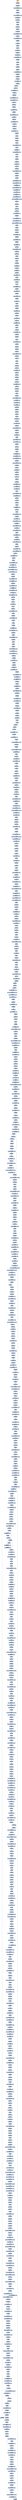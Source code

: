 digraph G {
node[shape=rectangle,style=filled,fillcolor=lightsteelblue,color=lightsteelblue]
bgcolor="transparent"
a0x004036a0pusha_[label="start\npusha ",color="lightgrey",fillcolor="orange"];
a0x004036a1jb_0x004036ad[label="0x004036a1\njb 0x004036ad"];
a0x004036a3andl_ecx_edi[label="0x004036a3\nandl %ecx, %edi"];
a0x004036a5sbbl_0x2d6c2e5aUINT32_eax[label="0x004036a5\nsbbl $0x2d6c2e5a<UINT32>, %eax"];
a0x004036abincl_ecx[label="0x004036ab\nincl %ecx"];
a0x004036adjs_0x004036be[label="0x004036ad\njs 0x004036be"];
a0x004036afmovl_0xc8e101f2UINT32_edx[label="0x004036af\nmovl $0xc8e101f2<UINT32>, %edx"];
a0x004036b5leal_0x4dc63a9a_ecx[label="0x004036b5\nleal 0x4dc63a9a, %ecx"];
a0x004036bbmovswl_ax_ecx[label="0x004036bb\nmovswl %ax, %ecx"];
a0x004036bedecl_ebp[label="0x004036be\ndecl %ebp"];
a0x004036bfdecl_eax[label="0x004036bf\ndecl %eax"];
a0x004036c0testl_edi_eax[label="0x004036c0\ntestl %edi, %eax"];
a0x004036c2testb_al_al[label="0x004036c2\ntestb %al, %al"];
a0x004036c4imull_ebp_ebp[label="0x004036c4\nimull %ebp, %ebp"];
a0x004036c7movl_0xf23bd89fUINT32_edx[label="0x004036c7\nmovl $0xf23bd89f<UINT32>, %edx"];
a0x004036ccmovb_ch_dh[label="0x004036cc\nmovb %ch, %dh"];
a0x004036cemovl_0xfff48096UINT32_ecx[label="0x004036ce\nmovl $0xfff48096<UINT32>, %ecx"];
a0x004036d3jo_0x004036db[label="0x004036d3\njo 0x004036db"];
a0x004036d5imull_ebx_edx[label="0x004036d5\nimull %ebx, %edx"];
a0x004036d8decl_ebp[label="0x004036d8\ndecl %ebp"];
a0x004036d9decb_bl[label="0x004036d9\ndecb %bl"];
a0x004036dbrepnz_subl_ecx_edi[label="0x004036db\nrepnz subl %ecx, %edi"];
a0x004036deimull_eax_edx[label="0x004036de\nimull %eax, %edx"];
a0x004036e1leal_0x2dd01249_edx[label="0x004036e1\nleal 0x2dd01249, %edx"];
a0x004036e7subl_0xbebceUINT32_edi[label="0x004036e7\nsubl $0xbebce<UINT32>, %edi"];
a0x004036edjno_0x004036f3[label="0x004036ed\njno 0x004036f3"];
a0x004036f3pushl_eax[label="0x004036f3\npushl %eax"];
a0x004036f4decb_ah[label="0x004036f4\ndecb %ah"];
a0x004036f6jbe_0x004036fe[label="0x004036f6\njbe 0x004036fe"];
a0x004036f8testb_cl_ah[label="0x004036f8\ntestb %cl, %ah"];
a0x004036famovb_0xffffffdcUINT8_dh[label="0x004036fa\nmovb $0xffffffdc<UINT8>, %dh"];
a0x004036fcxchgb_ah_ah[label="0x004036fc\nxchgb %ah, %ah"];
a0x004036fejmp_0x00403704[label="0x004036fe\njmp 0x00403704"];
a0x00403704call_0x00403736[label="0x00403704\ncall 0x00403736"];
a0x00403736movl_0x0UINT32_edi[label="0x00403736\nmovl $0x0<UINT32>, %edi"];
a0x0040373bsbbl_ebx_ebx[label="0x0040373b\nsbbl %ebx, %ebx"];
a0x0040373daddb_dh_ch[label="0x0040373d\naddb %dh, %ch"];
a0x0040373fimull_ecx_esi[label="0x0040373f\nimull %ecx, %esi"];
a0x00403742movb_0xffffff85UINT8_al[label="0x00403742\nmovb $0xffffff85<UINT8>, %al"];
a0x00403744cmpl_edx_edx[label="0x00403744\ncmpl %edx, %edx"];
a0x00403746jne_0x0040374d[label="0x00403746\njne 0x0040374d"];
a0x00403748movl_0xc606c56fUINT32_ebx[label="0x00403748\nmovl $0xc606c56f<UINT32>, %ebx"];
a0x0040374daddl_0xfffff161UINT32_edi[label="0x0040374d\naddl $0xfffff161<UINT32>, %edi"];
a0x00403753movsbl_bh_ebx[label="0x00403753\nmovsbl %bh, %ebx"];
a0x00403756xchgb_ah_ah[label="0x00403756\nxchgb %ah, %ah"];
a0x00403758movb_dl_dl[label="0x00403758\nmovb %dl, %dl"];
a0x0040375aaddl_0xea0UINT32_edi[label="0x0040375a\naddl $0xea0<UINT32>, %edi"];
a0x00403760ja_0x0040376c[label="0x00403760\nja 0x0040376c"];
a0x00403762subl_0x71a2097cUINT32_eax[label="0x00403762\nsubl $0x71a2097c<UINT32>, %eax"];
a0x00403767movswl_bx_ebp[label="0x00403767\nmovswl %bx, %ebp"];
a0x0040376amovl_edi_esi[label="0x0040376a\nmovl %edi, %esi"];
a0x0040376cmovb_0xffffff93UINT8_ah[label="0x0040376c\nmovb $0xffffff93<UINT8>, %ah"];
a0x0040376fimull_ebx_edx[label="0x0040376f\nimull %ebx, %edx"];
a0x00403772movzbl_dl_edx[label="0x00403772\nmovzbl %dl, %edx"];
a0x00403775imull_esi_esi[label="0x00403775\nimull %esi, %esi"];
a0x00403778cmpl_0x638UINT32_edi[label="0x00403778\ncmpl $0x638<UINT32>, %edi"];
a0x0040377ejl_0x0040373b[label="0x0040377e\njl 0x0040373b"];
a0x00403784popl_edx[label="0x00403784\npopl %edx"];
a0x00403785movb_dl_ah[label="0x00403785\nmovb %dl, %ah"];
a0x00403787adcb_cl_ch[label="0x00403787\nadcb %cl, %ch"];
a0x00403789incb_ch[label="0x00403789\nincb %ch"];
a0x0040378bmovl_0x8d0ef53cUINT32_edi[label="0x0040378b\nmovl $0x8d0ef53c<UINT32>, %edi"];
a0x00403791decb_ch[label="0x00403791\ndecb %ch"];
a0x00403793leal_0x5a0d9551_ebx[label="0x00403793\nleal 0x5a0d9551, %ebx"];
a0x00403799movl_0x9f60975fUINT32_eax[label="0x00403799\nmovl $0x9f60975f<UINT32>, %eax"];
a0x0040379fdecl_esi[label="0x0040379f\ndecl %esi"];
a0x004037a0incb_cl[label="0x004037a0\nincb %cl"];
a0x004037a2js_0x004037ae[label="0x004037a2\njs 0x004037ae"];
a0x004037aecmpl_ebx_ebx[label="0x004037ae\ncmpl %ebx, %ebx"];
a0x004037b0repnz_movb_dh_ah[label="0x004037b0\nrepnz movb %dh, %ah"];
a0x004037b3movb_dh_bh[label="0x004037b3\nmovb %dh, %bh"];
a0x004037b5jmp_0x004037c1[label="0x004037b5\njmp 0x004037c1"];
a0x004037c1movl_0x2a922526UINT32_ecx[label="0x004037c1\nmovl $0x2a922526<UINT32>, %ecx"];
a0x004037c6xchgb_ah_al[label="0x004037c6\nxchgb %ah, %al"];
a0x004037c8cmpb_bh_bl[label="0x004037c8\ncmpb %bh, %bl"];
a0x004037cajs_0x004037d7[label="0x004037ca\njs 0x004037d7"];
a0x004037ccandl_0xbf6d484bUINT32_eax[label="0x004037cc\nandl $0xbf6d484b<UINT32>, %eax"];
a0x004037d2sbbl_0x6a4b5456UINT32_eax[label="0x004037d2\nsbbl $0x6a4b5456<UINT32>, %eax"];
a0x004037d7leal_0xffffffff86abfcde_ebx[label="0x004037d7\nleal 0xffffffff86abfcde, %ebx"];
a0x004037ddrepnz_addl_0x2c1d6UINT32_edx[label="0x004037dd\nrepnz addl $0x2c1d6<UINT32>, %edx"];
a0x004037e4testb_0xffffffacUINT8_dl[label="0x004037e4\ntestb $0xffffffac<UINT8>, %dl"];
a0x004037e7subl_0x800UINT32_edx[label="0x004037e7\nsubl $0x800<UINT32>, %edx"];
a0x004037edmovb_0xffffffe0UINT8_ch[label="0x004037ed\nmovb $0xffffffe0<UINT8>, %ch"];
a0x004037f0subl_0x49f4a9afUINT32_edi[label="0x004037f0\nsubl $0x49f4a9af<UINT32>, %edi"];
a0x004037f6imull_0x78abdb86UINT32_ebp_ecx[label="0x004037f6\nimull $0x78abdb86<UINT32>, %ebp, %ecx"];
a0x004037fcja_0x00403801[label="0x004037fc\nja 0x00403801"];
a0x004037feimull_ecx_ecx[label="0x004037fe\nimull %ecx, %ecx"];
a0x00403801incl_ebp[label="0x00403801\nincl %ebp"];
a0x00403802andl_ebp_ebx[label="0x00403802\nandl %ebp, %ebx"];
a0x00403804xchgl_eax_ebp[label="0x00403804\nxchgl %eax, %ebp"];
a0x00403806cmpl_0x130aUINT32_esi[label="0x00403806\ncmpl $0x130a<UINT32>, %esi"];
a0x0040380cjbe_0x00403819[label="0x0040380c\njbe 0x00403819"];
a0x0040380emovl_0xfce3bddbUINT32_edi[label="0x0040380e\nmovl $0xfce3bddb<UINT32>, %edi"];
a0x00403813testl_0x4a4bca79UINT32_ecx[label="0x00403813\ntestl $0x4a4bca79<UINT32>, %ecx"];
a0x00403819imull_0x5c412292UINT32_ebp_eax[label="0x00403819\nimull $0x5c412292<UINT32>, %ebp, %eax"];
a0x0040381fincl_ebp[label="0x0040381f\nincl %ebp"];
a0x00403821pushl_edx[label="0x00403821\npushl %edx"];
a0x00403822movzbl_al_esi[label="0x00403822\nmovzbl %al, %esi"];
a0x00403825movb_al_ah[label="0x00403825\nmovb %al, %ah"];
a0x00403827cmpl_0x9a00UINT32_edi[label="0x00403827\ncmpl $0x9a00<UINT32>, %edi"];
a0x0040382dja_0x00403832[label="0x0040382d\nja 0x00403832"];
a0x00403832cmpl_0x4605UINT32_eax[label="0x00403832\ncmpl $0x4605<UINT32>, %eax"];
a0x00403837js_0x0040383e[label="0x00403837\njs 0x0040383e"];
a0x00403839addb_0x2dUINT8_al[label="0x00403839\naddb $0x2d<UINT8>, %al"];
a0x0040383ctestb_ah_bh[label="0x0040383c\ntestb %ah, %bh"];
a0x0040383eaddl_0xe80b965eUINT32_eax[label="0x0040383e\naddl $0xe80b965e<UINT32>, %eax"];
a0x00403843movsbl_dh_edi[label="0x00403843\nmovsbl %dh, %edi"];
a0x00403846movzwl_ax_eax[label="0x00403846\nmovzwl %ax, %eax"];
a0x00403849pushl_edi[label="0x00403849\npushl %edi"];
a0x0040384axchgb_al_ah[label="0x0040384a\nxchgb %al, %ah"];
a0x0040384cpopl_ebx[label="0x0040384c\npopl %ebx"];
a0x0040384djne_0x00403856[label="0x0040384d\njne 0x00403856"];
a0x00403856leal_0x7086d4dc_esi[label="0x00403856\nleal 0x7086d4dc, %esi"];
a0x0040385cmovsbl_bh_edi[label="0x0040385c\nmovsbl %bh, %edi"];
a0x0040385frepnz_subl_ebx_ecx[label="0x0040385f\nrepnz subl %ebx, %ecx"];
a0x00403862cmpl_ebx_edi[label="0x00403862\ncmpl %ebx, %edi"];
a0x00403864testb_0x69UINT8_bh[label="0x00403864\ntestb $0x69<UINT8>, %bh"];
a0x00403867decl_ebp[label="0x00403867\ndecl %ebp"];
a0x00403869adcb_0x7dUINT8_al[label="0x00403869\nadcb $0x7d<UINT8>, %al"];
a0x0040386bmovb_dl_al[label="0x0040386b\nmovb %dl, %al"];
a0x0040386dret[label="0x0040386d\nret"];
a0x0042f0dftestb_0xffffff8bUINT8_ch[label="0x0042f0df\ntestb $0xffffff8b<UINT8>, %ch"];
a0x0042f0e2andb_bl_ch[label="0x0042f0e2\nandb %bl, %ch"];
a0x0042f0e4sbbb_0x3cUINT8_al[label="0x0042f0e4\nsbbb $0x3c<UINT8>, %al"];
a0x0042f0e7jae_0x0042f0ef[label="0x0042f0e7\njae 0x0042f0ef"];
a0x0042f0efcmpl_0x30e3UINT32_esi[label="0x0042f0ef\ncmpl $0x30e3<UINT32>, %esi"];
a0x0042f0f5jo_0x0042f100[label="0x0042f0f5\njo 0x0042f100"];
a0x0042f0f7leal_0x2a1b285c_ebx[label="0x0042f0f7\nleal 0x2a1b285c, %ebx"];
a0x0042f0fddecl_ebx[label="0x0042f0fd\ndecl %ebx"];
a0x0042f0fexchgb_ch_ah[label="0x0042f0fe\nxchgb %ch, %ah"];
a0x0042f100js_0x0042f108[label="0x0042f100\njs 0x0042f108"];
a0x0042f102testb_0x7dUINT8_dh[label="0x0042f102\ntestb $0x7d<UINT8>, %dh"];
a0x0042f105movzbl_al_eax[label="0x0042f105\nmovzbl %al, %eax"];
a0x0042f108jae_0x0042f117[label="0x0042f108\njae 0x0042f117"];
a0x0042f117pushl_0x3c16UINT32[label="0x0042f117\npushl $0x3c16<UINT32>"];
a0x0042f11cmovzbl_dh_edi[label="0x0042f11c\nmovzbl %dh, %edi"];
a0x0042f11fleal_0xfffffffff8dc654c_eax[label="0x0042f11f\nleal 0xfffffffff8dc654c, %eax"];
a0x0042f125andb_al_cl[label="0x0042f125\nandb %al, %cl"];
a0x0042f127popl_esi[label="0x0042f127\npopl %esi"];
a0x0042f128jmp_0x0042f138[label="0x0042f128\njmp 0x0042f138"];
a0x0042f138xorl_0x56d5UINT32_esi[label="0x0042f138\nxorl $0x56d5<UINT32>, %esi"];
a0x0042f13ecmpl_ecx_ebp[label="0x0042f13e\ncmpl %ecx, %ebp"];
a0x0042f140jbe_0x0042f149[label="0x0042f140\njbe 0x0042f149"];
a0x0042f149pushl_ecx[label="0x0042f149\npushl %ecx"];
a0x0042f14acmpl_0x7680UINT32_ebp[label="0x0042f14a\ncmpl $0x7680<UINT32>, %ebp"];
a0x0042f150jb_0x0042f156[label="0x0042f150\njb 0x0042f156"];
a0x0042f152andl_ecx_ecx[label="0x0042f152\nandl %ecx, %ecx"];
a0x0042f154xchgb_cl_ah[label="0x0042f154\nxchgb %cl, %ah"];
a0x0042f156adcb_bh_ch[label="0x0042f156\nadcb %bh, %ch"];
a0x0042f158testl_0xa7334d7dUINT32_ecx[label="0x0042f158\ntestl $0xa7334d7d<UINT32>, %ecx"];
a0x0042f15ejmp_0x0042f165[label="0x0042f15e\njmp 0x0042f165"];
a0x0042f165jno_0x0042f16c[label="0x0042f165\njno 0x0042f16c"];
a0x0042f16cpushl_edi[label="0x0042f16c\npushl %edi"];
a0x0042f16dpushl_ebx[label="0x0042f16d\npushl %ebx"];
a0x0042f16exchgl_eax_edi[label="0x0042f16e\nxchgl %eax, %edi"];
a0x0042f170movsbl_cl_esi[label="0x0042f170\nmovsbl %cl, %esi"];
a0x0042f173movb_0x6fUINT8_bh[label="0x0042f173\nmovb $0x6f<UINT8>, %bh"];
a0x0042f175xchgb_ah_ah[label="0x0042f175\nxchgb %ah, %ah"];
a0x0042f177movb_bh_ch[label="0x0042f177\nmovb %bh, %ch"];
a0x0042f179imull_ebp_esi[label="0x0042f179\nimull %ebp, %esi"];
a0x0042f17cmovb_al_ch[label="0x0042f17c\nmovb %al, %ch"];
a0x0042f17emovswl_bp_ecx[label="0x0042f17e\nmovswl %bp, %ecx"];
a0x0042f181adcb_0xffffff98UINT8_al[label="0x0042f181\nadcb $0xffffff98<UINT8>, %al"];
a0x0042f184movb_bh_ah[label="0x0042f184\nmovb %bh, %ah"];
a0x0042f186movzwl_cx_ebx[label="0x0042f186\nmovzwl %cx, %ebx"];
a0x0042f189xchgb_ah_al[label="0x0042f189\nxchgb %ah, %al"];
a0x0042f18bdecl_eax[label="0x0042f18b\ndecl %eax"];
a0x0042f18ctestb_bl_bl[label="0x0042f18c\ntestb %bl, %bl"];
a0x0042f18emovl_0x729e279fUINT32_ebx[label="0x0042f18e\nmovl $0x729e279f<UINT32>, %ebx"];
a0x0042f194movb_0x58UINT8_ch[label="0x0042f194\nmovb $0x58<UINT8>, %ch"];
a0x0042f196movb_0x15UINT8_bh[label="0x0042f196\nmovb $0x15<UINT8>, %bh"];
a0x0042f198xorb_0x3aUINT8_al[label="0x0042f198\nxorb $0x3a<UINT8>, %al"];
a0x0042f19bmovzbl_ch_edi[label="0x0042f19b\nmovzbl %ch, %edi"];
a0x0042f19ecmpl_eax_esi[label="0x0042f19e\ncmpl %eax, %esi"];
a0x0042f1a0xchgb_cl_ah[label="0x0042f1a0\nxchgb %cl, %ah"];
a0x0042f1a2movb_al_cl[label="0x0042f1a2\nmovb %al, %cl"];
a0x0042f1a4orb_ch_al[label="0x0042f1a4\norb %ch, %al"];
a0x0042f1a6repz_movl_ecx_esi[label="0x0042f1a6\nrepz movl %ecx, %esi"];
a0x0042f1a9testl_esi_ebx[label="0x0042f1a9\ntestl %esi, %ebx"];
a0x0042f1abpushl_0x7a27b2UINT32[label="0x0042f1ab\npushl $0x7a27b2<UINT32>"];
a0x0042f1b0xorl_ebp_ecx[label="0x0042f1b0\nxorl %ebp, %ecx"];
a0x0042f1b2sbbl_0xe4b5337UINT32_eax[label="0x0042f1b2\nsbbl $0xe4b5337<UINT32>, %eax"];
a0x0042f1b7adcl_edi_ebx[label="0x0042f1b7\nadcl %edi, %ebx"];
a0x0042f1b9jmp_0x0042f1c9[label="0x0042f1b9\njmp 0x0042f1c9"];
a0x0042f1c9leal_0x1f25ad90_eax[label="0x0042f1c9\nleal 0x1f25ad90, %eax"];
a0x0042f1cfdecb_bh[label="0x0042f1cf\ndecb %bh"];
a0x0042f1d1imull_0x0UINT8_ecx_ecx[label="0x0042f1d1\nimull $0x0<UINT8>, %ecx, %ecx"];
a0x0042f1d4cmpl_0x7357UINT32_eax[label="0x0042f1d4\ncmpl $0x7357<UINT32>, %eax"];
a0x0042f1d9ja_0x0042f1e7[label="0x0042f1d9\nja 0x0042f1e7"];
a0x0042f1e7addl_esi_ecx[label="0x0042f1e7\naddl %esi, %ecx"];
a0x0042f1e9jmp_0x0042f1ef[label="0x0042f1e9\njmp 0x0042f1ef"];
a0x0042f1efincl_ebp[label="0x0042f1ef\nincl %ebp"];
a0x0042f1f0leal_0xffffffffa01c20b8_ebp[label="0x0042f1f0\nleal 0xffffffffa01c20b8, %ebp"];
a0x0042f1f6movb_0xffffffa8UINT8_bh[label="0x0042f1f6\nmovb $0xffffffa8<UINT8>, %bh"];
a0x0042f1f8movl_0x3a4ee07fUINT32_ecx[label="0x0042f1f8\nmovl $0x3a4ee07f<UINT32>, %ecx"];
a0x0042f1fdxchgl_ebx_edi[label="0x0042f1fd\nxchgl %ebx, %edi"];
a0x0042f1fftestl_0x1b5b08e8UINT32_ebp[label="0x0042f1ff\ntestl $0x1b5b08e8<UINT32>, %ebp"];
a0x0042f205xchgl_ecx_ebp[label="0x0042f205\nxchgl %ecx, %ebp"];
a0x0042f207xchgb_bh_bl[label="0x0042f207\nxchgb %bh, %bl"];
a0x0042f209leal_0x2258829b_eax[label="0x0042f209\nleal 0x2258829b, %eax"];
a0x0042f20fxorl_eax_ebx[label="0x0042f20f\nxorl %eax, %ebx"];
a0x0042f211imull_ebp_ebp[label="0x0042f211\nimull %ebp, %ebp"];
a0x0042f214movswl_di_ebx[label="0x0042f214\nmovswl %di, %ebx"];
a0x0042f217je_0x0042f21d[label="0x0042f217\nje 0x0042f21d"];
a0x0042f219movl_ebp_eax[label="0x0042f219\nmovl %ebp, %eax"];
a0x0042f21bmovb_0xffffffceUINT8_bl[label="0x0042f21b\nmovb $0xffffffce<UINT8>, %bl"];
a0x0042f21dpushl_0x6af649UINT32[label="0x0042f21d\npushl $0x6af649<UINT32>"];
a0x0042f222pushl_0x1fcaeUINT32[label="0x0042f222\npushl $0x1fcae<UINT32>"];
a0x0042f227incl_eax[label="0x0042f227\nincl %eax"];
a0x0042f228cmpl_0xe0cbed36UINT32_ebp[label="0x0042f228\ncmpl $0xe0cbed36<UINT32>, %ebp"];
a0x0042f22etestb_0xffffff90UINT8_bl[label="0x0042f22e\ntestb $0xffffff90<UINT8>, %bl"];
a0x0042f231xchgb_cl_ah[label="0x0042f231\nxchgb %cl, %ah"];
a0x0042f233imull_edx_ecx[label="0x0042f233\nimull %edx, %ecx"];
a0x0042f236movb_ah_cl[label="0x0042f236\nmovb %ah, %cl"];
a0x0042f238decl_ecx[label="0x0042f238\ndecl %ecx"];
a0x0042f239leal_0xffffffff8f8617d7_edi[label="0x0042f239\nleal 0xffffffff8f8617d7, %edi"];
a0x0042f23faddl_ecx_esi[label="0x0042f23f\naddl %ecx, %esi"];
a0x0042f241decb_ah[label="0x0042f241\ndecb %ah"];
a0x0042f243movl_0x1980eb65UINT32_eax[label="0x0042f243\nmovl $0x1980eb65<UINT32>, %eax"];
a0x0042f248movl_edi_eax[label="0x0042f248\nmovl %edi, %eax"];
a0x0042f24amovb_0x2aUINT8_ch[label="0x0042f24a\nmovb $0x2a<UINT8>, %ch"];
a0x0042f24cadcl_0xfb6f3657UINT32_eax[label="0x0042f24c\nadcl $0xfb6f3657<UINT32>, %eax"];
a0x0042f251leal_0x48edb2bb_edi[label="0x0042f251\nleal 0x48edb2bb, %edi"];
a0x0042f257xorl_0xad6499baUINT32_eax[label="0x0042f257\nxorl $0xad6499ba<UINT32>, %eax"];
a0x0042f25cleal_0x131857bf_eax[label="0x0042f25c\nleal 0x131857bf, %eax"];
a0x0042f262xorl_0xa1450e3eUINT32_esi[label="0x0042f262\nxorl $0xa1450e3e<UINT32>, %esi"];
a0x0042f268decl_ecx[label="0x0042f268\ndecl %ecx"];
a0x0042f269andb_0xfffffff8UINT8_al[label="0x0042f269\nandb $0xfffffff8<UINT8>, %al"];
a0x0042f26bmovl_esi_esi[label="0x0042f26b\nmovl %esi, %esi"];
a0x0042f26dpushl_0x1e2UINT32[label="0x0042f26d\npushl $0x1e2<UINT32>"];
a0x0042f272testl_0x7420b94UINT32_ebx[label="0x0042f272\ntestl $0x7420b94<UINT32>, %ebx"];
a0x0042f278popl_ebp[label="0x0042f278\npopl %ebp"];
a0x0042f279addl_ecx_ecx[label="0x0042f279\naddl %ecx, %ecx"];
a0x0042f27baddl_0x914UINT32_ebp[label="0x0042f27b\naddl $0x914<UINT32>, %ebp"];
a0x0042f281testl_0x8761e689UINT32_edx[label="0x0042f281\ntestl $0x8761e689<UINT32>, %edx"];
a0x0042f287movb_bl_ah[label="0x0042f287\nmovb %bl, %ah"];
a0x0042f289adcb_0xffffff80UINT8_al[label="0x0042f289\nadcb $0xffffff80<UINT8>, %al"];
a0x0042f28ctestb_cl_dl[label="0x0042f28c\ntestb %cl, %dl"];
a0x0042f28edecl_ebx[label="0x0042f28e\ndecl %ebx"];
a0x0042f28fsubl_0x34ab7b2dUINT32_eax[label="0x0042f28f\nsubl $0x34ab7b2d<UINT32>, %eax"];
a0x0042f294testb_0x46UINT8_ch[label="0x0042f294\ntestb $0x46<UINT8>, %ch"];
a0x0042f297andl_0x34acc27fUINT32_eax[label="0x0042f297\nandl $0x34acc27f<UINT32>, %eax"];
a0x0042f29cimull_0xfb5b86f9UINT32_ebp_eax[label="0x0042f29c\nimull $0xfb5b86f9<UINT32>, %ebp, %eax"];
a0x0042f2a2movl_0x3a298707UINT32_eax[label="0x0042f2a2\nmovl $0x3a298707<UINT32>, %eax"];
a0x0042f2a7testb_ah_ch[label="0x0042f2a7\ntestb %ah, %ch"];
a0x0042f2a9movb_cl_bh[label="0x0042f2a9\nmovb %cl, %bh"];
a0x0042f2aborl_0x725e50f8UINT32_eax[label="0x0042f2ab\norl $0x725e50f8<UINT32>, %eax"];
a0x0042f2b0movb_0xffffffbbUINT8_bh[label="0x0042f2b0\nmovb $0xffffffbb<UINT8>, %bh"];
a0x0042f2b3sbbl_ebp_eax[label="0x0042f2b3\nsbbl %ebp, %eax"];
a0x0042f2b5movl_0x3ae04UINT32_edi[label="0x0042f2b5\nmovl $0x3ae04<UINT32>, %edi"];
a0x0042f2baleal_0xffffffff8e853f89_ebx[label="0x0042f2ba\nleal 0xffffffff8e853f89, %ebx"];
a0x0042f2c0xorl_0xad44e3a8UINT32_ebx[label="0x0042f2c0\nxorl $0xad44e3a8<UINT32>, %ebx"];
a0x0042f2c6xorl_0xf0UINT32_edi[label="0x0042f2c6\nxorl $0xf0<UINT32>, %edi"];
a0x0042f2cctestl_0xb626d4f8UINT32_edx[label="0x0042f2cc\ntestl $0xb626d4f8<UINT32>, %edx"];
a0x0042f2d2addb_ah_bh[label="0x0042f2d2\naddb %ah, %bh"];
a0x0042f2d4subb_ch_bl[label="0x0042f2d4\nsubb %ch, %bl"];
a0x0042f2d6movb_ah_al[label="0x0042f2d6\nmovb %ah, %al"];
a0x0042f2d8leal_0x02765e6e_eax[label="0x0042f2d8\nleal 0x02765e6e, %eax"];
a0x0042f2depushl_edi[label="0x0042f2de\npushl %edi"];
a0x0042f2dfxchgb_al_bh[label="0x0042f2df\nxchgb %al, %bh"];
a0x0042f2e1movl_0x145aebdaUINT32_eax[label="0x0042f2e1\nmovl $0x145aebda<UINT32>, %eax"];
a0x0042f2e7popl_esi[label="0x0042f2e7\npopl %esi"];
a0x0042f2e8movb_dl_ah[label="0x0042f2e8\nmovb %dl, %ah"];
a0x0042f2eacmpl_0x8753UINT32_ebp[label="0x0042f2ea\ncmpl $0x8753<UINT32>, %ebp"];
a0x0042f2f0jo_0x0042f2f4[label="0x0042f2f0\njo 0x0042f2f4"];
a0x0042f2f2incb_ah[label="0x0042f2f2\nincb %ah"];
a0x0042f2f4ja_0x0042f305[label="0x0042f2f4\nja 0x0042f305"];
a0x0042f2f6leal_0xffffffffebea3b26_edi[label="0x0042f2f6\nleal 0xffffffffebea3b26, %edi"];
a0x0042f2fcmovl_0xd4383cabUINT32_ebx[label="0x0042f2fc\nmovl $0xd4383cab<UINT32>, %ebx"];
a0x0042f302imull_edi_edi[label="0x0042f302\nimull %edi, %edi"];
a0x0042f305pushl_esi[label="0x0042f305\npushl %esi"];
a0x0042f306subl_0x2e3d93d9UINT32_eax[label="0x0042f306\nsubl $0x2e3d93d9<UINT32>, %eax"];
a0x0042f30bxchgb_bh_ah[label="0x0042f30b\nxchgb %bh, %ah"];
a0x0042f30dpopl_ecx[label="0x0042f30d\npopl %ecx"];
a0x0042f30eincl_edi[label="0x0042f30e\nincl %edi"];
a0x0042f310testb_bl_cl[label="0x0042f310\ntestb %bl, %cl"];
a0x0042f312movl_0x547f1747UINT32_eax[label="0x0042f312\nmovl $0x547f1747<UINT32>, %eax"];
a0x0042f318subl_0x3b135UINT32_ecx[label="0x0042f318\nsubl $0x3b135<UINT32>, %ecx"];
a0x0042f31etestl_0x2522e215UINT32_edi[label="0x0042f31e\ntestl $0x2522e215<UINT32>, %edi"];
a0x0042f324subl_ecx_ebp[label="0x0042f324\nsubl %ecx, %ebp"];
a0x0042f326jmp_0x0042f32e[label="0x0042f326\njmp 0x0042f32e"];
a0x0042f32esubl_0x242UINT32_ebp[label="0x0042f32e\nsubl $0x242<UINT32>, %ebp"];
a0x0042f334repz_incb_cl[label="0x0042f334\nrepz incb %cl"];
a0x0042f337jmp_0x0042f343[label="0x0042f337\njmp 0x0042f343"];
a0x0042f343repz_imull_esi_eax[label="0x0042f343\nrepz imull %esi, %eax"];
a0x0042f347cmpl_0x1d3UINT32_ebp[label="0x0042f347\ncmpl $0x1d3<UINT32>, %ebp"];
a0x0042f34djg_0x0042f281[label="0x0042f34d\njg 0x0042f281"];
a0x0042f353testl_0xf8c04899UINT32_esi[label="0x0042f353\ntestl $0xf8c04899<UINT32>, %esi"];
a0x0042f359testb_0x63UINT8_bl[label="0x0042f359\ntestb $0x63<UINT8>, %bl"];
a0x0042f35cmovb_0xffffffc9UINT8_cl[label="0x0042f35c\nmovb $0xffffffc9<UINT8>, %cl"];
a0x0042f35fmovl_ecx_ebx[label="0x0042f35f\nmovl %ecx, %ebx"];
a0x0042f361testb_dl_al[label="0x0042f361\ntestb %dl, %al"];
a0x0042f363leal_0xffffffffa21cef8d_ecx[label="0x0042f363\nleal 0xffffffffa21cef8d, %ecx"];
a0x0042f369sbbb_bh_cl[label="0x0042f369\nsbbb %bh, %cl"];
a0x0042f36bmovl_0x1c69b629UINT32_edi[label="0x0042f36b\nmovl $0x1c69b629<UINT32>, %edi"];
a0x0042f371repnz_js_0x0042f376[label="0x0042f371\nrepnz js 0x0042f376"];
a0x0042f376jno_0x0042f37d[label="0x0042f376\njno 0x0042f37d"];
a0x0042f37dmovl_0x93eeUINT32_eax[label="0x0042f37d\nmovl $0x93ee<UINT32>, %eax"];
a0x0042f382cmpl_0x48b2UINT32_edi[label="0x0042f382\ncmpl $0x48b2<UINT32>, %edi"];
a0x0042f388jbe_0x0042f38c[label="0x0042f388\njbe 0x0042f38c"];
a0x0042f38amovl_edx_ebx[label="0x0042f38a\nmovl %edx, %ebx"];
a0x0042f38cxorl_0x957UINT32_eax[label="0x0042f38c\nxorl $0x957<UINT32>, %eax"];
a0x0042f391jne_0x0042f39d[label="0x0042f391\njne 0x0042f39d"];
a0x0042f39dcmpl_edi_eax[label="0x0042f39d\ncmpl %edi, %eax"];
a0x0042f39fimull_ebx_esi[label="0x0042f39f\nimull %ebx, %esi"];
a0x0042f3a2pushl_0x0UINT8[label="0x0042f3a2\npushl $0x0<UINT8>"];
a0x0042f3a4popl_edi[label="0x0042f3a4\npopl %edi"];
a0x0042f3a5incl_edi[label="0x0042f3a5\nincl %edi"];
a0x0042f3a6movl_esi_eax[label="0x0042f3a6\nmovl %esi, %eax"];
a0x0042f3a8testb_al_cl[label="0x0042f3a8\ntestb %al, %cl"];
a0x0042f3aatestb_dh_bh[label="0x0042f3aa\ntestb %dh, %bh"];
a0x0042f3accmpl_0xdd38UINT32_eax[label="0x0042f3ac\ncmpl $0xdd38<UINT32>, %eax"];
a0x0042f3b1jne_0x0042f3b9[label="0x0042f3b1\njne 0x0042f3b9"];
a0x0042f3b9cmpl_0x2d8UINT32_edi[label="0x0042f3b9\ncmpl $0x2d8<UINT32>, %edi"];
a0x0042f3bfjl_0x0042f3a5[label="0x0042f3bf\njl 0x0042f3a5"];
a0x0042f3c5imull_0xf3f898d9UINT32_ebx_esi[label="0x0042f3c5\nimull $0xf3f898d9<UINT32>, %ebx, %esi"];
a0x0042f3cbcmpl_ebp_eax[label="0x0042f3cb\ncmpl %ebp, %eax"];
a0x0042f3cdjs_0x0042f3d5[label="0x0042f3cd\njs 0x0042f3d5"];
a0x0042f3cfimull_0x12075bdeUINT32_edx_esi[label="0x0042f3cf\nimull $0x12075bde<UINT32>, %edx, %esi"];
a0x0042f3d5orb_0xffffffc7UINT8_al[label="0x0042f3d5\norb $0xffffffc7<UINT8>, %al"];
a0x0042f3d7incl_eax[label="0x0042f3d7\nincl %eax"];
a0x0042f3d8movzbl_bl_eax[label="0x0042f3d8\nmovzbl %bl, %eax"];
a0x0042f3dbrepz_leal_0x673fd5e2_esi[label="0x0042f3db\nrepz leal 0x673fd5e2, %esi"];
a0x0042f3e2cmpl_0x2ab0UINT32_edi[label="0x0042f3e2\ncmpl $0x2ab0<UINT32>, %edi"];
a0x0042f3e8je_0x0042f3ec[label="0x0042f3e8\nje 0x0042f3ec"];
a0x0042f3eamovl_ecx_eax[label="0x0042f3ea\nmovl %ecx, %eax"];
a0x0042f3ecjne_0x0042f3f2[label="0x0042f3ec\njne 0x0042f3f2"];
a0x0042f3f2xchgb_al_cl[label="0x0042f3f2\nxchgb %al, %cl"];
a0x0042f3f4movsbl_bh_eax[label="0x0042f3f4\nmovsbl %bh, %eax"];
a0x0042f3f7leal_0xffffffffee41931e_ebx[label="0x0042f3f7\nleal 0xffffffffee41931e, %ebx"];
a0x0042f3fdcmpl_edi_ebp[label="0x0042f3fd\ncmpl %edi, %ebp"];
a0x0042f3ffincb_ah[label="0x0042f3ff\nincb %ah"];
a0x0042f401testl_0xebd507e8UINT32_esi[label="0x0042f401\ntestl $0xebd507e8<UINT32>, %esi"];
a0x0042f407repz_pushl_eax[label="0x0042f407\nrepz pushl %eax"];
a0x0042f409pushl_0x60237UINT32[label="0x0042f409\npushl $0x60237<UINT32>"];
a0x0042f40emovzbl_dl_ecx[label="0x0042f40e\nmovzbl %dl, %ecx"];
a0x0042f411movl_ebx_ebx[label="0x0042f411\nmovl %ebx, %ebx"];
a0x0042f413repnz_movsbl_bh_esi[label="0x0042f413\nrepnz movsbl %bh, %esi"];
a0x0042f417decl_ebx[label="0x0042f417\ndecl %ebx"];
a0x0042f418movl_0xdb48ba2bUINT32_esi[label="0x0042f418\nmovl $0xdb48ba2b<UINT32>, %esi"];
a0x0042f41eleal_0xffffffff9817e95e_eax[label="0x0042f41e\nleal 0xffffffff9817e95e, %eax"];
a0x0042f424repz_decb_cl[label="0x0042f424\nrepz decb %cl"];
a0x0042f427movb_0xffffff83UINT8_bl[label="0x0042f427\nmovb $0xffffff83<UINT8>, %bl"];
a0x0042f42atestl_0x9576524dUINT32_ecx[label="0x0042f42a\ntestl $0x9576524d<UINT32>, %ecx"];
a0x0042f430imull_0xb479029bUINT32_ecx_ebx[label="0x0042f430\nimull $0xb479029b<UINT32>, %ecx, %ebx"];
a0x0042f436repnz_leal_0x225fd747_edi[label="0x0042f436\nrepnz leal 0x225fd747, %edi"];
a0x0042f43dpushl_0x64a10eUINT32[label="0x0042f43d\npushl $0x64a10e<UINT32>"];
a0x0042f442pushl_edi[label="0x0042f442\npushl %edi"];
a0x0042f443xchgb_bh_bh[label="0x0042f443\nxchgb %bh, %bh"];
a0x0042f445xchgl_ebx_ebp[label="0x0042f445\nxchgl %ebx, %ebp"];
a0x0042f447movl_edi_ecx[label="0x0042f447\nmovl %edi, %ecx"];
a0x0042f449cmpl_0xc4e3UINT32_edi[label="0x0042f449\ncmpl $0xc4e3<UINT32>, %edi"];
a0x0042f44fja_0x0042f458[label="0x0042f44f\nja 0x0042f458"];
a0x0042f458ja_0x0042f463[label="0x0042f458\nja 0x0042f463"];
a0x0042f463orl_0x2b3d3a51UINT32_edi[label="0x0042f463\norl $0x2b3d3a51<UINT32>, %edi"];
a0x0042f469imull_0x1ec5e2d7UINT32_ebx_ecx[label="0x0042f469\nimull $0x1ec5e2d7<UINT32>, %ebx, %ecx"];
a0x0042f46forl_0x2c59d035UINT32_eax[label="0x0042f46f\norl $0x2c59d035<UINT32>, %eax"];
a0x0042f475pushl_0x72f28fUINT32[label="0x0042f475\npushl $0x72f28f<UINT32>"];
a0x0042f47acmpl_ecx_edi[label="0x0042f47a\ncmpl %ecx, %edi"];
a0x0042f47cjno_0x0042f486[label="0x0042f47c\njno 0x0042f486"];
a0x0042f486cmpl_ecx_eax[label="0x0042f486\ncmpl %ecx, %eax"];
a0x0042f488jo_0x0042f48c[label="0x0042f488\njo 0x0042f48c"];
a0x0042f48amovb_bl_ah[label="0x0042f48a\nmovb %bl, %ah"];
a0x0042f48cpushl_0x7a3616UINT32[label="0x0042f48c\npushl $0x7a3616<UINT32>"];
a0x0042f491pushl_eax[label="0x0042f491\npushl %eax"];
a0x0042f492testb_0x4aUINT8_bl[label="0x0042f492\ntestb $0x4a<UINT8>, %bl"];
a0x0042f495jae_0x0042f49a[label="0x0042f495\njae 0x0042f49a"];
a0x0042f49ajmp_0x0042f4a2[label="0x0042f49a\njmp 0x0042f4a2"];
a0x0042f4a2incl_ebp[label="0x0042f4a2\nincl %ebp"];
a0x0042f4a4addb_bh_ah[label="0x0042f4a4\naddb %bh, %ah"];
a0x0042f4a6adcl_0x997f72a8UINT32_eax[label="0x0042f4a6\nadcl $0x997f72a8<UINT32>, %eax"];
a0x0042f4abxchgl_edi_esi[label="0x0042f4ab\nxchgl %edi, %esi"];
a0x0042f4adcmpb_0xffffffcfUINT8_al[label="0x0042f4ad\ncmpb $0xffffffcf<UINT8>, %al"];
a0x0042f4afmovsbl_ah_ebx[label="0x0042f4af\nmovsbl %ah, %ebx"];
a0x0042f4b2movl_0xb1ef2b11UINT32_ecx[label="0x0042f4b2\nmovl $0xb1ef2b11<UINT32>, %ecx"];
a0x0042f4b8xchgb_cl_cl[label="0x0042f4b8\nxchgb %cl, %cl"];
a0x0042f4baxorb_0xfffffff5UINT8_al[label="0x0042f4ba\nxorb $0xfffffff5<UINT8>, %al"];
a0x0042f4bcrepnz_testl_0x1c4eac1cUINT32_edx[label="0x0042f4bc\nrepnz testl $0x1c4eac1c<UINT32>, %edx"];
a0x0042f4c3pushl_ebp[label="0x0042f4c3\npushl %ebp"];
a0x0042f4c4movb_0xfffffff4UINT8_bh[label="0x0042f4c4\nmovb $0xfffffff4<UINT8>, %bh"];
a0x0042f4c7movb_0xffffffe2UINT8_al[label="0x0042f4c7\nmovb $0xffffffe2<UINT8>, %al"];
a0x0042f4catestl_0x69619483UINT32_ebx[label="0x0042f4ca\ntestl $0x69619483<UINT32>, %ebx"];
a0x0042f4d0testl_0x27445b6dUINT32_eax[label="0x0042f4d0\ntestl $0x27445b6d<UINT32>, %eax"];
a0x0042f4d6incl_ebp[label="0x0042f4d6\nincl %ebp"];
a0x0042f4d8testl_ebp_ebp[label="0x0042f4d8\ntestl %ebp, %ebp"];
a0x0042f4damovl_edi_edi[label="0x0042f4da\nmovl %edi, %edi"];
a0x0042f4dcsubb_ah_cl[label="0x0042f4dc\nsubb %ah, %cl"];
a0x0042f4demovb_0xffffffb6UINT8_al[label="0x0042f4de\nmovb $0xffffffb6<UINT8>, %al"];
a0x0042f4e0leal_0x798dcee3_ecx[label="0x0042f4e0\nleal 0x798dcee3, %ecx"];
a0x0042f4e6imull_ebp_ecx[label="0x0042f4e6\nimull %ebp, %ecx"];
a0x0042f4e9xchgl_esi_edi[label="0x0042f4e9\nxchgl %esi, %edi"];
a0x0042f4ebmovl_0xfa649f3dUINT32_ebp[label="0x0042f4eb\nmovl $0xfa649f3d<UINT32>, %ebp"];
a0x0042f4f0andb_0x4dUINT8_cl[label="0x0042f4f0\nandb $0x4d<UINT8>, %cl"];
a0x0042f4f3testb_cl_bl[label="0x0042f4f3\ntestb %cl, %bl"];
a0x0042f4f5xchgb_ah_al[label="0x0042f4f5\nxchgb %ah, %al"];
a0x0042f4f7cmpl_ebp_eax[label="0x0042f4f7\ncmpl %ebp, %eax"];
a0x0042f4f9adcl_edi_esi[label="0x0042f4f9\nadcl %edi, %esi"];
a0x0042f4fbpushl_edi[label="0x0042f4fb\npushl %edi"];
a0x0042f4fcsbbl_ebp_ebp[label="0x0042f4fc\nsbbl %ebp, %ebp"];
a0x0042f4feandb_0x19UINT8_al[label="0x0042f4fe\nandb $0x19<UINT8>, %al"];
a0x0042f500imull_0x83c4e4eUINT32_esi_ebp[label="0x0042f500\nimull $0x83c4e4e<UINT32>, %esi, %ebp"];
a0x0042f506popl_ecx[label="0x0042f506\npopl %ecx"];
a0x0042f507movswl_bx_ebp[label="0x0042f507\nmovswl %bx, %ebp"];
a0x0042f50axchgl_eax_ebp[label="0x0042f50a\nxchgl %eax, %ebp"];
a0x0042f50cdecb_al[label="0x0042f50c\ndecb %al"];
a0x0042f50erepnz_xorl_edi_ebp[label="0x0042f50e\nrepnz xorl %edi, %ebp"];
a0x0042f511pushl_ecx[label="0x0042f511\npushl %ecx"];
a0x0042f512movl_esi_edi[label="0x0042f512\nmovl %esi, %edi"];
a0x0042f514andl_0x5ce8175eUINT32_esi[label="0x0042f514\nandl $0x5ce8175e<UINT32>, %esi"];
a0x0042f51apopl_ebx[label="0x0042f51a\npopl %ebx"];
a0x0042f51bdecb_ah[label="0x0042f51b\ndecb %ah"];
a0x0042f51dsubb_dh_ch[label="0x0042f51d\nsubb %dh, %ch"];
a0x0042f51fleal_0x154f3418_eax[label="0x0042f51f\nleal 0x154f3418, %eax"];
a0x0042f525orb_bh_bh[label="0x0042f525\norb %bh, %bh"];
a0x0042f527xorl_0xcbc414b4UINT32_eax[label="0x0042f527\nxorl $0xcbc414b4<UINT32>, %eax"];
a0x0042f52candb_cl_bl[label="0x0042f52c\nandb %cl, %bl"];
a0x0042f52emovl_0x0UINT32_ebp[label="0x0042f52e\nmovl $0x0<UINT32>, %ebp"];
a0x0042f533jmp_0x0042f53b[label="0x0042f533\njmp 0x0042f53b"];
a0x0042f53brepz_decb_al[label="0x0042f53b\nrepz decb %al"];
a0x0042f53eaddb_dl_bl[label="0x0042f53e\naddb %dl, %bl"];
a0x0042f540testb_ch_dh[label="0x0042f540\ntestb %ch, %dh"];
a0x0042f542addl_0xfffff21eUINT32_ebp[label="0x0042f542\naddl $0xfffff21e<UINT32>, %ebp"];
a0x0042f548repnz_movl_0x7510c338UINT32_eax[label="0x0042f548\nrepnz movl $0x7510c338<UINT32>, %eax"];
a0x0042f54frepz_addl_0xde3UINT32_ebp[label="0x0042f54f\nrepz addl $0xde3<UINT32>, %ebp"];
a0x0042f556cmpl_0x7165UINT32_eax[label="0x0042f556\ncmpl $0x7165<UINT32>, %eax"];
a0x0042f55bja_0x0042f55f[label="0x0042f55b\nja 0x0042f55f"];
a0x0042f55fjmp_0x0042f565[label="0x0042f55f\njmp 0x0042f565"];
a0x0042f565cmpl_0x30ddUINT32_ebx[label="0x0042f565\ncmpl $0x30dd<UINT32>, %ebx"];
a0x0042f56bjbe_0x0042f56f[label="0x0042f56b\njbe 0x0042f56f"];
a0x0042f56dtestl_edx_ebx[label="0x0042f56d\ntestl %edx, %ebx"];
a0x0042f56fcmpl_0x3d7UINT32_ebp[label="0x0042f56f\ncmpl $0x3d7<UINT32>, %ebp"];
a0x0042f575jl_0x0042f533[label="0x0042f575\njl 0x0042f533"];
a0x0042f57bcmpl_edx_ecx[label="0x0042f57b\ncmpl %edx, %ecx"];
a0x0042f57djb_0x0042f580[label="0x0042f57d\njb 0x0042f580"];
a0x0042f57fdecl_ecx[label="0x0042f57f\ndecl %ecx"];
a0x0042f580jb_0x0042f58e[label="0x0042f580\njb 0x0042f58e"];
a0x0042f582leal_0xffffffff8268880a_eax[label="0x0042f582\nleal 0xffffffff8268880a, %eax"];
a0x0042f588imull_0xae0712bUINT32_ebx_esi[label="0x0042f588\nimull $0xae0712b<UINT32>, %ebx, %esi"];
a0x0042f58esbbl_ebx_ebx[label="0x0042f58e\nsbbl %ebx, %ebx"];
a0x0042f590orl_ebp_esi[label="0x0042f590\norl %ebp, %esi"];
a0x0042f592decl_eax[label="0x0042f592\ndecl %eax"];
a0x0042f593imull_ebx_ebx[label="0x0042f593\nimull %ebx, %ebx"];
a0x0042f596imull_0x1d42a74bUINT32_esi_ebp[label="0x0042f596\nimull $0x1d42a74b<UINT32>, %esi, %ebp"];
a0x0042f59cmovl_0x697ff5d1UINT32_esi[label="0x0042f59c\nmovl $0x697ff5d1<UINT32>, %esi"];
a0x0042f5a2testb_0xffffff86UINT8_cl[label="0x0042f5a2\ntestb $0xffffff86<UINT8>, %cl"];
a0x0042f5a5jmp_0x0042f5af[label="0x0042f5a5\njmp 0x0042f5af"];
a0x0042f5afdecl_ebx[label="0x0042f5af\ndecl %ebx"];
a0x0042f5b0leal_0xffffffffc4d70543_esi[label="0x0042f5b0\nleal 0xffffffffc4d70543, %esi"];
a0x0042f5b6subl_0xef33UINT32_eax[label="0x0042f5b6\nsubl $0xef33<UINT32>, %eax"];
a0x0042f5bbadcb_ch_ch[label="0x0042f5bb\nadcb %ch, %ch"];
a0x0042f5bdxorl_ecx_ecx[label="0x0042f5bd\nxorl %ecx, %ecx"];
a0x0042f5bfsbbl_ebx_ebx[label="0x0042f5bf\nsbbl %ebx, %ebx"];
a0x0042f5c1xchgl_eax_ebx[label="0x0042f5c1\nxchgl %eax, %ebx"];
a0x0042f5c3subl_edi_ebp[label="0x0042f5c3\nsubl %edi, %ebp"];
a0x0042f5c5jmp_0x0042f5cd[label="0x0042f5c5\njmp 0x0042f5cd"];
a0x0042f5cdtestb_0x53UINT8_dl[label="0x0042f5cd\ntestb $0x53<UINT8>, %dl"];
a0x0042f5d0leal_0xffffffffb0d48a15_ecx[label="0x0042f5d0\nleal 0xffffffffb0d48a15, %ecx"];
a0x0042f5d6movswl_bp_ecx[label="0x0042f5d6\nmovswl %bp, %ecx"];
a0x0042f5d9movb_0x75UINT8_bl[label="0x0042f5d9\nmovb $0x75<UINT8>, %bl"];
a0x0042f5dcleal_0x3099d055_eax[label="0x0042f5dc\nleal 0x3099d055, %eax"];
a0x0042f5e2movb_0xffffffdbUINT8_bl[label="0x0042f5e2\nmovb $0xffffffdb<UINT8>, %bl"];
a0x0042f5e4repz_imull_0x9ce0b8abUINT32_edi_ebp[label="0x0042f5e4\nrepz imull $0x9ce0b8ab<UINT32>, %edi, %ebp"];
a0x0042f5ebtestl_ebp_ebx[label="0x0042f5eb\ntestl %ebp, %ebx"];
a0x0042f5edmovb_0xffffff9eUINT8_ah[label="0x0042f5ed\nmovb $0xffffff9e<UINT8>, %ah"];
a0x0042f5efcmpb_cl_cl[label="0x0042f5ef\ncmpb %cl, %cl"];
a0x0042f5f1imull_0x0UINT8_ebx_ebx[label="0x0042f5f1\nimull $0x0<UINT8>, %ebx, %ebx"];
a0x0042f5f4jmp_0x0042f5ff[label="0x0042f5f4\njmp 0x0042f5ff"];
a0x0042f5ffsubl_0xffff363aUINT32_ebx[label="0x0042f5ff\nsubl $0xffff363a<UINT32>, %ebx"];
a0x0042f605jmp_0x0042f60f[label="0x0042f605\njmp 0x0042f60f"];
a0x0042f60fsubl_0xd8eUINT32_ebx[label="0x0042f60f\nsubl $0xd8e<UINT32>, %ebx"];
a0x0042f615ja_0x0042f61f[label="0x0042f615\nja 0x0042f61f"];
a0x0042f61frepnz_decl_ebx[label="0x0042f61f\nrepnz decl %ebx"];
a0x0042f621cmpl_0x445bUINT32_edx[label="0x0042f621\ncmpl $0x445b<UINT32>, %edx"];
a0x0042f627jb_0x0042f62b[label="0x0042f627\njb 0x0042f62b"];
a0x0042f629movl_ecx_ebp[label="0x0042f629\nmovl %ecx, %ebp"];
a0x0042f62borb_0xffffffadUINT8_al[label="0x0042f62b\norb $0xffffffad<UINT8>, %al"];
a0x0042f62dtestb_al_al[label="0x0042f62d\ntestb %al, %al"];
a0x0042f62fleal_0x36d1ac24_eax[label="0x0042f62f\nleal 0x36d1ac24, %eax"];
a0x0042f635movl_0x1013UINT32_ecx[label="0x0042f635\nmovl $0x1013<UINT32>, %ecx"];
a0x0042f63ajmp_0x0042f63f[label="0x0042f63a\njmp 0x0042f63f"];
a0x0042f63fsubl_0x4a8UINT32_ecx[label="0x0042f63f\nsubl $0x4a8<UINT32>, %ecx"];
a0x0042f645cmpl_0x5e8bUINT32_esi[label="0x0042f645\ncmpl $0x5e8b<UINT32>, %esi"];
a0x0042f64bje_0x0042f654[label="0x0042f64b\nje 0x0042f654"];
a0x0042f64dmovzwl_cx_ebp[label="0x0042f64d\nmovzwl %cx, %ebp"];
a0x0042f650movsbl_bh_edi[label="0x0042f650\nmovsbl %bh, %edi"];
a0x0042f653incl_eax[label="0x0042f653\nincl %eax"];
a0x0042f654jb_0x0042f658[label="0x0042f654\njb 0x0042f658"];
a0x0042f656xchgb_ah_al[label="0x0042f656\nxchgb %ah, %al"];
a0x0042f658jne_0x0042f65c[label="0x0042f658\njne 0x0042f65c"];
a0x0042f65csubl_0xfffff135UINT32_ecx[label="0x0042f65c\nsubl $0xfffff135<UINT32>, %ecx"];
a0x0042f662je_0x0042f666[label="0x0042f662\nje 0x0042f666"];
a0x0042f664movl_edx_edi[label="0x0042f664\nmovl %edx, %edi"];
a0x0042f666subl_0xeccUINT32_ecx[label="0x0042f666\nsubl $0xecc<UINT32>, %ecx"];
a0x0042f66cmovb_dh_ah[label="0x0042f66c\nmovb %dh, %ah"];
a0x0042f66etestl_0x2540c3d3UINT32_ebp[label="0x0042f66e\ntestl $0x2540c3d3<UINT32>, %ebp"];
a0x0042f674xchgb_bl_bl[label="0x0042f674\nxchgb %bl, %bl"];
a0x0042f676movb_0x23UINT8_al[label="0x0042f676\nmovb $0x23<UINT8>, %al"];
a0x0042f679imull_0x3185b813UINT32_edi_ebx[label="0x0042f679\nimull $0x3185b813<UINT32>, %edi, %ebx"];
a0x0042f67fcmpl_0x145UINT32_ecx[label="0x0042f67f\ncmpl $0x145<UINT32>, %ecx"];
a0x0042f685jae_0x0042f645[label="0x0042f685\njae 0x0042f645"];
a0x0042f68bimull_0x14c2ad30UINT32_ebx_edi[label="0x0042f68b\nimull $0x14c2ad30<UINT32>, %ebx, %edi"];
a0x0042f691movzwl_si_esi[label="0x0042f691\nmovzwl %si, %esi"];
a0x0042f694imull_ebp_ebp[label="0x0042f694\nimull %ebp, %ebp"];
a0x0042f697pushl_edi[label="0x0042f697\npushl %edi"];
a0x0042f698pushl_edx[label="0x0042f698\npushl %edx"];
a0x0042f699testb_al_cl[label="0x0042f699\ntestb %al, %cl"];
a0x0042f69bimull_0xec4eee41UINT32_ebx_esi[label="0x0042f69b\nimull $0xec4eee41<UINT32>, %ebx, %esi"];
a0x0042f6a1movb_0x77UINT8_bl[label="0x0042f6a1\nmovb $0x77<UINT8>, %bl"];
a0x0042f6a3sbbl_0xe29ca98bUINT32_ecx[label="0x0042f6a3\nsbbl $0xe29ca98b<UINT32>, %ecx"];
a0x0042f6a9adcb_ch_bl[label="0x0042f6a9\nadcb %ch, %bl"];
a0x0042f6abpushl_esi[label="0x0042f6ab\npushl %esi"];
a0x0042f6accmpl_0xbbb3UINT32_ecx[label="0x0042f6ac\ncmpl $0xbbb3<UINT32>, %ecx"];
a0x0042f6b2je_0x0042f6ba[label="0x0042f6b2\nje 0x0042f6ba"];
a0x0042f6b4movswl_ax_eax[label="0x0042f6b4\nmovswl %ax, %eax"];
a0x0042f6b7cmpb_0xffffff88UINT8_ah[label="0x0042f6b7\ncmpb $0xffffff88<UINT8>, %ah"];
a0x0042f6bajmp_0x0042f6c3[label="0x0042f6ba\njmp 0x0042f6c3"];
a0x0042f6c3movb_bl_al[label="0x0042f6c3\nmovb %bl, %al"];
a0x0042f6c5xchgl_edi_ecx[label="0x0042f6c5\nxchgl %edi, %ecx"];
a0x0042f6c7decl_ecx[label="0x0042f6c7\ndecl %ecx"];
a0x0042f6c9repnz_testl_ebp_eax[label="0x0042f6c9\nrepnz testl %ebp, %eax"];
a0x0042f6ccmovsbl_bh_ebp[label="0x0042f6cc\nmovsbl %bh, %ebp"];
a0x0042f6cfrepnz_leal_0xffffffffe467217f_ebx[label="0x0042f6cf\nrepnz leal 0xffffffffe467217f, %ebx"];
a0x0042f6d6decl_esi[label="0x0042f6d6\ndecl %esi"];
a0x0042f6d7decb_ch[label="0x0042f6d7\ndecb %ch"];
a0x0042f6d9orl_esi_ebx[label="0x0042f6d9\norl %esi, %ebx"];
a0x0042f6dbtestb_dh_dh[label="0x0042f6db\ntestb %dh, %dh"];
a0x0042f6ddmovb_0xffffffb2UINT8_bl[label="0x0042f6dd\nmovb $0xffffffb2<UINT8>, %bl"];
a0x0042f6e0movzbl_bl_edi[label="0x0042f6e0\nmovzbl %bl, %edi"];
a0x0042f6e3addl_edi_ebx[label="0x0042f6e3\naddl %edi, %ebx"];
a0x0042f6e5testb_0x15UINT8_ah[label="0x0042f6e5\ntestb $0x15<UINT8>, %ah"];
a0x0042f6e8addl_0xffffff45UINT32_eax[label="0x0042f6e8\naddl $0xffffff45<UINT32>, %eax"];
a0x0042f6edimull_edx_ebx[label="0x0042f6ed\nimull %edx, %ebx"];
a0x0042f6f0movl_0x3f59e5f3UINT32_esi[label="0x0042f6f0\nmovl $0x3f59e5f3<UINT32>, %esi"];
a0x0042f6f5testb_0x52UINT8_ch[label="0x0042f6f5\ntestb $0x52<UINT8>, %ch"];
a0x0042f6f8addl_0xf1dUINT32_eax[label="0x0042f6f8\naddl $0xf1d<UINT32>, %eax"];
a0x0042f6fdmovb_cl_cl[label="0x0042f6fd\nmovb %cl, %cl"];
a0x0042f6ffmovb_0x5fUINT8_cl[label="0x0042f6ff\nmovb $0x5f<UINT8>, %cl"];
a0x0042f702jmp_0x0042f708[label="0x0042f702\njmp 0x0042f708"];
a0x0042f708andl_0x0UINT8_ebx[label="0x0042f708\nandl $0x0<UINT8>, %ebx"];
a0x0042f70bimull_0x10a6ddc3UINT32_edi_ecx[label="0x0042f70b\nimull $0x10a6ddc3<UINT32>, %edi, %ecx"];
a0x0042f711imull_0xe5ed90d6UINT32_ecx_ebp[label="0x0042f711\nimull $0xe5ed90d6<UINT32>, %ecx, %ebp"];
a0x0042f717movb_0x60UINT8_ch[label="0x0042f717\nmovb $0x60<UINT8>, %ch"];
a0x0042f71acmpl_0x389aUINT32_ebx[label="0x0042f71a\ncmpl $0x389a<UINT32>, %ebx"];
a0x0042f720jno_0x0042f723[label="0x0042f720\njno 0x0042f723"];
a0x0042f723cmpl_0x1309UINT32_esi[label="0x0042f723\ncmpl $0x1309<UINT32>, %esi"];
a0x0042f729ja_0x0042f72d[label="0x0042f729\nja 0x0042f72d"];
a0x0042f72dmovb_ah_cl[label="0x0042f72d\nmovb %ah, %cl"];
a0x0042f72fmovb_ch_ch[label="0x0042f72f\nmovb %ch, %ch"];
a0x0042f731movswl_bx_ecx[label="0x0042f731\nmovswl %bx, %ecx"];
a0x0042f734imull_edi_eax[label="0x0042f734\nimull %edi, %eax"];
a0x0042f737adcb_0xffffff96UINT8_al[label="0x0042f737\nadcb $0xffffff96<UINT8>, %al"];
a0x0042f739movl_0xe0572UINT32_edi[label="0x0042f739\nmovl $0xe0572<UINT32>, %edi"];
a0x0042f73eadcb_ah_ah[label="0x0042f73e\nadcb %ah, %ah"];
a0x0042f740andb_0x7aUINT8_cl[label="0x0042f740\nandb $0x7a<UINT8>, %cl"];
a0x0042f743decb_cl[label="0x0042f743\ndecb %cl"];
a0x0042f745subl_0xa506cUINT32_edi[label="0x0042f745\nsubl $0xa506c<UINT32>, %edi"];
a0x0042f74bmovzwl_dx_ecx[label="0x0042f74b\nmovzwl %dx, %ecx"];
a0x0042f74eleal_edi__esi[label="0x0042f74e\nleal (%edi), %esi"];
a0x0042f750xorb_0xfffffffaUINT8_al[label="0x0042f750\nxorb $0xfffffffa<UINT8>, %al"];
a0x0042f752incl_ecx[label="0x0042f752\nincl %ecx"];
a0x0042f753repnz_subl_0xc5fUINT32_esi[label="0x0042f753\nrepnz subl $0xc5f<UINT32>, %esi"];
a0x0042f75aimull_0x3bb50eefUINT32_edx_ecx[label="0x0042f75a\nimull $0x3bb50eef<UINT32>, %edx, %ecx"];
a0x0042f760imull_esi_eax[label="0x0042f760\nimull %esi, %eax"];
a0x0042f763subl_ebp_ebp[label="0x0042f763\nsubl %ebp, %ebp"];
a0x0042f765leal_0x7fc39d91_edi[label="0x0042f765\nleal 0x7fc39d91, %edi"];
a0x0042f76bmovzbl_ah_ecx[label="0x0042f76b\nmovzbl %ah, %ecx"];
a0x0042f76emovb_al_cl[label="0x0042f76e\nmovb %al, %cl"];
a0x0042f770xaddl_esi_ebp[label="0x0042f770\nxaddl %esi, %ebp"];
a0x0042f773sbbb_bl_ch[label="0x0042f773\nsbbb %bl, %ch"];
a0x0042f775subl_0x4b4UINT32_ebp[label="0x0042f775\nsubl $0x4b4<UINT32>, %ebp"];
a0x0042f77bjne_0x0042f783[label="0x0042f77b\njne 0x0042f783"];
a0x0042f783addl_ebp_ebx[label="0x0042f783\naddl %ebp, %ebx"];
a0x0042f785jne_0x0042f792[label="0x0042f785\njne 0x0042f792"];
a0x0042f792subl_0x3a3f2UINT32_ebx[label="0x0042f792\nsubl $0x3a3f2<UINT32>, %ebx"];
a0x0042f798imull_edx_ebp[label="0x0042f798\nimull %edx, %ebp"];
a0x0042f79bmovl_esi_ecx[label="0x0042f79b\nmovl %esi, %ecx"];
a0x0042f79dje_0x0042f7aa[label="0x0042f79d\nje 0x0042f7aa"];
a0x0042f79fleal_0x0b63325b_ecx[label="0x0042f79f\nleal 0x0b63325b, %ecx"];
a0x0042f7a5movl_eax_ebp[label="0x0042f7a5\nmovl %eax, %ebp"];
a0x0042f7a7movb_0x24UINT8_cl[label="0x0042f7a7\nmovb $0x24<UINT8>, %cl"];
a0x0042f7aacmpl_0x3a5UINT32_ebx[label="0x0042f7aa\ncmpl $0x3a5<UINT32>, %ebx"];
a0x0042f7b0jbe_0x0042f70b[label="0x0042f7b0\njbe 0x0042f70b"];
a0x0042f72bincb_ah[label="0x0042f72b\nincb %ah"];
a0x0042f7b6movb_0x29UINT8_cl[label="0x0042f7b6\nmovb $0x29<UINT8>, %cl"];
a0x0042f7b9testb_bh_ch[label="0x0042f7b9\ntestb %bh, %ch"];
a0x0042f7bbmovb_bh_cl[label="0x0042f7bb\nmovb %bh, %cl"];
a0x0042f7bdpushl_0xd986aUINT32[label="0x0042f7bd\npushl $0xd986a<UINT32>"];
a0x0042f7c2jb_0x0042f7d2[label="0x0042f7c2\njb 0x0042f7d2"];
a0x0042f7c4imull_ebx_eax[label="0x0042f7c4\nimull %ebx, %eax"];
a0x0042f7c7imull_0xc100488UINT32_ebp_esi[label="0x0042f7c7\nimull $0xc100488<UINT32>, %ebp, %esi"];
a0x0042f7cdmovl_0xba24f4c7UINT32_edi[label="0x0042f7cd\nmovl $0xba24f4c7<UINT32>, %edi"];
a0x0042f7d2testl_esi_esi[label="0x0042f7d2\ntestl %esi, %esi"];
a0x0042f7d4movswl_ax_edi[label="0x0042f7d4\nmovswl %ax, %edi"];
a0x0042f7d7adcb_bl_cl[label="0x0042f7d7\nadcb %bl, %cl"];
a0x0042f7d9andb_0x13UINT8_ah[label="0x0042f7d9\nandb $0x13<UINT8>, %ah"];
a0x0042f7dcimull_edx_ecx[label="0x0042f7dc\nimull %edx, %ecx"];
a0x0042f7dfleal_edx__ebx[label="0x0042f7df\nleal (%edx), %ebx"];
a0x0042f7e1movzbl_bl_eax[label="0x0042f7e1\nmovzbl %bl, %eax"];
a0x0042f7e4orl_0x55c6a49dUINT32_eax[label="0x0042f7e4\norl $0x55c6a49d<UINT32>, %eax"];
a0x0042f7eaincl_ecx[label="0x0042f7ea\nincl %ecx"];
a0x0042f7ecleal_0xffffffff87b46823_ebp[label="0x0042f7ec\nleal 0xffffffff87b46823, %ebp"];
a0x0042f7f2cmpl_0x2eb7UINT32_edi[label="0x0042f7f2\ncmpl $0x2eb7<UINT32>, %edi"];
a0x0042f7f8jne_0x0042f803[label="0x0042f7f8\njne 0x0042f803"];
a0x0042f803jno_0x0042f808[label="0x0042f803\njno 0x0042f808"];
a0x0042f808addl_0x1f1UINT32_ebx[label="0x0042f808\naddl $0x1f1<UINT32>, %ebx"];
a0x0042f80eaddb_0xffffff9eUINT8_cl[label="0x0042f80e\naddb $0xffffff9e<UINT8>, %cl"];
a0x0042f811imull_edx_esi[label="0x0042f811\nimull %edx, %esi"];
a0x0042f814subl_0x1e4UINT32_ebx[label="0x0042f814\nsubl $0x1e4<UINT32>, %ebx"];
a0x0042f81apushl_ebx[label="0x0042f81a\npushl %ebx"];
a0x0042f81bxchgl_edx_esi[label="0x0042f81b\nxchgl %edx, %esi"];
a0x0042f81dtestl_0xb67c4c84UINT32_ecx[label="0x0042f81d\ntestl $0xb67c4c84<UINT32>, %ecx"];
a0x0042f823testb_0x24UINT8_dl[label="0x0042f823\ntestb $0x24<UINT8>, %dl"];
a0x0042f826movb_bl_dh[label="0x0042f826\nmovb %bl, %dh"];
a0x0042f828testb_ch_al[label="0x0042f828\ntestb %ch, %al"];
a0x0042f82amovl_ebx_ebp[label="0x0042f82a\nmovl %ebx, %ebp"];
a0x0042f82cdecb_ch[label="0x0042f82c\ndecb %ch"];
a0x0042f82etestl_0xaf02448aUINT32_esi[label="0x0042f82e\ntestl $0xaf02448a<UINT32>, %esi"];
a0x0042f834movb_al_al[label="0x0042f834\nmovb %al, %al"];
a0x0042f836testl_ecx_esi[label="0x0042f836\ntestl %ecx, %esi"];
a0x0042f838movl_0x65185f09UINT32_ecx[label="0x0042f838\nmovl $0x65185f09<UINT32>, %ecx"];
a0x0042f83dmovb_al_al[label="0x0042f83d\nmovb %al, %al"];
a0x0042f83fsubl_ebp_ebx[label="0x0042f83f\nsubl %ebp, %ebx"];
a0x0042f841subb_bh_bl[label="0x0042f841\nsubb %bh, %bl"];
a0x0042f843leal_0x19d8639e_esi[label="0x0042f843\nleal 0x19d8639e, %esi"];
a0x0042f849movl_edi_eax[label="0x0042f849\nmovl %edi, %eax"];
a0x0042f84baddl_0x52233UINT32_ebp[label="0x0042f84b\naddl $0x52233<UINT32>, %ebp"];
a0x0042f851movb_0xffffffd3UINT8_dh[label="0x0042f851\nmovb $0xffffffd3<UINT8>, %dh"];
a0x0042f853subl_0x51209UINT32_ebp[label="0x0042f853\nsubl $0x51209<UINT32>, %ebp"];
a0x0042f859pushl_ebp[label="0x0042f859\npushl %ebp"];
a0x0042f85aincl_eax[label="0x0042f85a\nincl %eax"];
a0x0042f85bpushl_0x0UINT8[label="0x0042f85b\npushl $0x0<UINT8>"];
a0x0042f85dpopl_ebx[label="0x0042f85d\npopl %ebx"];
a0x0042f85emovl_0xbada6ffdUINT32_ecx[label="0x0042f85e\nmovl $0xbada6ffd<UINT32>, %ecx"];
a0x0042f863leal_0x354e645b_ebp[label="0x0042f863\nleal 0x354e645b, %ebp"];
a0x0042f869testl_0x872375ddUINT32_ebp[label="0x0042f869\ntestl $0x872375dd<UINT32>, %ebp"];
a0x0042f86fjmp_0x0042f87e[label="0x0042f86f\njmp 0x0042f87e"];
a0x0042f87edecl_eax[label="0x0042f87e\ndecl %eax"];
a0x0042f87fmovl_0x0UINT32_edx[label="0x0042f87f\nmovl $0x0<UINT32>, %edx"];
a0x0042f884leal_0xffffffff91a42542_ecx[label="0x0042f884\nleal 0xffffffff91a42542, %ecx"];
a0x0042f88axorl_0xfffff630UINT32_edx[label="0x0042f88a\nxorl $0xfffff630<UINT32>, %edx"];
a0x0042f890testb_bl_dl[label="0x0042f890\ntestb %bl, %dl"];
a0x0042f892repnz_addl_0x9d3UINT32_edx[label="0x0042f892\nrepnz addl $0x9d3<UINT32>, %edx"];
a0x0042f899movzbl_bh_edi[label="0x0042f899\nmovzbl %bh, %edi"];
a0x0042f89csbbb_dh_ch[label="0x0042f89c\nsbbb %dh, %ch"];
a0x0042f89eimull_eax_ebp[label="0x0042f89e\nimull %eax, %ebp"];
a0x0042f8a1xorl_esi_esi[label="0x0042f8a1\nxorl %esi, %esi"];
a0x0042f8a3imull_edx_edi[label="0x0042f8a3\nimull %edx, %edi"];
a0x0042f8a6xorl_edx_esi[label="0x0042f8a6\nxorl %edx, %esi"];
a0x0042f8a8imull_0xbc10b598UINT32_edi_ebp[label="0x0042f8a8\nimull $0xbc10b598<UINT32>, %edi, %ebp"];
a0x0042f8aeimull_0x15UINT8_esi_esi[label="0x0042f8ae\nimull $0x15<UINT8>, %esi, %esi"];
a0x0042f8b1cmpl_edi_esi[label="0x0042f8b1\ncmpl %edi, %esi"];
a0x0042f8b3jb_0x0042f8be[label="0x0042f8b3\njb 0x0042f8be"];
a0x0042f8b5leal_0xffffffffc7cae71f_eax[label="0x0042f8b5\nleal 0xffffffffc7cae71f, %eax"];
a0x0042f8bbdecl_edx[label="0x0042f8bb\ndecl %edx"];
a0x0042f8bctestl_edx_esi[label="0x0042f8bc\ntestl %edx, %esi"];
a0x0042f8bejbe_0x0042f8cd[label="0x0042f8be\njbe 0x0042f8cd"];
a0x0042f8c0incl_edx[label="0x0042f8c0\nincl %edx"];
a0x0042f8c1leal_0xffffffffd83b4737_edx[label="0x0042f8c1\nleal 0xffffffffd83b4737, %edx"];
a0x0042f8c7leal_0xfffffffff669aeea_edx[label="0x0042f8c7\nleal 0xfffffffff669aeea, %edx"];
a0x0042f8cdsubl_edi_ebp[label="0x0042f8cd\nsubl %edi, %ebp"];
a0x0042f8cftestb_0x1fUINT8_cl[label="0x0042f8cf\ntestb $0x1f<UINT8>, %cl"];
a0x0042f8d2testb_0x12UINT8_bh[label="0x0042f8d2\ntestb $0x12<UINT8>, %bh"];
a0x0042f8d5xorl_0xf940619aUINT32_ebp[label="0x0042f8d5\nxorl $0xf940619a<UINT32>, %ebp"];
a0x0042f8dbpushl_esi[label="0x0042f8db\npushl %esi"];
a0x0042f8dcpopl_ebp[label="0x0042f8dc\npopl %ebp"];
a0x0042f8ddpushl_ebp[label="0x0042f8dd\npushl %ebp"];
a0x0042f8depopl_ecx[label="0x0042f8de\npopl %ecx"];
a0x0042f8dfimull_0x9e6f25abUINT32_eax_ebp[label="0x0042f8df\nimull $0x9e6f25ab<UINT32>, %eax, %ebp"];
a0x0042f8e5incl_ebp[label="0x0042f8e5\nincl %ebp"];
a0x0042f8e7xorl_eax_eax[label="0x0042f8e7\nxorl %eax, %eax"];
a0x0042f8e9repz_movl_esi_ebp[label="0x0042f8e9\nrepz movl %esi, %ebp"];
a0x0042f8eccmpl_edi_ebp[label="0x0042f8ec\ncmpl %edi, %ebp"];
a0x0042f8eexaddl_ecx_eax[label="0x0042f8ee\nxaddl %ecx, %eax"];
a0x0042f8f1jmp_0x0042f8f5[label="0x0042f8f1\njmp 0x0042f8f5"];
a0x0042f8f5leal_0xffffffffbde537ff_ebp[label="0x0042f8f5\nleal 0xffffffffbde537ff, %ebp"];
a0x0042f8fbleal_0x0be3944d_ecx[label="0x0042f8fb\nleal 0x0be3944d, %ecx"];
a0x0042f901xchgl_ecx_ecx[label="0x0042f901\nxchgl %ecx, %ecx"];
a0x0042f903leal_eax__edx[label="0x0042f903\nleal (%eax), %edx"];
a0x0042f905adcb_bl_ch[label="0x0042f905\nadcb %bl, %ch"];
a0x0042f907cmpb_ch_ch[label="0x0042f907\ncmpb %ch, %ch"];
a0x0042f909addb_0xffffffa6UINT8_cl[label="0x0042f909\naddb $0xffffffa6<UINT8>, %cl"];
a0x0042f90cleal_0xffffffffe852bce0_ebp[label="0x0042f90c\nleal 0xffffffffe852bce0, %ebp"];
a0x0042f912leal_0x3c3257bb_ecx[label="0x0042f912\nleal 0x3c3257bb, %ecx"];
a0x0042f918xorl_edi_edi[label="0x0042f918\nxorl %edi, %edi"];
a0x0042f91amovzwl_cx_ebp[label="0x0042f91a\nmovzwl %cx, %ebp"];
a0x0042f91dmovl_0x11c5590cUINT32_eax[label="0x0042f91d\nmovl $0x11c5590c<UINT32>, %eax"];
a0x0042f923orb_dh_cl[label="0x0042f923\norb %dh, %cl"];
a0x0042f925xchgl_edi_edx[label="0x0042f925\nxchgl %edi, %edx"];
a0x0042f927incl_eax[label="0x0042f927\nincl %eax"];
a0x0042f928movl_ebp_eax[label="0x0042f928\nmovl %ebp, %eax"];
a0x0042f92aorb_cl_ah[label="0x0042f92a\norb %cl, %ah"];
a0x0042f92candl_0x1UINT8_edi[label="0x0042f92c\nandl $0x1<UINT8>, %edi"];
a0x0042f92frepz_testb_bh_dl[label="0x0042f92f\nrepz testb %bh, %dl"];
a0x0042f932imull_0x2UINT8_edi_edi[label="0x0042f932\nimull $0x2<UINT8>, %edi, %edi"];
a0x0042f935js_0x0042f93a[label="0x0042f935\njs 0x0042f93a"];
a0x0042f937repz_xchgl_ecx_ebp[label="0x0042f937\nrepz xchgl %ecx, %ebp"];
a0x0042f93axchgb_ch_ch[label="0x0042f93a\nxchgb %ch, %ch"];
a0x0042f93csbbl_0x78667d5eUINT32_eax[label="0x0042f93c\nsbbl $0x78667d5e<UINT32>, %eax"];
a0x0042f941repz_imull_edi_ecx[label="0x0042f941\nrepz imull %edi, %ecx"];
a0x0042f945leal_0x03684119_ebp[label="0x0042f945\nleal 0x03684119, %ebp"];
a0x0042f94brepz_addl_edi_edi[label="0x0042f94b\nrepz addl %edi, %edi"];
a0x0042f94ejae_0x0042f956[label="0x0042f94e\njae 0x0042f956"];
a0x0042f956movb_dh_dh[label="0x0042f956\nmovb %dh, %dh"];
a0x0042f958imull_0xac9e9ba2UINT32_esi_ecx[label="0x0042f958\nimull $0xac9e9ba2<UINT32>, %esi, %ecx"];
a0x0042f95esbbb_0xfffffff3UINT8_al[label="0x0042f95e\nsbbb $0xfffffff3<UINT8>, %al"];
a0x0042f960incl_ecx[label="0x0042f960\nincl %ecx"];
a0x0042f961xchgb_al_cl[label="0x0042f961\nxchgb %al, %cl"];
a0x0042f963jmp_0x0042f967[label="0x0042f963\njmp 0x0042f967"];
a0x0042f967jmp_0x0042f96f[label="0x0042f967\njmp 0x0042f96f"];
a0x0042f96faddl_ebx_edi[label="0x0042f96f\naddl %ebx, %edi"];
a0x0042f971imull_ebp_ecx[label="0x0042f971\nimull %ebp, %ecx"];
a0x0042f974imull_0x70c82d53UINT32_ecx_ecx[label="0x0042f974\nimull $0x70c82d53<UINT32>, %ecx, %ecx"];
a0x0042f97aaddl_esp__edi[label="0x0042f97a\naddl (%esp), %edi"];
a0x0042f97dleal_0x06678a2f_ebp[label="0x0042f97d\nleal 0x06678a2f, %ebp"];
a0x0042f983testl_esi_ecx[label="0x0042f983\ntestl %esi, %ecx"];
a0x0042f985movl_0xa0587aafUINT32_ebp[label="0x0042f985\nmovl $0xa0587aaf<UINT32>, %ebp"];
a0x0042f98apushl_ebx[label="0x0042f98a\npushl %ebx"];
a0x0042f98bcmpb_ah_dh[label="0x0042f98b\ncmpb %ah, %dh"];
a0x0042f98dmovl_0xa2b3002dUINT32_edx[label="0x0042f98d\nmovl $0xa2b3002d<UINT32>, %edx"];
a0x0042f993imull_ebx_ebx[label="0x0042f993\nimull %ebx, %ebx"];
a0x0042f996movl_edi__ecx[label="0x0042f996\nmovl (%edi), %ecx"];
a0x0042f998incl_ebp[label="0x0042f998\nincl %ebp"];
a0x0042f999addb_0x2UINT8_al[label="0x0042f999\naddb $0x2<UINT8>, %al"];
a0x0042f99bmovswl_ax_ebx[label="0x0042f99b\nmovswl %ax, %ebx"];
a0x0042f99eincl_ebp[label="0x0042f99e\nincl %ebp"];
a0x0042f99fmovb_0xffffff99UINT8_al[label="0x0042f99f\nmovb $0xffffff99<UINT8>, %al"];
a0x0042f9a1subl_0x4dad79d4UINT32_ebp[label="0x0042f9a1\nsubl $0x4dad79d4<UINT32>, %ebp"];
a0x0042f9a7testb_0x4bUINT8_ch[label="0x0042f9a7\ntestb $0x4b<UINT8>, %ch"];
a0x0042f9aajb_0x0042f9b7[label="0x0042f9aa\njb 0x0042f9b7"];
a0x0042f9acimull_0xf7e1f60aUINT32_eax_ebp[label="0x0042f9ac\nimull $0xf7e1f60a<UINT32>, %eax, %ebp"];
a0x0042f9b2movb_0xfffffff4UINT8_ah[label="0x0042f9b2\nmovb $0xfffffff4<UINT8>, %ah"];
a0x0042f9b5xchgb_al_bh[label="0x0042f9b5\nxchgb %al, %bh"];
a0x0042f9b7leal_ecx__edi[label="0x0042f9b7\nleal (%ecx), %edi"];
a0x0042f9b9testb_dl_cl[label="0x0042f9b9\ntestb %dl, %cl"];
a0x0042f9bbandl_0xf0a88ad3UINT32_eax[label="0x0042f9bb\nandl $0xf0a88ad3<UINT32>, %eax"];
a0x0042f9c0xchgl_edx_ebp[label="0x0042f9c0\nxchgl %edx, %ebp"];
a0x0042f9c2xchgl_edx_ebx[label="0x0042f9c2\nxchgl %edx, %ebx"];
a0x0042f9c4addl_0x1a6ed23UINT32_eax[label="0x0042f9c4\naddl $0x1a6ed23<UINT32>, %eax"];
a0x0042f9c9incl_ebp[label="0x0042f9c9\nincl %ebp"];
a0x0042f9capushl_ecx[label="0x0042f9ca\npushl %ecx"];
a0x0042f9cbcmpl_0x9a27UINT32_esi[label="0x0042f9cb\ncmpl $0x9a27<UINT32>, %esi"];
a0x0042f9d1jbe_0x0042f9de[label="0x0042f9d1\njbe 0x0042f9de"];
a0x0042f9deimull_0x2UINT8_ecx_ecx[label="0x0042f9de\nimull $0x2<UINT8>, %ecx, %ecx"];
a0x0042f9e1jmp_0x0042f9e5[label="0x0042f9e1\njmp 0x0042f9e5"];
a0x0042f9e5imull_0x4UINT8_ecx_ecx[label="0x0042f9e5\nimull $0x4<UINT8>, %ecx, %ecx"];
a0x0042f9e8testl_esi_eax[label="0x0042f9e8\ntestl %esi, %eax"];
a0x0042f9eamovb_dl_dh[label="0x0042f9ea\nmovb %dl, %dh"];
a0x0042f9ecmovb_0xeUINT8_dl[label="0x0042f9ec\nmovb $0xe<UINT8>, %dl"];
a0x0042f9eftestb_bh_bh[label="0x0042f9ef\ntestb %bh, %bh"];
a0x0042f9f1movl_edi_ebx[label="0x0042f9f1\nmovl %edi, %ebx"];
a0x0042f9f3jne_0x0042f9fd[label="0x0042f9f3\njne 0x0042f9fd"];
a0x0042f9fdjbe_0x0042fa05[label="0x0042f9fd\njbe 0x0042fa05"];
a0x0042f9ffxchgl_ebp_edx[label="0x0042f9ff\nxchgl %ebp, %edx"];
a0x0042fa01testl_eax_eax[label="0x0042fa01\ntestl %eax, %eax"];
a0x0042fa03adcb_al_bh[label="0x0042fa03\nadcb %al, %bh"];
a0x0042fa05addl_ecx_ecx[label="0x0042fa05\naddl %ecx, %ecx"];
a0x0042fa07andb_ah_dl[label="0x0042fa07\nandb %ah, %dl"];
a0x0042fa09movb_0xffffff80UINT8_ah[label="0x0042fa09\nmovb $0xffffff80<UINT8>, %ah"];
a0x0042fa0caddl_0x1ce3f3caUINT32_eax[label="0x0042fa0c\naddl $0x1ce3f3ca<UINT32>, %eax"];
a0x0042fa11testb_0xffffffcdUINT8_bl[label="0x0042fa11\ntestb $0xffffffcd<UINT8>, %bl"];
a0x0042fa14shll_0x2UINT8_ecx[label="0x0042fa14\nshll $0x2<UINT8>, %ecx"];
a0x0042fa17adcl_0x6f4bbe90UINT32_eax[label="0x0042fa17\nadcl $0x6f4bbe90<UINT32>, %eax"];
a0x0042fa1ctestb_0x52UINT8_ah[label="0x0042fa1c\ntestb $0x52<UINT8>, %ah"];
a0x0042fa1fmovsbl_dl_ebp[label="0x0042fa1f\nmovsbl %dl, %ebp"];
a0x0042fa22adcb_0x42UINT8_dl[label="0x0042fa22\nadcb $0x42<UINT8>, %dl"];
a0x0042fa25shrl_0x1UINT8_edi[label="0x0042fa25\nshrl $0x1<UINT8>, %edi"];
a0x0042fa28sbbl_0xc9f29bdbUINT32_eax[label="0x0042fa28\nsbbl $0xc9f29bdb<UINT32>, %eax"];
a0x0042fa2eshrl_0x1UINT8_edi[label="0x0042fa2e\nshrl $0x1<UINT8>, %edi"];
a0x0042fa31movl_ebx_ebp[label="0x0042fa31\nmovl %ebx, %ebp"];
a0x0042fa33shrl_0x2UINT8_edi[label="0x0042fa33\nshrl $0x2<UINT8>, %edi"];
a0x0042fa36addb_al_al[label="0x0042fa36\naddb %al, %al"];
a0x0042fa38incl_ebx[label="0x0042fa38\nincl %ebx"];
a0x0042fa39shrl_0x2UINT8_edi[label="0x0042fa39\nshrl $0x2<UINT8>, %edi"];
a0x0042fa3cimull_edx_ebp[label="0x0042fa3c\nimull %edx, %ebp"];
a0x0042fa3fmovl_0xeba4ba21UINT32_ebx[label="0x0042fa3f\nmovl $0xeba4ba21<UINT32>, %ebx"];
a0x0042fa44shrl_0x2UINT8_edi[label="0x0042fa44\nshrl $0x2<UINT8>, %edi"];
a0x0042fa47jbe_0x0042fa4d[label="0x0042fa47\njbe 0x0042fa4d"];
a0x0042fa4dmovl_0xc79963c3UINT32_eax[label="0x0042fa4d\nmovl $0xc79963c3<UINT32>, %eax"];
a0x0042fa53movb_ch_dh[label="0x0042fa53\nmovb %ch, %dh"];
a0x0042fa55leal_0xffffffffd4e9be59_eax[label="0x0042fa55\nleal 0xffffffffd4e9be59, %eax"];
a0x0042fa5bimull_0xaae7bff8UINT32_ecx_ebp[label="0x0042fa5b\nimull $0xaae7bff8<UINT32>, %ecx, %ebp"];
a0x0042fa61imull_ecx_ebp[label="0x0042fa61\nimull %ecx, %ebp"];
a0x0042fa64movb_bl_dh[label="0x0042fa64\nmovb %bl, %dh"];
a0x0042fa66testl_0x91076bd3UINT32_ecx[label="0x0042fa66\ntestl $0x91076bd3<UINT32>, %ecx"];
a0x0042fa6ctestb_0xffffff97UINT8_dh[label="0x0042fa6c\ntestb $0xffffff97<UINT8>, %dh"];
a0x0042fa6fjbe_0x0042fa75[label="0x0042fa6f\njbe 0x0042fa75"];
a0x0042fa71movl_esi_eax[label="0x0042fa71\nmovl %esi, %eax"];
a0x0042fa73subl_edx_ebx[label="0x0042fa73\nsubl %edx, %ebx"];
a0x0042fa75je_0x0042fa7d[label="0x0042fa75\nje 0x0042fa7d"];
a0x0042fa77movl_0x32bc6536UINT32_ebx[label="0x0042fa77\nmovl $0x32bc6536<UINT32>, %ebx"];
a0x0042fa7dmovswl_ax_ebx[label="0x0042fa7d\nmovswl %ax, %ebx"];
a0x0042fa80xorl_ebx_ebx[label="0x0042fa80\nxorl %ebx, %ebx"];
a0x0042fa82addl_edi_ebx[label="0x0042fa82\naddl %edi, %ebx"];
a0x0042fa84pushl_ebx[label="0x0042fa84\npushl %ebx"];
a0x0042fa85popl_edx[label="0x0042fa85\npopl %edx"];
a0x0042fa86jno_0x0042fa89[label="0x0042fa86\njno 0x0042fa89"];
a0x0042fa89leal_edx__eax[label="0x0042fa89\nleal (%edx), %eax"];
a0x0042fa8bjmp_0x0042fa8f[label="0x0042fa8b\njmp 0x0042fa8f"];
a0x0042fa8fxorb_ch_dh[label="0x0042fa8f\nxorb %ch, %dh"];
a0x0042fa91movb_ch_dh[label="0x0042fa91\nmovb %ch, %dh"];
a0x0042fa93pushl_eax[label="0x0042fa93\npushl %eax"];
a0x0042fa94movswl_bx_ebx[label="0x0042fa94\nmovswl %bx, %ebx"];
a0x0042fa97incb_dh[label="0x0042fa97\nincb %dh"];
a0x0042fa99popl_ebp[label="0x0042fa99\npopl %ebp"];
a0x0042fa9aorl_eax_ebx[label="0x0042fa9a\norl %eax, %ebx"];
a0x0042fa9candb_0x61UINT8_bh[label="0x0042fa9c\nandb $0x61<UINT8>, %bh"];
a0x0042fa9ftestb_0xffffffb3UINT8_ah[label="0x0042fa9f\ntestb $0xffffffb3<UINT8>, %ah"];
a0x0042faa2imull_ebp_eax[label="0x0042faa2\nimull %ebp, %eax"];
a0x0042faa5xorl_ebp_ecx[label="0x0042faa5\nxorl %ebp, %ecx"];
a0x0042faa7movb_0x76UINT8_ah[label="0x0042faa7\nmovb $0x76<UINT8>, %ah"];
a0x0042faaapopl_eax[label="0x0042faaa\npopl %eax"];
a0x0042faabjmp_0x0042fab8[label="0x0042faab\njmp 0x0042fab8"];
a0x0042fab8imull_edx_ebx[label="0x0042fab8\nimull %edx, %ebx"];
a0x0042fabbmovl_0x49fd42a8UINT32_edi[label="0x0042fabb\nmovl $0x49fd42a8<UINT32>, %edi"];
a0x0042fac1movl_0x679577dcUINT32_ebx[label="0x0042fac1\nmovl $0x679577dc<UINT32>, %ebx"];
a0x0042fac6xorl_ebx_edi[label="0x0042fac6\nxorl %ebx, %edi"];
a0x0042fac8je_0x0042facc[label="0x0042fac8\nje 0x0042facc"];
a0x0042facatestb_bl_bl[label="0x0042faca\ntestb %bl, %bl"];
a0x0042faccxorl_ebp_ebp[label="0x0042facc\nxorl %ebp, %ebp"];
a0x0042faceleal_0x6f38c782_edi[label="0x0042face\nleal 0x6f38c782, %edi"];
a0x0042fad4xorl_ecx_ebp[label="0x0042fad4\nxorl %ecx, %ebp"];
a0x0042fad6movl_0xf274e584UINT32_edi[label="0x0042fad6\nmovl $0xf274e584<UINT32>, %edi"];
a0x0042fadcsubb_ch_dl[label="0x0042fadc\nsubb %ch, %dl"];
a0x0042fadexorl_esi_ebx[label="0x0042fade\nxorl %esi, %ebx"];
a0x0042fae0cmpl_0x77bdUINT32_ecx[label="0x0042fae0\ncmpl $0x77bd<UINT32>, %ecx"];
a0x0042fae6js_0x0042faeb[label="0x0042fae6\njs 0x0042faeb"];
a0x0042faebaddl_ebp_eax[label="0x0042faeb\naddl %ebp, %eax"];
a0x0042faedmovl_0x45e2f15aUINT32_edi[label="0x0042faed\nmovl $0x45e2f15a<UINT32>, %edi"];
a0x0042faf3movl_0x2f2eb972UINT32_edi[label="0x0042faf3\nmovl $0x2f2eb972<UINT32>, %edi"];
a0x0042faf8movb_0x4cUINT8_dh[label="0x0042faf8\nmovb $0x4c<UINT8>, %dh"];
a0x0042fafapopl_ebx[label="0x0042fafa\npopl %ebx"];
a0x0042fafbjmp_0x0042fb02[label="0x0042fafb\njmp 0x0042fb02"];
a0x0042fb02repnz_movb_0x7bUINT8_dl[label="0x0042fb02\nrepnz movb $0x7b<UINT8>, %dl"];
a0x0042fb06imull_edi_edi[label="0x0042fb06\nimull %edi, %edi"];
a0x0042fb09movl_eax_edi[label="0x0042fb09\nmovl %eax, %edi"];
a0x0042fb0bmovswl_ax_edi[label="0x0042fb0b\nmovswl %ax, %edi"];
a0x0042fb0ecmpl_0xdb6aUINT32_edx[label="0x0042fb0e\ncmpl $0xdb6a<UINT32>, %edx"];
a0x0042fb14jo_0x0042fb1f[label="0x0042fb14\njo 0x0042fb1f"];
a0x0042fb16movl_ebp_ebp[label="0x0042fb16\nmovl %ebp, %ebp"];
a0x0042fb18decl_ebp[label="0x0042fb18\ndecl %ebp"];
a0x0042fb19testl_0x722a277dUINT32_edx[label="0x0042fb19\ntestl $0x722a277d<UINT32>, %edx"];
a0x0042fb1fpushl_ebx[label="0x0042fb1f\npushl %ebx"];
a0x0042fb20popl_ebp[label="0x0042fb20\npopl %ebp"];
a0x0042fb21movl_ebp_edi[label="0x0042fb21\nmovl %ebp, %edi"];
a0x0042fb23movl_0xc92f1acaUINT32_ebp[label="0x0042fb23\nmovl $0xc92f1aca<UINT32>, %ebp"];
a0x0042fb28movl_0x5d2f0b0cUINT32_ebp[label="0x0042fb28\nmovl $0x5d2f0b0c<UINT32>, %ebp"];
a0x0042fb2eleal_edi__edx[label="0x0042fb2e\nleal (%edi), %edx"];
a0x0042fb30subl_edi_ebp[label="0x0042fb30\nsubl %edi, %ebp"];
a0x0042fb32movl_edi_ebp[label="0x0042fb32\nmovl %edi, %ebp"];
a0x0042fb34decl_ebp[label="0x0042fb34\ndecl %ebp"];
a0x0042fb35cmpl_0x2ca4UINT32_ebp[label="0x0042fb35\ncmpl $0x2ca4<UINT32>, %ebp"];
a0x0042fb3bje_0x0042fb40[label="0x0042fb3b\nje 0x0042fb40"];
a0x0042fb3dmovzwl_bp_edi[label="0x0042fb3d\nmovzwl %bp, %edi"];
a0x0042fb40addl_edx_eax[label="0x0042fb40\naddl %edx, %eax"];
a0x0042fb42leal_0xfffffffffd16db0e_edi[label="0x0042fb42\nleal 0xfffffffffd16db0e, %edi"];
a0x0042fb48decl_ebp[label="0x0042fb48\ndecl %ebp"];
a0x0042fb4amovl_0x95219a2fUINT32_ebp[label="0x0042fb4a\nmovl $0x95219a2f<UINT32>, %ebp"];
a0x0042fb4fmovb_0xffffffdeUINT8_dl[label="0x0042fb4f\nmovb $0xffffffde<UINT8>, %dl"];
a0x0042fb51je_0x0042fb5c[label="0x0042fb51\nje 0x0042fb5c"];
a0x0042fb53movl_0x28ade39cUINT32_edi[label="0x0042fb53\nmovl $0x28ade39c<UINT32>, %edi"];
a0x0042fb59repnz_adcb_bh_dl[label="0x0042fb59\nrepnz adcb %bh, %dl"];
a0x0042fb5ctestb_0xffffffb0UINT8_bl[label="0x0042fb5c\ntestb $0xffffffb0<UINT8>, %bl"];
a0x0042fb5fmovl_0x4c0a7751UINT32_edi[label="0x0042fb5f\nmovl $0x4c0a7751<UINT32>, %edi"];
a0x0042fb65addb_0x3bUINT8_dh[label="0x0042fb65\naddb $0x3b<UINT8>, %dh"];
a0x0042fb68andl_0x0UINT8_ecx[label="0x0042fb68\nandl $0x0<UINT8>, %ecx"];
a0x0042fb6bjne_0x0042fb75[label="0x0042fb6b\njne 0x0042fb75"];
a0x0042fb6dmovl_edi_ebp[label="0x0042fb6d\nmovl %edi, %ebp"];
a0x0042fb6fleal_0x1644dbd7_edx[label="0x0042fb6f\nleal 0x1644dbd7, %edx"];
a0x0042fb75orl_esi_ecx[label="0x0042fb75\norl %esi, %ecx"];
a0x0042fb77movswl_dx_edx[label="0x0042fb77\nmovswl %dx, %edx"];
a0x0042fb7aandl_0x7UINT8_ecx[label="0x0042fb7a\nandl $0x7<UINT8>, %ecx"];
a0x0042fb7dcmpl_ebx_eax[label="0x0042fb7d\ncmpl %ebx, %eax"];
a0x0042fb7fjo_0x0042fb87[label="0x0042fb7f\njo 0x0042fb87"];
a0x0042fb81testl_0x125b022eUINT32_ebx[label="0x0042fb81\ntestl $0x125b022e<UINT32>, %ebx"];
a0x0042fb87subb_dh_dh[label="0x0042fb87\nsubb %dh, %dh"];
a0x0042fb89movb_0xffffffbcUINT8_dl[label="0x0042fb89\nmovb $0xffffffbc<UINT8>, %dl"];
a0x0042fb8bmovb_ch_dl[label="0x0042fb8b\nmovb %ch, %dl"];
a0x0042fb8djae_0x0042fb91[label="0x0042fb8d\njae 0x0042fb91"];
a0x0042fb91addl_ecx_ecx[label="0x0042fb91\naddl %ecx, %ecx"];
a0x0042fb93cmpl_0x9861UINT32_ecx[label="0x0042fb93\ncmpl $0x9861<UINT32>, %ecx"];
a0x0042fb99jb_0x0042fb9e[label="0x0042fb99\njb 0x0042fb9e"];
a0x0042fb9emovl_esi_edx[label="0x0042fb9e\nmovl %esi, %edx"];
a0x0042fba0movsbl_bl_ebp[label="0x0042fba0\nmovsbl %bl, %ebp"];
a0x0042fba3decl_ebp[label="0x0042fba3\ndecl %ebp"];
a0x0042fba5cmpl_0x4ecfUINT32_edx[label="0x0042fba5\ncmpl $0x4ecf<UINT32>, %edx"];
a0x0042fbabja_0x0042fbb6[label="0x0042fbab\nja 0x0042fbb6"];
a0x0042fbadaddb_0x57UINT8_dl[label="0x0042fbad\naddb $0x57<UINT8>, %dl"];
a0x0042fbb0movb_0xffffffc6UINT8_dl[label="0x0042fbb0\nmovb $0xffffffc6<UINT8>, %dl"];
a0x0042fbb3movzbl_dl_ebp[label="0x0042fbb3\nmovzbl %dl, %ebp"];
a0x0042fbb6movswl_di_edx[label="0x0042fbb6\nmovswl %di, %edx"];
a0x0042fbb9xorl_0xdb33c9c0UINT32_ebp[label="0x0042fbb9\nxorl $0xdb33c9c0<UINT32>, %ebp"];
a0x0042fbbftestb_cl_al[label="0x0042fbbf\ntestb %cl, %al"];
a0x0042fbc1cmpb_bh_dh[label="0x0042fbc1\ncmpb %bh, %dh"];
a0x0042fbc3incl_edx[label="0x0042fbc3\nincl %edx"];
a0x0042fbc4imull_edx_edx[label="0x0042fbc4\nimull %edx, %edx"];
a0x0042fbc7pushl_0x0UINT8[label="0x0042fbc7\npushl $0x0<UINT8>"];
a0x0042fbc9popl_edx[label="0x0042fbc9\npopl %edx"];
a0x0042fbcaaddl_ecx_edx[label="0x0042fbca\naddl %ecx, %edx"];
a0x0042fbccleal_edx__ebp[label="0x0042fbcc\nleal (%edx), %ebp"];
a0x0042fbcerepz_xorl_ecx_edx[label="0x0042fbce\nrepz xorl %ecx, %edx"];
a0x0042fbd1movl_edx_edx[label="0x0042fbd1\nmovl %edx, %edx"];
a0x0042fbd3pushl_ebp[label="0x0042fbd3\npushl %ebp"];
a0x0042fbd4movl_0x1437865fUINT32_edx[label="0x0042fbd4\nmovl $0x1437865f<UINT32>, %edx"];
a0x0042fbdarepnz_popl_edi[label="0x0042fbda\nrepnz popl %edi"];
a0x0042fbdcjmp_0x0042fbdf[label="0x0042fbdc\njmp 0x0042fbdf"];
a0x0042fbdftestb_al_bl[label="0x0042fbdf\ntestb %al, %bl"];
a0x0042fbe1andl_esi_ebp[label="0x0042fbe1\nandl %esi, %ebp"];
a0x0042fbe3incl_ebp[label="0x0042fbe3\nincl %ebp"];
a0x0042fbe4addl_edi_ecx[label="0x0042fbe4\naddl %edi, %ecx"];
a0x0042fbe6testl_edx_esi[label="0x0042fbe6\ntestl %edx, %esi"];
a0x0042fbe8xchgl_edx_ebp[label="0x0042fbe8\nxchgl %edx, %ebp"];
a0x0042fbeaimull_0x243e1067UINT32_edx_edi[label="0x0042fbea\nimull $0x243e1067<UINT32>, %edx, %edi"];
a0x0042fbf0movzwl_bp_edx[label="0x0042fbf0\nmovzwl %bp, %edx"];
a0x0042fbf3movb_0xffffffaeUINT8_dh[label="0x0042fbf3\nmovb $0xffffffae<UINT8>, %dh"];
a0x0042fbf6incl_ebp[label="0x0042fbf6\nincl %ebp"];
a0x0042fbf8addl_0x4UINT8_esp[label="0x0042fbf8\naddl $0x4<UINT8>, %esp"];
a0x0042fbfbmovb_0x7dUINT8_dl[label="0x0042fbfb\nmovb $0x7d<UINT8>, %dl"];
a0x0042fbfemovb_0xffffff94UINT8_dl[label="0x0042fbfe\nmovb $0xffffff94<UINT8>, %dl"];
a0x0042fc00addl_esp__ecx[label="0x0042fc00\naddl (%esp), %ecx"];
a0x0042fc03incl_ebp[label="0x0042fc03\nincl %ebp"];
a0x0042fc04repz_movb_0x79UINT8_dh[label="0x0042fc04\nrepz movb $0x79<UINT8>, %dh"];
a0x0042fc08subl_0x4UINT8_esp[label="0x0042fc08\nsubl $0x4<UINT8>, %esp"];
a0x0042fc0bimull_0x6cfa1c27UINT32_edi_ebp[label="0x0042fc0b\nimull $0x6cfa1c27<UINT32>, %edi, %ebp"];
a0x0042fc11testb_0xffffff9aUINT8_ah[label="0x0042fc11\ntestb $0xffffff9a<UINT8>, %ah"];
a0x0042fc14movl_0xcf7c31eaUINT32_edx[label="0x0042fc14\nmovl $0xcf7c31ea<UINT32>, %edx"];
a0x0042fc1axorl_0x5fba240cUINT32_edi[label="0x0042fc1a\nxorl $0x5fba240c<UINT32>, %edi"];
a0x0042fc20addl_ecx__eax[label="0x0042fc20\naddl (%ecx), %eax"];
a0x0042fc22imull_0x66feffe4UINT32_ebp_edx[label="0x0042fc22\nimull $0x66feffe4<UINT32>, %ebp, %edx"];
a0x0042fc28testl_0xe37d3708UINT32_ebp[label="0x0042fc28\ntestl $0xe37d3708<UINT32>, %ebp"];
a0x0042fc2emovl_0x539ee0a0UINT32_edx[label="0x0042fc2e\nmovl $0x539ee0a0<UINT32>, %edx"];
a0x0042fc33movl_0x5e662e46UINT32_ebp[label="0x0042fc33\nmovl $0x5e662e46<UINT32>, %ebp"];
a0x0042fc38cmpb_dl_dl[label="0x0042fc38\ncmpb %dl, %dl"];
a0x0042fc3aleal_0x2201ef3b_ebp[label="0x0042fc3a\nleal 0x2201ef3b, %ebp"];
a0x0042fc40movswl_bp_ebp[label="0x0042fc40\nmovswl %bp, %ebp"];
a0x0042fc43jmp_0x0042fc4f[label="0x0042fc43\njmp 0x0042fc4f"];
a0x0042fc4fleal_esi__edx[label="0x0042fc4f\nleal (%esi), %edx"];
a0x0042fc51incl_ebp[label="0x0042fc51\nincl %ebp"];
a0x0042fc52testl_edi_ebp[label="0x0042fc52\ntestl %edi, %ebp"];
a0x0042fc54addl_edx_eax[label="0x0042fc54\naddl %edx, %eax"];
a0x0042fc56incl_ebp[label="0x0042fc56\nincl %ebp"];
a0x0042fc57cmpl_0x62deUINT32_ecx[label="0x0042fc57\ncmpl $0x62de<UINT32>, %ecx"];
a0x0042fc5djne_0x0042fc62[label="0x0042fc5d\njne 0x0042fc62"];
a0x0042fc62xchgl_ebp_edi[label="0x0042fc62\nxchgl %ebp, %edi"];
a0x0042fc64sbbl_esi_ebp[label="0x0042fc64\nsbbl %esi, %ebp"];
a0x0042fc66movl_ecx_edi[label="0x0042fc66\nmovl %ecx, %edi"];
a0x0042fc68movl_esi_edx[label="0x0042fc68\nmovl %esi, %edx"];
a0x0042fc6axchgl_ebp_edi[label="0x0042fc6a\nxchgl %ebp, %edi"];
a0x0042fc6cimull_0xa1ddc87aUINT32_edi_ebp[label="0x0042fc6c\nimull $0xa1ddc87a<UINT32>, %edi, %ebp"];
a0x0042fc72testl_edx_eax[label="0x0042fc72\ntestl %edx, %eax"];
a0x0042fc74xchgl_edi_edi[label="0x0042fc74\nxchgl %edi, %edi"];
a0x0042fc76andl_0x1UINT8_edx[label="0x0042fc76\nandl $0x1<UINT8>, %edx"];
a0x0042fc79repz_testl_0xbba92d58UINT32_eax[label="0x0042fc79\nrepz testl $0xbba92d58<UINT32>, %eax"];
a0x0042fc80shll_0x1UINT8_edx[label="0x0042fc80\nshll $0x1<UINT8>, %edx"];
a0x0042fc83orl_0x91d0f35UINT32_edi[label="0x0042fc83\norl $0x91d0f35<UINT32>, %edi"];
a0x0042fc89imull_0x9d3c3a4aUINT32_eax_ebp[label="0x0042fc89\nimull $0x9d3c3a4a<UINT32>, %eax, %ebp"];
a0x0042fc8forl_ebp_edi[label="0x0042fc8f\norl %ebp, %edi"];
a0x0042fc91movl_0xee2a1fa1UINT32_ebp[label="0x0042fc91\nmovl $0xee2a1fa1<UINT32>, %ebp"];
a0x0042fc96jmp_0x0042fca2[label="0x0042fc96\njmp 0x0042fca2"];
a0x0042fca2cmpl_0x2945UINT32_eax[label="0x0042fca2\ncmpl $0x2945<UINT32>, %eax"];
a0x0042fca7jne_0x0042fcaf[label="0x0042fca7\njne 0x0042fcaf"];
a0x0042fcafaddl_edx_edx[label="0x0042fcaf\naddl %edx, %edx"];
a0x0042fcb1testl_0xc26aa745UINT32_eax[label="0x0042fcb1\ntestl $0xc26aa745<UINT32>, %eax"];
a0x0042fcb7testl_0x2ee7e377UINT32_edi[label="0x0042fcb7\ntestl $0x2ee7e377<UINT32>, %edi"];
a0x0042fcbdxchgl_edi_ebp[label="0x0042fcbd\nxchgl %edi, %ebp"];
a0x0042fcbfxchgl_edi_edi[label="0x0042fcbf\nxchgl %edi, %edi"];
a0x0042fcc1movl_0x40759e1cUINT32_ebp[label="0x0042fcc1\nmovl $0x40759e1c<UINT32>, %ebp"];
a0x0042fcc7imull_0x69163371UINT32_esi_edi[label="0x0042fcc7\nimull $0x69163371<UINT32>, %esi, %edi"];
a0x0042fccdsubl_esi_ebp[label="0x0042fccd\nsubl %esi, %ebp"];
a0x0042fccftestl_esi_eax[label="0x0042fccf\ntestl %esi, %eax"];
a0x0042fcd1imull_0x20941b72UINT32_edi_edi[label="0x0042fcd1\nimull $0x20941b72<UINT32>, %edi, %edi"];
a0x0042fcd7jmp_0x0042fce3[label="0x0042fcd7\njmp 0x0042fce3"];
a0x0042fce3decl_ebp[label="0x0042fce3\ndecl %ebp"];
a0x0042fce5repz_xorl_0x4UINT32_edx[label="0x0042fce5\nrepz xorl $0x4<UINT32>, %edx"];
a0x0042fcecjne_0x0042fcf5[label="0x0042fcec\njne 0x0042fcf5"];
a0x0042fceeandl_0x36e52cc9UINT32_ebp[label="0x0042fcee\nandl $0x36e52cc9<UINT32>, %ebp"];
a0x0042fcf4repnz_movl_0x5354dfacUINT32_edi[label="0x0042fcf4\nrepnz movl $0x5354dfac<UINT32>, %edi"];
a0x0042fcfbmovzwl_bx_edi[label="0x0042fcfb\nmovzwl %bx, %edi"];
a0x0042fcferepz_js_0x0042fd02[label="0x0042fcfe\nrepz js 0x0042fd02"];
a0x0042fd01repz_andl_0x0UINT8_edi[label="0x0042fd01\nrepz andl $0x0<UINT8>, %edi"];
a0x0042fd05orl_ebx_edi[label="0x0042fd05\norl %ebx, %edi"];
a0x0042fd07leal_edi__ebp[label="0x0042fd07\nleal (%edi), %ebp"];
a0x0042fd09cmpl_0x5c07UINT32_edx[label="0x0042fd09\ncmpl $0x5c07<UINT32>, %edx"];
a0x0042fd0fjo_0x0042fd1c[label="0x0042fd0f\njo 0x0042fd1c"];
a0x0042fd11addl_0xd183267UINT32_edi[label="0x0042fd11\naddl $0xd183267<UINT32>, %edi"];
a0x0042fd17movl_0x28f58b7bUINT32_edi[label="0x0042fd17\nmovl $0x28f58b7b<UINT32>, %edi"];
a0x0042fd1caddl_ebp_edx[label="0x0042fd1c\naddl %ebp, %edx"];
a0x0042fd1exchgl_edi_edi[label="0x0042fd1e\nxchgl %edi, %edi"];
a0x0042fd20addl_esp__edx[label="0x0042fd20\naddl (%esp), %edx"];
a0x0042fd23movzbl_cl_ebp[label="0x0042fd23\nmovzbl %cl, %ebp"];
a0x0042fd26movl_0x3c365b5bUINT32_ecx[label="0x0042fd26\nmovl $0x3c365b5b<UINT32>, %ecx"];
a0x0042fd2bmovb_bl_ch[label="0x0042fd2b\nmovb %bl, %ch"];
a0x0042fd2dtestl_0x7fd6a8beUINT32_ecx[label="0x0042fd2d\ntestl $0x7fd6a8be<UINT32>, %ecx"];
a0x0042fd33movl_edx__edi[label="0x0042fd33\nmovl (%edx), %edi"];
a0x0042fd35incl_ebp[label="0x0042fd35\nincl %ebp"];
a0x0042fd37movl_ebp_ebp[label="0x0042fd37\nmovl %ebp, %ebp"];
a0x0042fd39testb_0xffffff99UINT8_ah[label="0x0042fd39\ntestb $0xffffff99<UINT8>, %ah"];
a0x0042fd3csubb_ch_ch[label="0x0042fd3c\nsubb %ch, %ch"];
a0x0042fd3eincl_ecx[label="0x0042fd3e\nincl %ecx"];
a0x0042fd3fimull_0x5b520870UINT32_edi_ebp[label="0x0042fd3f\nimull $0x5b520870<UINT32>, %edi, %ebp"];
a0x0042fd45cmpl_esi_ecx[label="0x0042fd45\ncmpl %esi, %ecx"];
a0x0042fd47subl_eax_edi[label="0x0042fd47\nsubl %eax, %edi"];
a0x0042fd49imull_0x86e66feeUINT32_eax_ebp[label="0x0042fd49\nimull $0x86e66fee<UINT32>, %eax, %ebp"];
a0x0042fd4fimull_edi_ecx[label="0x0042fd4f\nimull %edi, %ecx"];
a0x0042fd52testb_0x20UINT8_dl[label="0x0042fd52\ntestb $0x20<UINT8>, %dl"];
a0x0042fd55movl_edi_edx_[label="0x0042fd55\nmovl %edi, (%edx)"];
a0x0042fd57repz_movb_0x15UINT8_cl[label="0x0042fd57\nrepz movb $0x15<UINT8>, %cl"];
a0x0042fd5bimull_esi_ebp[label="0x0042fd5b\nimull %esi, %ebp"];
a0x0042fd5edecb_ch[label="0x0042fd5e\ndecb %ch"];
a0x0042fd60decl_ecx[label="0x0042fd60\ndecl %ecx"];
a0x0042fd62movb_al_cl[label="0x0042fd62\nmovb %al, %cl"];
a0x0042fd64movb_0xffffff8aUINT8_ch[label="0x0042fd64\nmovb $0xffffff8a<UINT8>, %ch"];
a0x0042fd67subl_0xfffffb13UINT32_esi[label="0x0042fd67\nsubl $0xfffffb13<UINT32>, %esi"];
a0x0042fd6dcmpl_0x26a7UINT32_eax[label="0x0042fd6d\ncmpl $0x26a7<UINT32>, %eax"];
a0x0042fd72js_0x0042fd7d[label="0x0042fd72\njs 0x0042fd7d"];
a0x0042fd7dsubl_0x4eeUINT32_esi[label="0x0042fd7d\nsubl $0x4ee<UINT32>, %esi"];
a0x0042fd83jae_0x0042fd89[label="0x0042fd83\njae 0x0042fd89"];
a0x0042fd89movzbl_bh_ebp[label="0x0042fd89\nmovzbl %bh, %ebp"];
a0x0042fd8cdecl_ebp[label="0x0042fd8c\ndecl %ebp"];
a0x0042fd8dsbbl_0xa5bf5fedUINT32_ecx[label="0x0042fd8d\nsbbl $0xa5bf5fed<UINT32>, %ecx"];
a0x0042fd93jmp_0x0042fd9b[label="0x0042fd93\njmp 0x0042fd9b"];
a0x0042fd9bcmpl_0xc1UINT32_esi[label="0x0042fd9b\ncmpl $0xc1<UINT32>, %esi"];
a0x0042fda1jae_0x0042fda8[label="0x0042fda1\njae 0x0042fda8"];
a0x0042fda3jmp_0x0042f8b1[label="0x0042fda3\njmp 0x0042f8b1"];
a0x0042fcf5movl_0x5354dfacUINT32_edi[label="0x0042fcf5\nmovl $0x5354dfac<UINT32>, %edi"];
a0x0042fa49movl_edx_eax[label="0x0042fa49\nmovl %edx, %eax"];
a0x0042fa4baddb_dl_dl[label="0x0042fa4b\naddb %dl, %dl"];
a0x0042fae8movb_0xffffffc3UINT8_bl[label="0x0042fae8\nmovb $0xffffffc3<UINT8>, %bl"];
a0x0042fd74imull_edi_ebp[label="0x0042fd74\nimull %edi, %ebp"];
a0x0042fd77imull_0xa00bfb4dUINT32_ebp_ebp[label="0x0042fd77\nimull $0xa00bfb4d<UINT32>, %ebp, %ebp"];
a0x0042fd85xchgb_ch_ch[label="0x0042fd85\nxchgb %ch, %ch"];
a0x0042fd87adcl_ebx_ebp[label="0x0042fd87\nadcl %ebx, %ebp"];
a0x0042fda8jmp_0x0042fdad[label="0x0042fda8\njmp 0x0042fdad"];
a0x0042fdadmovswl_di_ebp[label="0x0042fdad\nmovswl %di, %ebp"];
a0x0042fdb0incl_ebp[label="0x0042fdb0\nincl %ebp"];
a0x0042fdb1repz_movb_0xffffffeeUINT8_dl[label="0x0042fdb1\nrepz movb $0xffffffee<UINT8>, %dl"];
a0x0042fdb5testl_0x99bc2852UINT32_edi[label="0x0042fdb5\ntestl $0x99bc2852<UINT32>, %edi"];
a0x0042fdbbleal_0x766704ab_ebp[label="0x0042fdbb\nleal 0x766704ab, %ebp"];
a0x0042fdc1adcb_ah_dl[label="0x0042fdc1\nadcb %ah, %dl"];
a0x0042fdc3sbbb_cl_dh[label="0x0042fdc3\nsbbb %cl, %dh"];
a0x0042fdc5ja_0x0042fdd2[label="0x0042fdc5\nja 0x0042fdd2"];
a0x0042fdc7cmpl_0xee210d40UINT32_edi[label="0x0042fdc7\ncmpl $0xee210d40<UINT32>, %edi"];
a0x0042fdcdincb_dl[label="0x0042fdcd\nincb %dl"];
a0x0042fdcfaddb_0xfffffffeUINT8_dh[label="0x0042fdcf\naddb $0xfffffffe<UINT8>, %dh"];
a0x0042fdd2subl_ecx_ecx[label="0x0042fdd2\nsubl %ecx, %ecx"];
a0x0042fdd4jmp_0x0042fddc[label="0x0042fdd4\njmp 0x0042fddc"];
a0x0042fddcxorl_0xfffd45efUINT32_ecx[label="0x0042fddc\nxorl $0xfffd45ef<UINT32>, %ecx"];
a0x0042fde2subl_0xd44bb684UINT32_edi[label="0x0042fde2\nsubl $0xd44bb684<UINT32>, %edi"];
a0x0042fde8subl_0x6fdUINT32_ecx[label="0x0042fde8\nsubl $0x6fd<UINT32>, %ecx"];
a0x0042fdeemovb_al_dl[label="0x0042fdee\nmovb %al, %dl"];
a0x0042fdf0subb_bh_dl[label="0x0042fdf0\nsubb %bh, %dl"];
a0x0042fdf2movb_ch_dh[label="0x0042fdf2\nmovb %ch, %dh"];
a0x0042fdf4movl_ecx_eax[label="0x0042fdf4\nmovl %ecx, %eax"];
a0x0042fdf6cmpb_0xffffffeaUINT8_dh[label="0x0042fdf6\ncmpb $0xffffffea<UINT8>, %dh"];
a0x0042fdf9imull_0xc5a054a9UINT32_ebx_edi[label="0x0042fdf9\nimull $0xc5a054a9<UINT32>, %ebx, %edi"];
a0x0042fdffxorl_0x72e38UINT32_eax[label="0x0042fdff\nxorl $0x72e38<UINT32>, %eax"];
a0x0042fe04testb_cl_bl[label="0x0042fe04\ntestb %cl, %bl"];
a0x0042fe06testl_ebx_edx[label="0x0042fe06\ntestl %ebx, %edx"];
a0x0042fe08orl_eax_edx[label="0x0042fe08\norl %eax, %edx"];
a0x0042fe0aaddl_eax_ebx[label="0x0042fe0a\naddl %eax, %ebx"];
a0x0042fe0ccmpl_0x9bcUINT32_ecx[label="0x0042fe0c\ncmpl $0x9bc<UINT32>, %ecx"];
a0x0042fe12jne_0x0042fe17[label="0x0042fe12\njne 0x0042fe17"];
a0x0042fe17addl_0x5ef3eUINT32_ebx[label="0x0042fe17\naddl $0x5ef3e<UINT32>, %ebx"];
a0x0042fe1dimull_ebp_ebp[label="0x0042fe1d\nimull %ebp, %ebp"];
a0x0042fe20orl_ecx_esi[label="0x0042fe20\norl %ecx, %esi"];
a0x0042fe22imull_0xd8ee0a70UINT32_ecx_eax[label="0x0042fe22\nimull $0xd8ee0a70<UINT32>, %ecx, %eax"];
a0x0042fe28cmpl_0xfee2UINT32_ebx[label="0x0042fe28\ncmpl $0xfee2<UINT32>, %ebx"];
a0x0042fe2ejl_0x0042f85e[label="0x0042fe2e\njl 0x0042f85e"];
a0x004036a0pusha_ -> a0x004036a1jb_0x004036ad [color="#000000"];
a0x004036a1jb_0x004036ad -> a0x004036a3andl_ecx_edi [color="#000000",label="F"];
a0x004036a3andl_ecx_edi -> a0x004036a5sbbl_0x2d6c2e5aUINT32_eax [color="#000000"];
a0x004036a5sbbl_0x2d6c2e5aUINT32_eax -> a0x004036abincl_ecx [color="#000000"];
a0x004036abincl_ecx -> a0x004036adjs_0x004036be [color="#000000"];
a0x004036adjs_0x004036be -> a0x004036afmovl_0xc8e101f2UINT32_edx [color="#000000",label="F"];
a0x004036afmovl_0xc8e101f2UINT32_edx -> a0x004036b5leal_0x4dc63a9a_ecx [color="#000000"];
a0x004036b5leal_0x4dc63a9a_ecx -> a0x004036bbmovswl_ax_ecx [color="#000000"];
a0x004036bbmovswl_ax_ecx -> a0x004036bedecl_ebp [color="#000000"];
a0x004036bedecl_ebp -> a0x004036bfdecl_eax [color="#000000"];
a0x004036bfdecl_eax -> a0x004036c0testl_edi_eax [color="#000000"];
a0x004036c0testl_edi_eax -> a0x004036c2testb_al_al [color="#000000"];
a0x004036c2testb_al_al -> a0x004036c4imull_ebp_ebp [color="#000000"];
a0x004036c4imull_ebp_ebp -> a0x004036c7movl_0xf23bd89fUINT32_edx [color="#000000"];
a0x004036c7movl_0xf23bd89fUINT32_edx -> a0x004036ccmovb_ch_dh [color="#000000"];
a0x004036ccmovb_ch_dh -> a0x004036cemovl_0xfff48096UINT32_ecx [color="#000000"];
a0x004036cemovl_0xfff48096UINT32_ecx -> a0x004036d3jo_0x004036db [color="#000000"];
a0x004036d3jo_0x004036db -> a0x004036d5imull_ebx_edx [color="#000000",label="F"];
a0x004036d5imull_ebx_edx -> a0x004036d8decl_ebp [color="#000000"];
a0x004036d8decl_ebp -> a0x004036d9decb_bl [color="#000000"];
a0x004036d9decb_bl -> a0x004036dbrepnz_subl_ecx_edi [color="#000000"];
a0x004036dbrepnz_subl_ecx_edi -> a0x004036deimull_eax_edx [color="#000000"];
a0x004036deimull_eax_edx -> a0x004036e1leal_0x2dd01249_edx [color="#000000"];
a0x004036e1leal_0x2dd01249_edx -> a0x004036e7subl_0xbebceUINT32_edi [color="#000000"];
a0x004036e7subl_0xbebceUINT32_edi -> a0x004036edjno_0x004036f3 [color="#000000"];
a0x004036edjno_0x004036f3 -> a0x004036f3pushl_eax [color="#000000",label="T"];
a0x004036f3pushl_eax -> a0x004036f4decb_ah [color="#000000"];
a0x004036f4decb_ah -> a0x004036f6jbe_0x004036fe [color="#000000"];
a0x004036f6jbe_0x004036fe -> a0x004036f8testb_cl_ah [color="#000000",label="F"];
a0x004036f8testb_cl_ah -> a0x004036famovb_0xffffffdcUINT8_dh [color="#000000"];
a0x004036famovb_0xffffffdcUINT8_dh -> a0x004036fcxchgb_ah_ah [color="#000000"];
a0x004036fcxchgb_ah_ah -> a0x004036fejmp_0x00403704 [color="#000000"];
a0x004036fejmp_0x00403704 -> a0x00403704call_0x00403736 [color="#000000"];
a0x00403704call_0x00403736 -> a0x00403736movl_0x0UINT32_edi [color="#000000"];
a0x00403736movl_0x0UINT32_edi -> a0x0040373bsbbl_ebx_ebx [color="#000000"];
a0x0040373bsbbl_ebx_ebx -> a0x0040373daddb_dh_ch [color="#000000"];
a0x0040373daddb_dh_ch -> a0x0040373fimull_ecx_esi [color="#000000"];
a0x0040373fimull_ecx_esi -> a0x00403742movb_0xffffff85UINT8_al [color="#000000"];
a0x00403742movb_0xffffff85UINT8_al -> a0x00403744cmpl_edx_edx [color="#000000"];
a0x00403744cmpl_edx_edx -> a0x00403746jne_0x0040374d [color="#000000"];
a0x00403746jne_0x0040374d -> a0x00403748movl_0xc606c56fUINT32_ebx [color="#000000",label="F"];
a0x00403748movl_0xc606c56fUINT32_ebx -> a0x0040374daddl_0xfffff161UINT32_edi [color="#000000"];
a0x0040374daddl_0xfffff161UINT32_edi -> a0x00403753movsbl_bh_ebx [color="#000000"];
a0x00403753movsbl_bh_ebx -> a0x00403756xchgb_ah_ah [color="#000000"];
a0x00403756xchgb_ah_ah -> a0x00403758movb_dl_dl [color="#000000"];
a0x00403758movb_dl_dl -> a0x0040375aaddl_0xea0UINT32_edi [color="#000000"];
a0x0040375aaddl_0xea0UINT32_edi -> a0x00403760ja_0x0040376c [color="#000000"];
a0x00403760ja_0x0040376c -> a0x00403762subl_0x71a2097cUINT32_eax [color="#000000",label="F"];
a0x00403762subl_0x71a2097cUINT32_eax -> a0x00403767movswl_bx_ebp [color="#000000"];
a0x00403767movswl_bx_ebp -> a0x0040376amovl_edi_esi [color="#000000"];
a0x0040376amovl_edi_esi -> a0x0040376cmovb_0xffffff93UINT8_ah [color="#000000"];
a0x0040376cmovb_0xffffff93UINT8_ah -> a0x0040376fimull_ebx_edx [color="#000000"];
a0x0040376fimull_ebx_edx -> a0x00403772movzbl_dl_edx [color="#000000"];
a0x00403772movzbl_dl_edx -> a0x00403775imull_esi_esi [color="#000000"];
a0x00403775imull_esi_esi -> a0x00403778cmpl_0x638UINT32_edi [color="#000000"];
a0x00403778cmpl_0x638UINT32_edi -> a0x0040377ejl_0x0040373b [color="#000000"];
a0x0040377ejl_0x0040373b -> a0x0040373bsbbl_ebx_ebx [color="#000000",label="T"];
a0x0040377ejl_0x0040373b -> a0x00403784popl_edx [color="#000000",label="F"];
a0x00403784popl_edx -> a0x00403785movb_dl_ah [color="#000000"];
a0x00403785movb_dl_ah -> a0x00403787adcb_cl_ch [color="#000000"];
a0x00403787adcb_cl_ch -> a0x00403789incb_ch [color="#000000"];
a0x00403789incb_ch -> a0x0040378bmovl_0x8d0ef53cUINT32_edi [color="#000000"];
a0x0040378bmovl_0x8d0ef53cUINT32_edi -> a0x00403791decb_ch [color="#000000"];
a0x00403791decb_ch -> a0x00403793leal_0x5a0d9551_ebx [color="#000000"];
a0x00403793leal_0x5a0d9551_ebx -> a0x00403799movl_0x9f60975fUINT32_eax [color="#000000"];
a0x00403799movl_0x9f60975fUINT32_eax -> a0x0040379fdecl_esi [color="#000000"];
a0x0040379fdecl_esi -> a0x004037a0incb_cl [color="#000000"];
a0x004037a0incb_cl -> a0x004037a2js_0x004037ae [color="#000000"];
a0x004037a2js_0x004037ae -> a0x004037aecmpl_ebx_ebx [color="#000000",label="T"];
a0x004037aecmpl_ebx_ebx -> a0x004037b0repnz_movb_dh_ah [color="#000000"];
a0x004037b0repnz_movb_dh_ah -> a0x004037b3movb_dh_bh [color="#000000"];
a0x004037b3movb_dh_bh -> a0x004037b5jmp_0x004037c1 [color="#000000"];
a0x004037b5jmp_0x004037c1 -> a0x004037c1movl_0x2a922526UINT32_ecx [color="#000000"];
a0x004037c1movl_0x2a922526UINT32_ecx -> a0x004037c6xchgb_ah_al [color="#000000"];
a0x004037c6xchgb_ah_al -> a0x004037c8cmpb_bh_bl [color="#000000"];
a0x004037c8cmpb_bh_bl -> a0x004037cajs_0x004037d7 [color="#000000"];
a0x004037cajs_0x004037d7 -> a0x004037ccandl_0xbf6d484bUINT32_eax [color="#000000",label="F"];
a0x004037ccandl_0xbf6d484bUINT32_eax -> a0x004037d2sbbl_0x6a4b5456UINT32_eax [color="#000000"];
a0x004037d2sbbl_0x6a4b5456UINT32_eax -> a0x004037d7leal_0xffffffff86abfcde_ebx [color="#000000"];
a0x004037d7leal_0xffffffff86abfcde_ebx -> a0x004037ddrepnz_addl_0x2c1d6UINT32_edx [color="#000000"];
a0x004037ddrepnz_addl_0x2c1d6UINT32_edx -> a0x004037e4testb_0xffffffacUINT8_dl [color="#000000"];
a0x004037e4testb_0xffffffacUINT8_dl -> a0x004037e7subl_0x800UINT32_edx [color="#000000"];
a0x004037e7subl_0x800UINT32_edx -> a0x004037edmovb_0xffffffe0UINT8_ch [color="#000000"];
a0x004037edmovb_0xffffffe0UINT8_ch -> a0x004037f0subl_0x49f4a9afUINT32_edi [color="#000000"];
a0x004037f0subl_0x49f4a9afUINT32_edi -> a0x004037f6imull_0x78abdb86UINT32_ebp_ecx [color="#000000"];
a0x004037f6imull_0x78abdb86UINT32_ebp_ecx -> a0x004037fcja_0x00403801 [color="#000000"];
a0x004037fcja_0x00403801 -> a0x004037feimull_ecx_ecx [color="#000000",label="F"];
a0x004037feimull_ecx_ecx -> a0x00403801incl_ebp [color="#000000"];
a0x00403801incl_ebp -> a0x00403802andl_ebp_ebx [color="#000000"];
a0x00403802andl_ebp_ebx -> a0x00403804xchgl_eax_ebp [color="#000000"];
a0x00403804xchgl_eax_ebp -> a0x00403806cmpl_0x130aUINT32_esi [color="#000000"];
a0x00403806cmpl_0x130aUINT32_esi -> a0x0040380cjbe_0x00403819 [color="#000000"];
a0x0040380cjbe_0x00403819 -> a0x0040380emovl_0xfce3bddbUINT32_edi [color="#000000",label="F"];
a0x0040380emovl_0xfce3bddbUINT32_edi -> a0x00403813testl_0x4a4bca79UINT32_ecx [color="#000000"];
a0x00403813testl_0x4a4bca79UINT32_ecx -> a0x00403819imull_0x5c412292UINT32_ebp_eax [color="#000000"];
a0x00403819imull_0x5c412292UINT32_ebp_eax -> a0x0040381fincl_ebp [color="#000000"];
a0x0040381fincl_ebp -> a0x00403821pushl_edx [color="#000000"];
a0x00403821pushl_edx -> a0x00403822movzbl_al_esi [color="#000000"];
a0x00403822movzbl_al_esi -> a0x00403825movb_al_ah [color="#000000"];
a0x00403825movb_al_ah -> a0x00403827cmpl_0x9a00UINT32_edi [color="#000000"];
a0x00403827cmpl_0x9a00UINT32_edi -> a0x0040382dja_0x00403832 [color="#000000"];
a0x0040382dja_0x00403832 -> a0x00403832cmpl_0x4605UINT32_eax [color="#000000",label="T"];
a0x00403832cmpl_0x4605UINT32_eax -> a0x00403837js_0x0040383e [color="#000000"];
a0x00403837js_0x0040383e -> a0x00403839addb_0x2dUINT8_al [color="#000000",label="F"];
a0x00403839addb_0x2dUINT8_al -> a0x0040383ctestb_ah_bh [color="#000000"];
a0x0040383ctestb_ah_bh -> a0x0040383eaddl_0xe80b965eUINT32_eax [color="#000000"];
a0x0040383eaddl_0xe80b965eUINT32_eax -> a0x00403843movsbl_dh_edi [color="#000000"];
a0x00403843movsbl_dh_edi -> a0x00403846movzwl_ax_eax [color="#000000"];
a0x00403846movzwl_ax_eax -> a0x00403849pushl_edi [color="#000000"];
a0x00403849pushl_edi -> a0x0040384axchgb_al_ah [color="#000000"];
a0x0040384axchgb_al_ah -> a0x0040384cpopl_ebx [color="#000000"];
a0x0040384cpopl_ebx -> a0x0040384djne_0x00403856 [color="#000000"];
a0x0040384djne_0x00403856 -> a0x00403856leal_0x7086d4dc_esi [color="#000000",label="T"];
a0x00403856leal_0x7086d4dc_esi -> a0x0040385cmovsbl_bh_edi [color="#000000"];
a0x0040385cmovsbl_bh_edi -> a0x0040385frepnz_subl_ebx_ecx [color="#000000"];
a0x0040385frepnz_subl_ebx_ecx -> a0x00403862cmpl_ebx_edi [color="#000000"];
a0x00403862cmpl_ebx_edi -> a0x00403864testb_0x69UINT8_bh [color="#000000"];
a0x00403864testb_0x69UINT8_bh -> a0x00403867decl_ebp [color="#000000"];
a0x00403867decl_ebp -> a0x00403869adcb_0x7dUINT8_al [color="#000000"];
a0x00403869adcb_0x7dUINT8_al -> a0x0040386bmovb_dl_al [color="#000000"];
a0x0040386bmovb_dl_al -> a0x0040386dret [color="#000000"];
a0x0040386dret -> a0x0042f0dftestb_0xffffff8bUINT8_ch [color="#000000"];
a0x0042f0dftestb_0xffffff8bUINT8_ch -> a0x0042f0e2andb_bl_ch [color="#000000"];
a0x0042f0e2andb_bl_ch -> a0x0042f0e4sbbb_0x3cUINT8_al [color="#000000"];
a0x0042f0e4sbbb_0x3cUINT8_al -> a0x0042f0e7jae_0x0042f0ef [color="#000000"];
a0x0042f0e7jae_0x0042f0ef -> a0x0042f0efcmpl_0x30e3UINT32_esi [color="#000000",label="T"];
a0x0042f0efcmpl_0x30e3UINT32_esi -> a0x0042f0f5jo_0x0042f100 [color="#000000"];
a0x0042f0f5jo_0x0042f100 -> a0x0042f0f7leal_0x2a1b285c_ebx [color="#000000",label="F"];
a0x0042f0f7leal_0x2a1b285c_ebx -> a0x0042f0fddecl_ebx [color="#000000"];
a0x0042f0fddecl_ebx -> a0x0042f0fexchgb_ch_ah [color="#000000"];
a0x0042f0fexchgb_ch_ah -> a0x0042f100js_0x0042f108 [color="#000000"];
a0x0042f100js_0x0042f108 -> a0x0042f102testb_0x7dUINT8_dh [color="#000000",label="F"];
a0x0042f102testb_0x7dUINT8_dh -> a0x0042f105movzbl_al_eax [color="#000000"];
a0x0042f105movzbl_al_eax -> a0x0042f108jae_0x0042f117 [color="#000000"];
a0x0042f108jae_0x0042f117 -> a0x0042f117pushl_0x3c16UINT32 [color="#000000",label="T"];
a0x0042f117pushl_0x3c16UINT32 -> a0x0042f11cmovzbl_dh_edi [color="#000000"];
a0x0042f11cmovzbl_dh_edi -> a0x0042f11fleal_0xfffffffff8dc654c_eax [color="#000000"];
a0x0042f11fleal_0xfffffffff8dc654c_eax -> a0x0042f125andb_al_cl [color="#000000"];
a0x0042f125andb_al_cl -> a0x0042f127popl_esi [color="#000000"];
a0x0042f127popl_esi -> a0x0042f128jmp_0x0042f138 [color="#000000"];
a0x0042f128jmp_0x0042f138 -> a0x0042f138xorl_0x56d5UINT32_esi [color="#000000"];
a0x0042f138xorl_0x56d5UINT32_esi -> a0x0042f13ecmpl_ecx_ebp [color="#000000"];
a0x0042f13ecmpl_ecx_ebp -> a0x0042f140jbe_0x0042f149 [color="#000000"];
a0x0042f140jbe_0x0042f149 -> a0x0042f149pushl_ecx [color="#000000",label="T"];
a0x0042f149pushl_ecx -> a0x0042f14acmpl_0x7680UINT32_ebp [color="#000000"];
a0x0042f14acmpl_0x7680UINT32_ebp -> a0x0042f150jb_0x0042f156 [color="#000000"];
a0x0042f150jb_0x0042f156 -> a0x0042f152andl_ecx_ecx [color="#000000",label="F"];
a0x0042f152andl_ecx_ecx -> a0x0042f154xchgb_cl_ah [color="#000000"];
a0x0042f154xchgb_cl_ah -> a0x0042f156adcb_bh_ch [color="#000000"];
a0x0042f156adcb_bh_ch -> a0x0042f158testl_0xa7334d7dUINT32_ecx [color="#000000"];
a0x0042f158testl_0xa7334d7dUINT32_ecx -> a0x0042f15ejmp_0x0042f165 [color="#000000"];
a0x0042f15ejmp_0x0042f165 -> a0x0042f165jno_0x0042f16c [color="#000000"];
a0x0042f165jno_0x0042f16c -> a0x0042f16cpushl_edi [color="#000000",label="T"];
a0x0042f16cpushl_edi -> a0x0042f16dpushl_ebx [color="#000000"];
a0x0042f16dpushl_ebx -> a0x0042f16exchgl_eax_edi [color="#000000"];
a0x0042f16exchgl_eax_edi -> a0x0042f170movsbl_cl_esi [color="#000000"];
a0x0042f170movsbl_cl_esi -> a0x0042f173movb_0x6fUINT8_bh [color="#000000"];
a0x0042f173movb_0x6fUINT8_bh -> a0x0042f175xchgb_ah_ah [color="#000000"];
a0x0042f175xchgb_ah_ah -> a0x0042f177movb_bh_ch [color="#000000"];
a0x0042f177movb_bh_ch -> a0x0042f179imull_ebp_esi [color="#000000"];
a0x0042f179imull_ebp_esi -> a0x0042f17cmovb_al_ch [color="#000000"];
a0x0042f17cmovb_al_ch -> a0x0042f17emovswl_bp_ecx [color="#000000"];
a0x0042f17emovswl_bp_ecx -> a0x0042f181adcb_0xffffff98UINT8_al [color="#000000"];
a0x0042f181adcb_0xffffff98UINT8_al -> a0x0042f184movb_bh_ah [color="#000000"];
a0x0042f184movb_bh_ah -> a0x0042f186movzwl_cx_ebx [color="#000000"];
a0x0042f186movzwl_cx_ebx -> a0x0042f189xchgb_ah_al [color="#000000"];
a0x0042f189xchgb_ah_al -> a0x0042f18bdecl_eax [color="#000000"];
a0x0042f18bdecl_eax -> a0x0042f18ctestb_bl_bl [color="#000000"];
a0x0042f18ctestb_bl_bl -> a0x0042f18emovl_0x729e279fUINT32_ebx [color="#000000"];
a0x0042f18emovl_0x729e279fUINT32_ebx -> a0x0042f194movb_0x58UINT8_ch [color="#000000"];
a0x0042f194movb_0x58UINT8_ch -> a0x0042f196movb_0x15UINT8_bh [color="#000000"];
a0x0042f196movb_0x15UINT8_bh -> a0x0042f198xorb_0x3aUINT8_al [color="#000000"];
a0x0042f198xorb_0x3aUINT8_al -> a0x0042f19bmovzbl_ch_edi [color="#000000"];
a0x0042f19bmovzbl_ch_edi -> a0x0042f19ecmpl_eax_esi [color="#000000"];
a0x0042f19ecmpl_eax_esi -> a0x0042f1a0xchgb_cl_ah [color="#000000"];
a0x0042f1a0xchgb_cl_ah -> a0x0042f1a2movb_al_cl [color="#000000"];
a0x0042f1a2movb_al_cl -> a0x0042f1a4orb_ch_al [color="#000000"];
a0x0042f1a4orb_ch_al -> a0x0042f1a6repz_movl_ecx_esi [color="#000000"];
a0x0042f1a6repz_movl_ecx_esi -> a0x0042f1a9testl_esi_ebx [color="#000000"];
a0x0042f1a9testl_esi_ebx -> a0x0042f1abpushl_0x7a27b2UINT32 [color="#000000"];
a0x0042f1abpushl_0x7a27b2UINT32 -> a0x0042f1b0xorl_ebp_ecx [color="#000000"];
a0x0042f1b0xorl_ebp_ecx -> a0x0042f1b2sbbl_0xe4b5337UINT32_eax [color="#000000"];
a0x0042f1b2sbbl_0xe4b5337UINT32_eax -> a0x0042f1b7adcl_edi_ebx [color="#000000"];
a0x0042f1b7adcl_edi_ebx -> a0x0042f1b9jmp_0x0042f1c9 [color="#000000"];
a0x0042f1b9jmp_0x0042f1c9 -> a0x0042f1c9leal_0x1f25ad90_eax [color="#000000"];
a0x0042f1c9leal_0x1f25ad90_eax -> a0x0042f1cfdecb_bh [color="#000000"];
a0x0042f1cfdecb_bh -> a0x0042f1d1imull_0x0UINT8_ecx_ecx [color="#000000"];
a0x0042f1d1imull_0x0UINT8_ecx_ecx -> a0x0042f1d4cmpl_0x7357UINT32_eax [color="#000000"];
a0x0042f1d4cmpl_0x7357UINT32_eax -> a0x0042f1d9ja_0x0042f1e7 [color="#000000"];
a0x0042f1d9ja_0x0042f1e7 -> a0x0042f1e7addl_esi_ecx [color="#000000",label="T"];
a0x0042f1e7addl_esi_ecx -> a0x0042f1e9jmp_0x0042f1ef [color="#000000"];
a0x0042f1e9jmp_0x0042f1ef -> a0x0042f1efincl_ebp [color="#000000"];
a0x0042f1efincl_ebp -> a0x0042f1f0leal_0xffffffffa01c20b8_ebp [color="#000000"];
a0x0042f1f0leal_0xffffffffa01c20b8_ebp -> a0x0042f1f6movb_0xffffffa8UINT8_bh [color="#000000"];
a0x0042f1f6movb_0xffffffa8UINT8_bh -> a0x0042f1f8movl_0x3a4ee07fUINT32_ecx [color="#000000"];
a0x0042f1f8movl_0x3a4ee07fUINT32_ecx -> a0x0042f1fdxchgl_ebx_edi [color="#000000"];
a0x0042f1fdxchgl_ebx_edi -> a0x0042f1fftestl_0x1b5b08e8UINT32_ebp [color="#000000"];
a0x0042f1fftestl_0x1b5b08e8UINT32_ebp -> a0x0042f205xchgl_ecx_ebp [color="#000000"];
a0x0042f205xchgl_ecx_ebp -> a0x0042f207xchgb_bh_bl [color="#000000"];
a0x0042f207xchgb_bh_bl -> a0x0042f209leal_0x2258829b_eax [color="#000000"];
a0x0042f209leal_0x2258829b_eax -> a0x0042f20fxorl_eax_ebx [color="#000000"];
a0x0042f20fxorl_eax_ebx -> a0x0042f211imull_ebp_ebp [color="#000000"];
a0x0042f211imull_ebp_ebp -> a0x0042f214movswl_di_ebx [color="#000000"];
a0x0042f214movswl_di_ebx -> a0x0042f217je_0x0042f21d [color="#000000"];
a0x0042f217je_0x0042f21d -> a0x0042f219movl_ebp_eax [color="#000000",label="F"];
a0x0042f219movl_ebp_eax -> a0x0042f21bmovb_0xffffffceUINT8_bl [color="#000000"];
a0x0042f21bmovb_0xffffffceUINT8_bl -> a0x0042f21dpushl_0x6af649UINT32 [color="#000000"];
a0x0042f21dpushl_0x6af649UINT32 -> a0x0042f222pushl_0x1fcaeUINT32 [color="#000000"];
a0x0042f222pushl_0x1fcaeUINT32 -> a0x0042f227incl_eax [color="#000000"];
a0x0042f227incl_eax -> a0x0042f228cmpl_0xe0cbed36UINT32_ebp [color="#000000"];
a0x0042f228cmpl_0xe0cbed36UINT32_ebp -> a0x0042f22etestb_0xffffff90UINT8_bl [color="#000000"];
a0x0042f22etestb_0xffffff90UINT8_bl -> a0x0042f231xchgb_cl_ah [color="#000000"];
a0x0042f231xchgb_cl_ah -> a0x0042f233imull_edx_ecx [color="#000000"];
a0x0042f233imull_edx_ecx -> a0x0042f236movb_ah_cl [color="#000000"];
a0x0042f236movb_ah_cl -> a0x0042f238decl_ecx [color="#000000"];
a0x0042f238decl_ecx -> a0x0042f239leal_0xffffffff8f8617d7_edi [color="#000000"];
a0x0042f239leal_0xffffffff8f8617d7_edi -> a0x0042f23faddl_ecx_esi [color="#000000"];
a0x0042f23faddl_ecx_esi -> a0x0042f241decb_ah [color="#000000"];
a0x0042f241decb_ah -> a0x0042f243movl_0x1980eb65UINT32_eax [color="#000000"];
a0x0042f243movl_0x1980eb65UINT32_eax -> a0x0042f248movl_edi_eax [color="#000000"];
a0x0042f248movl_edi_eax -> a0x0042f24amovb_0x2aUINT8_ch [color="#000000"];
a0x0042f24amovb_0x2aUINT8_ch -> a0x0042f24cadcl_0xfb6f3657UINT32_eax [color="#000000"];
a0x0042f24cadcl_0xfb6f3657UINT32_eax -> a0x0042f251leal_0x48edb2bb_edi [color="#000000"];
a0x0042f251leal_0x48edb2bb_edi -> a0x0042f257xorl_0xad6499baUINT32_eax [color="#000000"];
a0x0042f257xorl_0xad6499baUINT32_eax -> a0x0042f25cleal_0x131857bf_eax [color="#000000"];
a0x0042f25cleal_0x131857bf_eax -> a0x0042f262xorl_0xa1450e3eUINT32_esi [color="#000000"];
a0x0042f262xorl_0xa1450e3eUINT32_esi -> a0x0042f268decl_ecx [color="#000000"];
a0x0042f268decl_ecx -> a0x0042f269andb_0xfffffff8UINT8_al [color="#000000"];
a0x0042f269andb_0xfffffff8UINT8_al -> a0x0042f26bmovl_esi_esi [color="#000000"];
a0x0042f26bmovl_esi_esi -> a0x0042f26dpushl_0x1e2UINT32 [color="#000000"];
a0x0042f26dpushl_0x1e2UINT32 -> a0x0042f272testl_0x7420b94UINT32_ebx [color="#000000"];
a0x0042f272testl_0x7420b94UINT32_ebx -> a0x0042f278popl_ebp [color="#000000"];
a0x0042f278popl_ebp -> a0x0042f279addl_ecx_ecx [color="#000000"];
a0x0042f279addl_ecx_ecx -> a0x0042f27baddl_0x914UINT32_ebp [color="#000000"];
a0x0042f27baddl_0x914UINT32_ebp -> a0x0042f281testl_0x8761e689UINT32_edx [color="#000000"];
a0x0042f281testl_0x8761e689UINT32_edx -> a0x0042f287movb_bl_ah [color="#000000"];
a0x0042f287movb_bl_ah -> a0x0042f289adcb_0xffffff80UINT8_al [color="#000000"];
a0x0042f289adcb_0xffffff80UINT8_al -> a0x0042f28ctestb_cl_dl [color="#000000"];
a0x0042f28ctestb_cl_dl -> a0x0042f28edecl_ebx [color="#000000"];
a0x0042f28edecl_ebx -> a0x0042f28fsubl_0x34ab7b2dUINT32_eax [color="#000000"];
a0x0042f28fsubl_0x34ab7b2dUINT32_eax -> a0x0042f294testb_0x46UINT8_ch [color="#000000"];
a0x0042f294testb_0x46UINT8_ch -> a0x0042f297andl_0x34acc27fUINT32_eax [color="#000000"];
a0x0042f297andl_0x34acc27fUINT32_eax -> a0x0042f29cimull_0xfb5b86f9UINT32_ebp_eax [color="#000000"];
a0x0042f29cimull_0xfb5b86f9UINT32_ebp_eax -> a0x0042f2a2movl_0x3a298707UINT32_eax [color="#000000"];
a0x0042f2a2movl_0x3a298707UINT32_eax -> a0x0042f2a7testb_ah_ch [color="#000000"];
a0x0042f2a7testb_ah_ch -> a0x0042f2a9movb_cl_bh [color="#000000"];
a0x0042f2a9movb_cl_bh -> a0x0042f2aborl_0x725e50f8UINT32_eax [color="#000000"];
a0x0042f2aborl_0x725e50f8UINT32_eax -> a0x0042f2b0movb_0xffffffbbUINT8_bh [color="#000000"];
a0x0042f2b0movb_0xffffffbbUINT8_bh -> a0x0042f2b3sbbl_ebp_eax [color="#000000"];
a0x0042f2b3sbbl_ebp_eax -> a0x0042f2b5movl_0x3ae04UINT32_edi [color="#000000"];
a0x0042f2b5movl_0x3ae04UINT32_edi -> a0x0042f2baleal_0xffffffff8e853f89_ebx [color="#000000"];
a0x0042f2baleal_0xffffffff8e853f89_ebx -> a0x0042f2c0xorl_0xad44e3a8UINT32_ebx [color="#000000"];
a0x0042f2c0xorl_0xad44e3a8UINT32_ebx -> a0x0042f2c6xorl_0xf0UINT32_edi [color="#000000"];
a0x0042f2c6xorl_0xf0UINT32_edi -> a0x0042f2cctestl_0xb626d4f8UINT32_edx [color="#000000"];
a0x0042f2cctestl_0xb626d4f8UINT32_edx -> a0x0042f2d2addb_ah_bh [color="#000000"];
a0x0042f2d2addb_ah_bh -> a0x0042f2d4subb_ch_bl [color="#000000"];
a0x0042f2d4subb_ch_bl -> a0x0042f2d6movb_ah_al [color="#000000"];
a0x0042f2d6movb_ah_al -> a0x0042f2d8leal_0x02765e6e_eax [color="#000000"];
a0x0042f2d8leal_0x02765e6e_eax -> a0x0042f2depushl_edi [color="#000000"];
a0x0042f2depushl_edi -> a0x0042f2dfxchgb_al_bh [color="#000000"];
a0x0042f2dfxchgb_al_bh -> a0x0042f2e1movl_0x145aebdaUINT32_eax [color="#000000"];
a0x0042f2e1movl_0x145aebdaUINT32_eax -> a0x0042f2e7popl_esi [color="#000000"];
a0x0042f2e7popl_esi -> a0x0042f2e8movb_dl_ah [color="#000000"];
a0x0042f2e8movb_dl_ah -> a0x0042f2eacmpl_0x8753UINT32_ebp [color="#000000"];
a0x0042f2eacmpl_0x8753UINT32_ebp -> a0x0042f2f0jo_0x0042f2f4 [color="#000000"];
a0x0042f2f0jo_0x0042f2f4 -> a0x0042f2f2incb_ah [color="#000000",label="F"];
a0x0042f2f2incb_ah -> a0x0042f2f4ja_0x0042f305 [color="#000000"];
a0x0042f2f4ja_0x0042f305 -> a0x0042f2f6leal_0xffffffffebea3b26_edi [color="#000000",label="F"];
a0x0042f2f6leal_0xffffffffebea3b26_edi -> a0x0042f2fcmovl_0xd4383cabUINT32_ebx [color="#000000"];
a0x0042f2fcmovl_0xd4383cabUINT32_ebx -> a0x0042f302imull_edi_edi [color="#000000"];
a0x0042f302imull_edi_edi -> a0x0042f305pushl_esi [color="#000000"];
a0x0042f305pushl_esi -> a0x0042f306subl_0x2e3d93d9UINT32_eax [color="#000000"];
a0x0042f306subl_0x2e3d93d9UINT32_eax -> a0x0042f30bxchgb_bh_ah [color="#000000"];
a0x0042f30bxchgb_bh_ah -> a0x0042f30dpopl_ecx [color="#000000"];
a0x0042f30dpopl_ecx -> a0x0042f30eincl_edi [color="#000000"];
a0x0042f30eincl_edi -> a0x0042f310testb_bl_cl [color="#000000"];
a0x0042f310testb_bl_cl -> a0x0042f312movl_0x547f1747UINT32_eax [color="#000000"];
a0x0042f312movl_0x547f1747UINT32_eax -> a0x0042f318subl_0x3b135UINT32_ecx [color="#000000"];
a0x0042f318subl_0x3b135UINT32_ecx -> a0x0042f31etestl_0x2522e215UINT32_edi [color="#000000"];
a0x0042f31etestl_0x2522e215UINT32_edi -> a0x0042f324subl_ecx_ebp [color="#000000"];
a0x0042f324subl_ecx_ebp -> a0x0042f326jmp_0x0042f32e [color="#000000"];
a0x0042f326jmp_0x0042f32e -> a0x0042f32esubl_0x242UINT32_ebp [color="#000000"];
a0x0042f32esubl_0x242UINT32_ebp -> a0x0042f334repz_incb_cl [color="#000000"];
a0x0042f334repz_incb_cl -> a0x0042f337jmp_0x0042f343 [color="#000000"];
a0x0042f337jmp_0x0042f343 -> a0x0042f343repz_imull_esi_eax [color="#000000"];
a0x0042f343repz_imull_esi_eax -> a0x0042f347cmpl_0x1d3UINT32_ebp [color="#000000"];
a0x0042f347cmpl_0x1d3UINT32_ebp -> a0x0042f34djg_0x0042f281 [color="#000000"];
a0x0042f34djg_0x0042f281 -> a0x0042f281testl_0x8761e689UINT32_edx [color="#000000",label="T"];
a0x0042f34djg_0x0042f281 -> a0x0042f353testl_0xf8c04899UINT32_esi [color="#000000",label="F"];
a0x0042f353testl_0xf8c04899UINT32_esi -> a0x0042f359testb_0x63UINT8_bl [color="#000000"];
a0x0042f359testb_0x63UINT8_bl -> a0x0042f35cmovb_0xffffffc9UINT8_cl [color="#000000"];
a0x0042f35cmovb_0xffffffc9UINT8_cl -> a0x0042f35fmovl_ecx_ebx [color="#000000"];
a0x0042f35fmovl_ecx_ebx -> a0x0042f361testb_dl_al [color="#000000"];
a0x0042f361testb_dl_al -> a0x0042f363leal_0xffffffffa21cef8d_ecx [color="#000000"];
a0x0042f363leal_0xffffffffa21cef8d_ecx -> a0x0042f369sbbb_bh_cl [color="#000000"];
a0x0042f369sbbb_bh_cl -> a0x0042f36bmovl_0x1c69b629UINT32_edi [color="#000000"];
a0x0042f36bmovl_0x1c69b629UINT32_edi -> a0x0042f371repnz_js_0x0042f376 [color="#000000"];
a0x0042f371repnz_js_0x0042f376 -> a0x0042f376jno_0x0042f37d [color="#000000",label="T"];
a0x0042f376jno_0x0042f37d -> a0x0042f37dmovl_0x93eeUINT32_eax [color="#000000",label="T"];
a0x0042f37dmovl_0x93eeUINT32_eax -> a0x0042f382cmpl_0x48b2UINT32_edi [color="#000000"];
a0x0042f382cmpl_0x48b2UINT32_edi -> a0x0042f388jbe_0x0042f38c [color="#000000"];
a0x0042f388jbe_0x0042f38c -> a0x0042f38amovl_edx_ebx [color="#000000",label="F"];
a0x0042f38amovl_edx_ebx -> a0x0042f38cxorl_0x957UINT32_eax [color="#000000"];
a0x0042f38cxorl_0x957UINT32_eax -> a0x0042f391jne_0x0042f39d [color="#000000"];
a0x0042f391jne_0x0042f39d -> a0x0042f39dcmpl_edi_eax [color="#000000",label="T"];
a0x0042f39dcmpl_edi_eax -> a0x0042f39fimull_ebx_esi [color="#000000"];
a0x0042f39fimull_ebx_esi -> a0x0042f3a2pushl_0x0UINT8 [color="#000000"];
a0x0042f3a2pushl_0x0UINT8 -> a0x0042f3a4popl_edi [color="#000000"];
a0x0042f3a4popl_edi -> a0x0042f3a5incl_edi [color="#000000"];
a0x0042f3a5incl_edi -> a0x0042f3a6movl_esi_eax [color="#000000"];
a0x0042f3a6movl_esi_eax -> a0x0042f3a8testb_al_cl [color="#000000"];
a0x0042f3a8testb_al_cl -> a0x0042f3aatestb_dh_bh [color="#000000"];
a0x0042f3aatestb_dh_bh -> a0x0042f3accmpl_0xdd38UINT32_eax [color="#000000"];
a0x0042f3accmpl_0xdd38UINT32_eax -> a0x0042f3b1jne_0x0042f3b9 [color="#000000"];
a0x0042f3b1jne_0x0042f3b9 -> a0x0042f3b9cmpl_0x2d8UINT32_edi [color="#000000",label="T"];
a0x0042f3b9cmpl_0x2d8UINT32_edi -> a0x0042f3bfjl_0x0042f3a5 [color="#000000"];
a0x0042f3bfjl_0x0042f3a5 -> a0x0042f3a5incl_edi [color="#000000",label="T"];
a0x0042f3bfjl_0x0042f3a5 -> a0x0042f3c5imull_0xf3f898d9UINT32_ebx_esi [color="#000000",label="F"];
a0x0042f3c5imull_0xf3f898d9UINT32_ebx_esi -> a0x0042f3cbcmpl_ebp_eax [color="#000000"];
a0x0042f3cbcmpl_ebp_eax -> a0x0042f3cdjs_0x0042f3d5 [color="#000000"];
a0x0042f3cdjs_0x0042f3d5 -> a0x0042f3cfimull_0x12075bdeUINT32_edx_esi [color="#000000",label="F"];
a0x0042f3cfimull_0x12075bdeUINT32_edx_esi -> a0x0042f3d5orb_0xffffffc7UINT8_al [color="#000000"];
a0x0042f3d5orb_0xffffffc7UINT8_al -> a0x0042f3d7incl_eax [color="#000000"];
a0x0042f3d7incl_eax -> a0x0042f3d8movzbl_bl_eax [color="#000000"];
a0x0042f3d8movzbl_bl_eax -> a0x0042f3dbrepz_leal_0x673fd5e2_esi [color="#000000"];
a0x0042f3dbrepz_leal_0x673fd5e2_esi -> a0x0042f3e2cmpl_0x2ab0UINT32_edi [color="#000000"];
a0x0042f3e2cmpl_0x2ab0UINT32_edi -> a0x0042f3e8je_0x0042f3ec [color="#000000"];
a0x0042f3e8je_0x0042f3ec -> a0x0042f3eamovl_ecx_eax [color="#000000",label="F"];
a0x0042f3eamovl_ecx_eax -> a0x0042f3ecjne_0x0042f3f2 [color="#000000"];
a0x0042f3ecjne_0x0042f3f2 -> a0x0042f3f2xchgb_al_cl [color="#000000",label="T"];
a0x0042f3f2xchgb_al_cl -> a0x0042f3f4movsbl_bh_eax [color="#000000"];
a0x0042f3f4movsbl_bh_eax -> a0x0042f3f7leal_0xffffffffee41931e_ebx [color="#000000"];
a0x0042f3f7leal_0xffffffffee41931e_ebx -> a0x0042f3fdcmpl_edi_ebp [color="#000000"];
a0x0042f3fdcmpl_edi_ebp -> a0x0042f3ffincb_ah [color="#000000"];
a0x0042f3ffincb_ah -> a0x0042f401testl_0xebd507e8UINT32_esi [color="#000000"];
a0x0042f401testl_0xebd507e8UINT32_esi -> a0x0042f407repz_pushl_eax [color="#000000"];
a0x0042f407repz_pushl_eax -> a0x0042f409pushl_0x60237UINT32 [color="#000000"];
a0x0042f409pushl_0x60237UINT32 -> a0x0042f40emovzbl_dl_ecx [color="#000000"];
a0x0042f40emovzbl_dl_ecx -> a0x0042f411movl_ebx_ebx [color="#000000"];
a0x0042f411movl_ebx_ebx -> a0x0042f413repnz_movsbl_bh_esi [color="#000000"];
a0x0042f413repnz_movsbl_bh_esi -> a0x0042f417decl_ebx [color="#000000"];
a0x0042f417decl_ebx -> a0x0042f418movl_0xdb48ba2bUINT32_esi [color="#000000"];
a0x0042f418movl_0xdb48ba2bUINT32_esi -> a0x0042f41eleal_0xffffffff9817e95e_eax [color="#000000"];
a0x0042f41eleal_0xffffffff9817e95e_eax -> a0x0042f424repz_decb_cl [color="#000000"];
a0x0042f424repz_decb_cl -> a0x0042f427movb_0xffffff83UINT8_bl [color="#000000"];
a0x0042f427movb_0xffffff83UINT8_bl -> a0x0042f42atestl_0x9576524dUINT32_ecx [color="#000000"];
a0x0042f42atestl_0x9576524dUINT32_ecx -> a0x0042f430imull_0xb479029bUINT32_ecx_ebx [color="#000000"];
a0x0042f430imull_0xb479029bUINT32_ecx_ebx -> a0x0042f436repnz_leal_0x225fd747_edi [color="#000000"];
a0x0042f436repnz_leal_0x225fd747_edi -> a0x0042f43dpushl_0x64a10eUINT32 [color="#000000"];
a0x0042f43dpushl_0x64a10eUINT32 -> a0x0042f442pushl_edi [color="#000000"];
a0x0042f442pushl_edi -> a0x0042f443xchgb_bh_bh [color="#000000"];
a0x0042f443xchgb_bh_bh -> a0x0042f445xchgl_ebx_ebp [color="#000000"];
a0x0042f445xchgl_ebx_ebp -> a0x0042f447movl_edi_ecx [color="#000000"];
a0x0042f447movl_edi_ecx -> a0x0042f449cmpl_0xc4e3UINT32_edi [color="#000000"];
a0x0042f449cmpl_0xc4e3UINT32_edi -> a0x0042f44fja_0x0042f458 [color="#000000"];
a0x0042f44fja_0x0042f458 -> a0x0042f458ja_0x0042f463 [color="#000000",label="T"];
a0x0042f458ja_0x0042f463 -> a0x0042f463orl_0x2b3d3a51UINT32_edi [color="#000000",label="T"];
a0x0042f463orl_0x2b3d3a51UINT32_edi -> a0x0042f469imull_0x1ec5e2d7UINT32_ebx_ecx [color="#000000"];
a0x0042f469imull_0x1ec5e2d7UINT32_ebx_ecx -> a0x0042f46forl_0x2c59d035UINT32_eax [color="#000000"];
a0x0042f46forl_0x2c59d035UINT32_eax -> a0x0042f475pushl_0x72f28fUINT32 [color="#000000"];
a0x0042f475pushl_0x72f28fUINT32 -> a0x0042f47acmpl_ecx_edi [color="#000000"];
a0x0042f47acmpl_ecx_edi -> a0x0042f47cjno_0x0042f486 [color="#000000"];
a0x0042f47cjno_0x0042f486 -> a0x0042f486cmpl_ecx_eax [color="#000000",label="T"];
a0x0042f486cmpl_ecx_eax -> a0x0042f488jo_0x0042f48c [color="#000000"];
a0x0042f488jo_0x0042f48c -> a0x0042f48amovb_bl_ah [color="#000000",label="F"];
a0x0042f48amovb_bl_ah -> a0x0042f48cpushl_0x7a3616UINT32 [color="#000000"];
a0x0042f48cpushl_0x7a3616UINT32 -> a0x0042f491pushl_eax [color="#000000"];
a0x0042f491pushl_eax -> a0x0042f492testb_0x4aUINT8_bl [color="#000000"];
a0x0042f492testb_0x4aUINT8_bl -> a0x0042f495jae_0x0042f49a [color="#000000"];
a0x0042f495jae_0x0042f49a -> a0x0042f49ajmp_0x0042f4a2 [color="#000000",label="T"];
a0x0042f49ajmp_0x0042f4a2 -> a0x0042f4a2incl_ebp [color="#000000"];
a0x0042f4a2incl_ebp -> a0x0042f4a4addb_bh_ah [color="#000000"];
a0x0042f4a4addb_bh_ah -> a0x0042f4a6adcl_0x997f72a8UINT32_eax [color="#000000"];
a0x0042f4a6adcl_0x997f72a8UINT32_eax -> a0x0042f4abxchgl_edi_esi [color="#000000"];
a0x0042f4abxchgl_edi_esi -> a0x0042f4adcmpb_0xffffffcfUINT8_al [color="#000000"];
a0x0042f4adcmpb_0xffffffcfUINT8_al -> a0x0042f4afmovsbl_ah_ebx [color="#000000"];
a0x0042f4afmovsbl_ah_ebx -> a0x0042f4b2movl_0xb1ef2b11UINT32_ecx [color="#000000"];
a0x0042f4b2movl_0xb1ef2b11UINT32_ecx -> a0x0042f4b8xchgb_cl_cl [color="#000000"];
a0x0042f4b8xchgb_cl_cl -> a0x0042f4baxorb_0xfffffff5UINT8_al [color="#000000"];
a0x0042f4baxorb_0xfffffff5UINT8_al -> a0x0042f4bcrepnz_testl_0x1c4eac1cUINT32_edx [color="#000000"];
a0x0042f4bcrepnz_testl_0x1c4eac1cUINT32_edx -> a0x0042f4c3pushl_ebp [color="#000000"];
a0x0042f4c3pushl_ebp -> a0x0042f4c4movb_0xfffffff4UINT8_bh [color="#000000"];
a0x0042f4c4movb_0xfffffff4UINT8_bh -> a0x0042f4c7movb_0xffffffe2UINT8_al [color="#000000"];
a0x0042f4c7movb_0xffffffe2UINT8_al -> a0x0042f4catestl_0x69619483UINT32_ebx [color="#000000"];
a0x0042f4catestl_0x69619483UINT32_ebx -> a0x0042f4d0testl_0x27445b6dUINT32_eax [color="#000000"];
a0x0042f4d0testl_0x27445b6dUINT32_eax -> a0x0042f4d6incl_ebp [color="#000000"];
a0x0042f4d6incl_ebp -> a0x0042f4d8testl_ebp_ebp [color="#000000"];
a0x0042f4d8testl_ebp_ebp -> a0x0042f4damovl_edi_edi [color="#000000"];
a0x0042f4damovl_edi_edi -> a0x0042f4dcsubb_ah_cl [color="#000000"];
a0x0042f4dcsubb_ah_cl -> a0x0042f4demovb_0xffffffb6UINT8_al [color="#000000"];
a0x0042f4demovb_0xffffffb6UINT8_al -> a0x0042f4e0leal_0x798dcee3_ecx [color="#000000"];
a0x0042f4e0leal_0x798dcee3_ecx -> a0x0042f4e6imull_ebp_ecx [color="#000000"];
a0x0042f4e6imull_ebp_ecx -> a0x0042f4e9xchgl_esi_edi [color="#000000"];
a0x0042f4e9xchgl_esi_edi -> a0x0042f4ebmovl_0xfa649f3dUINT32_ebp [color="#000000"];
a0x0042f4ebmovl_0xfa649f3dUINT32_ebp -> a0x0042f4f0andb_0x4dUINT8_cl [color="#000000"];
a0x0042f4f0andb_0x4dUINT8_cl -> a0x0042f4f3testb_cl_bl [color="#000000"];
a0x0042f4f3testb_cl_bl -> a0x0042f4f5xchgb_ah_al [color="#000000"];
a0x0042f4f5xchgb_ah_al -> a0x0042f4f7cmpl_ebp_eax [color="#000000"];
a0x0042f4f7cmpl_ebp_eax -> a0x0042f4f9adcl_edi_esi [color="#000000"];
a0x0042f4f9adcl_edi_esi -> a0x0042f4fbpushl_edi [color="#000000"];
a0x0042f4fbpushl_edi -> a0x0042f4fcsbbl_ebp_ebp [color="#000000"];
a0x0042f4fcsbbl_ebp_ebp -> a0x0042f4feandb_0x19UINT8_al [color="#000000"];
a0x0042f4feandb_0x19UINT8_al -> a0x0042f500imull_0x83c4e4eUINT32_esi_ebp [color="#000000"];
a0x0042f500imull_0x83c4e4eUINT32_esi_ebp -> a0x0042f506popl_ecx [color="#000000"];
a0x0042f506popl_ecx -> a0x0042f507movswl_bx_ebp [color="#000000"];
a0x0042f507movswl_bx_ebp -> a0x0042f50axchgl_eax_ebp [color="#000000"];
a0x0042f50axchgl_eax_ebp -> a0x0042f50cdecb_al [color="#000000"];
a0x0042f50cdecb_al -> a0x0042f50erepnz_xorl_edi_ebp [color="#000000"];
a0x0042f50erepnz_xorl_edi_ebp -> a0x0042f511pushl_ecx [color="#000000"];
a0x0042f511pushl_ecx -> a0x0042f512movl_esi_edi [color="#000000"];
a0x0042f512movl_esi_edi -> a0x0042f514andl_0x5ce8175eUINT32_esi [color="#000000"];
a0x0042f514andl_0x5ce8175eUINT32_esi -> a0x0042f51apopl_ebx [color="#000000"];
a0x0042f51apopl_ebx -> a0x0042f51bdecb_ah [color="#000000"];
a0x0042f51bdecb_ah -> a0x0042f51dsubb_dh_ch [color="#000000"];
a0x0042f51dsubb_dh_ch -> a0x0042f51fleal_0x154f3418_eax [color="#000000"];
a0x0042f51fleal_0x154f3418_eax -> a0x0042f525orb_bh_bh [color="#000000"];
a0x0042f525orb_bh_bh -> a0x0042f527xorl_0xcbc414b4UINT32_eax [color="#000000"];
a0x0042f527xorl_0xcbc414b4UINT32_eax -> a0x0042f52candb_cl_bl [color="#000000"];
a0x0042f52candb_cl_bl -> a0x0042f52emovl_0x0UINT32_ebp [color="#000000"];
a0x0042f52emovl_0x0UINT32_ebp -> a0x0042f533jmp_0x0042f53b [color="#000000"];
a0x0042f533jmp_0x0042f53b -> a0x0042f53brepz_decb_al [color="#000000"];
a0x0042f53brepz_decb_al -> a0x0042f53eaddb_dl_bl [color="#000000"];
a0x0042f53eaddb_dl_bl -> a0x0042f540testb_ch_dh [color="#000000"];
a0x0042f540testb_ch_dh -> a0x0042f542addl_0xfffff21eUINT32_ebp [color="#000000"];
a0x0042f542addl_0xfffff21eUINT32_ebp -> a0x0042f548repnz_movl_0x7510c338UINT32_eax [color="#000000"];
a0x0042f548repnz_movl_0x7510c338UINT32_eax -> a0x0042f54frepz_addl_0xde3UINT32_ebp [color="#000000"];
a0x0042f54frepz_addl_0xde3UINT32_ebp -> a0x0042f556cmpl_0x7165UINT32_eax [color="#000000"];
a0x0042f556cmpl_0x7165UINT32_eax -> a0x0042f55bja_0x0042f55f [color="#000000"];
a0x0042f55bja_0x0042f55f -> a0x0042f55fjmp_0x0042f565 [color="#000000",label="T"];
a0x0042f55fjmp_0x0042f565 -> a0x0042f565cmpl_0x30ddUINT32_ebx [color="#000000"];
a0x0042f565cmpl_0x30ddUINT32_ebx -> a0x0042f56bjbe_0x0042f56f [color="#000000"];
a0x0042f56bjbe_0x0042f56f -> a0x0042f56dtestl_edx_ebx [color="#000000",label="F"];
a0x0042f56dtestl_edx_ebx -> a0x0042f56fcmpl_0x3d7UINT32_ebp [color="#000000"];
a0x0042f56fcmpl_0x3d7UINT32_ebp -> a0x0042f575jl_0x0042f533 [color="#000000"];
a0x0042f575jl_0x0042f533 -> a0x0042f533jmp_0x0042f53b [color="#000000",label="T"];
a0x0042f575jl_0x0042f533 -> a0x0042f57bcmpl_edx_ecx [color="#000000",label="F"];
a0x0042f57bcmpl_edx_ecx -> a0x0042f57djb_0x0042f580 [color="#000000"];
a0x0042f57djb_0x0042f580 -> a0x0042f57fdecl_ecx [color="#000000",label="F"];
a0x0042f57fdecl_ecx -> a0x0042f580jb_0x0042f58e [color="#000000"];
a0x0042f580jb_0x0042f58e -> a0x0042f582leal_0xffffffff8268880a_eax [color="#000000",label="F"];
a0x0042f582leal_0xffffffff8268880a_eax -> a0x0042f588imull_0xae0712bUINT32_ebx_esi [color="#000000"];
a0x0042f588imull_0xae0712bUINT32_ebx_esi -> a0x0042f58esbbl_ebx_ebx [color="#000000"];
a0x0042f58esbbl_ebx_ebx -> a0x0042f590orl_ebp_esi [color="#000000"];
a0x0042f590orl_ebp_esi -> a0x0042f592decl_eax [color="#000000"];
a0x0042f592decl_eax -> a0x0042f593imull_ebx_ebx [color="#000000"];
a0x0042f593imull_ebx_ebx -> a0x0042f596imull_0x1d42a74bUINT32_esi_ebp [color="#000000"];
a0x0042f596imull_0x1d42a74bUINT32_esi_ebp -> a0x0042f59cmovl_0x697ff5d1UINT32_esi [color="#000000"];
a0x0042f59cmovl_0x697ff5d1UINT32_esi -> a0x0042f5a2testb_0xffffff86UINT8_cl [color="#000000"];
a0x0042f5a2testb_0xffffff86UINT8_cl -> a0x0042f5a5jmp_0x0042f5af [color="#000000"];
a0x0042f5a5jmp_0x0042f5af -> a0x0042f5afdecl_ebx [color="#000000"];
a0x0042f5afdecl_ebx -> a0x0042f5b0leal_0xffffffffc4d70543_esi [color="#000000"];
a0x0042f5b0leal_0xffffffffc4d70543_esi -> a0x0042f5b6subl_0xef33UINT32_eax [color="#000000"];
a0x0042f5b6subl_0xef33UINT32_eax -> a0x0042f5bbadcb_ch_ch [color="#000000"];
a0x0042f5bbadcb_ch_ch -> a0x0042f5bdxorl_ecx_ecx [color="#000000"];
a0x0042f5bdxorl_ecx_ecx -> a0x0042f5bfsbbl_ebx_ebx [color="#000000"];
a0x0042f5bfsbbl_ebx_ebx -> a0x0042f5c1xchgl_eax_ebx [color="#000000"];
a0x0042f5c1xchgl_eax_ebx -> a0x0042f5c3subl_edi_ebp [color="#000000"];
a0x0042f5c3subl_edi_ebp -> a0x0042f5c5jmp_0x0042f5cd [color="#000000"];
a0x0042f5c5jmp_0x0042f5cd -> a0x0042f5cdtestb_0x53UINT8_dl [color="#000000"];
a0x0042f5cdtestb_0x53UINT8_dl -> a0x0042f5d0leal_0xffffffffb0d48a15_ecx [color="#000000"];
a0x0042f5d0leal_0xffffffffb0d48a15_ecx -> a0x0042f5d6movswl_bp_ecx [color="#000000"];
a0x0042f5d6movswl_bp_ecx -> a0x0042f5d9movb_0x75UINT8_bl [color="#000000"];
a0x0042f5d9movb_0x75UINT8_bl -> a0x0042f5dcleal_0x3099d055_eax [color="#000000"];
a0x0042f5dcleal_0x3099d055_eax -> a0x0042f5e2movb_0xffffffdbUINT8_bl [color="#000000"];
a0x0042f5e2movb_0xffffffdbUINT8_bl -> a0x0042f5e4repz_imull_0x9ce0b8abUINT32_edi_ebp [color="#000000"];
a0x0042f5e4repz_imull_0x9ce0b8abUINT32_edi_ebp -> a0x0042f5ebtestl_ebp_ebx [color="#000000"];
a0x0042f5ebtestl_ebp_ebx -> a0x0042f5edmovb_0xffffff9eUINT8_ah [color="#000000"];
a0x0042f5edmovb_0xffffff9eUINT8_ah -> a0x0042f5efcmpb_cl_cl [color="#000000"];
a0x0042f5efcmpb_cl_cl -> a0x0042f5f1imull_0x0UINT8_ebx_ebx [color="#000000"];
a0x0042f5f1imull_0x0UINT8_ebx_ebx -> a0x0042f5f4jmp_0x0042f5ff [color="#000000"];
a0x0042f5f4jmp_0x0042f5ff -> a0x0042f5ffsubl_0xffff363aUINT32_ebx [color="#000000"];
a0x0042f5ffsubl_0xffff363aUINT32_ebx -> a0x0042f605jmp_0x0042f60f [color="#000000"];
a0x0042f605jmp_0x0042f60f -> a0x0042f60fsubl_0xd8eUINT32_ebx [color="#000000"];
a0x0042f60fsubl_0xd8eUINT32_ebx -> a0x0042f615ja_0x0042f61f [color="#000000"];
a0x0042f615ja_0x0042f61f -> a0x0042f61frepnz_decl_ebx [color="#000000",label="T"];
a0x0042f61frepnz_decl_ebx -> a0x0042f621cmpl_0x445bUINT32_edx [color="#000000"];
a0x0042f621cmpl_0x445bUINT32_edx -> a0x0042f627jb_0x0042f62b [color="#000000"];
a0x0042f627jb_0x0042f62b -> a0x0042f629movl_ecx_ebp [color="#000000",label="F"];
a0x0042f629movl_ecx_ebp -> a0x0042f62borb_0xffffffadUINT8_al [color="#000000"];
a0x0042f62borb_0xffffffadUINT8_al -> a0x0042f62dtestb_al_al [color="#000000"];
a0x0042f62dtestb_al_al -> a0x0042f62fleal_0x36d1ac24_eax [color="#000000"];
a0x0042f62fleal_0x36d1ac24_eax -> a0x0042f635movl_0x1013UINT32_ecx [color="#000000"];
a0x0042f635movl_0x1013UINT32_ecx -> a0x0042f63ajmp_0x0042f63f [color="#000000"];
a0x0042f63ajmp_0x0042f63f -> a0x0042f63fsubl_0x4a8UINT32_ecx [color="#000000"];
a0x0042f63fsubl_0x4a8UINT32_ecx -> a0x0042f645cmpl_0x5e8bUINT32_esi [color="#000000"];
a0x0042f645cmpl_0x5e8bUINT32_esi -> a0x0042f64bje_0x0042f654 [color="#000000"];
a0x0042f64bje_0x0042f654 -> a0x0042f64dmovzwl_cx_ebp [color="#000000",label="F"];
a0x0042f64dmovzwl_cx_ebp -> a0x0042f650movsbl_bh_edi [color="#000000"];
a0x0042f650movsbl_bh_edi -> a0x0042f653incl_eax [color="#000000"];
a0x0042f653incl_eax -> a0x0042f654jb_0x0042f658 [color="#000000"];
a0x0042f654jb_0x0042f658 -> a0x0042f656xchgb_ah_al [color="#000000",label="F"];
a0x0042f656xchgb_ah_al -> a0x0042f658jne_0x0042f65c [color="#000000"];
a0x0042f658jne_0x0042f65c -> a0x0042f65csubl_0xfffff135UINT32_ecx [color="#000000",label="T"];
a0x0042f65csubl_0xfffff135UINT32_ecx -> a0x0042f662je_0x0042f666 [color="#000000"];
a0x0042f662je_0x0042f666 -> a0x0042f664movl_edx_edi [color="#000000",label="F"];
a0x0042f664movl_edx_edi -> a0x0042f666subl_0xeccUINT32_ecx [color="#000000"];
a0x0042f666subl_0xeccUINT32_ecx -> a0x0042f66cmovb_dh_ah [color="#000000"];
a0x0042f66cmovb_dh_ah -> a0x0042f66etestl_0x2540c3d3UINT32_ebp [color="#000000"];
a0x0042f66etestl_0x2540c3d3UINT32_ebp -> a0x0042f674xchgb_bl_bl [color="#000000"];
a0x0042f674xchgb_bl_bl -> a0x0042f676movb_0x23UINT8_al [color="#000000"];
a0x0042f676movb_0x23UINT8_al -> a0x0042f679imull_0x3185b813UINT32_edi_ebx [color="#000000"];
a0x0042f679imull_0x3185b813UINT32_edi_ebx -> a0x0042f67fcmpl_0x145UINT32_ecx [color="#000000"];
a0x0042f67fcmpl_0x145UINT32_ecx -> a0x0042f685jae_0x0042f645 [color="#000000"];
a0x0042f685jae_0x0042f645 -> a0x0042f645cmpl_0x5e8bUINT32_esi [color="#000000",label="T"];
a0x0042f685jae_0x0042f645 -> a0x0042f68bimull_0x14c2ad30UINT32_ebx_edi [color="#000000",label="F"];
a0x0042f68bimull_0x14c2ad30UINT32_ebx_edi -> a0x0042f691movzwl_si_esi [color="#000000"];
a0x0042f691movzwl_si_esi -> a0x0042f694imull_ebp_ebp [color="#000000"];
a0x0042f694imull_ebp_ebp -> a0x0042f697pushl_edi [color="#000000"];
a0x0042f697pushl_edi -> a0x0042f698pushl_edx [color="#000000"];
a0x0042f698pushl_edx -> a0x0042f699testb_al_cl [color="#000000"];
a0x0042f699testb_al_cl -> a0x0042f69bimull_0xec4eee41UINT32_ebx_esi [color="#000000"];
a0x0042f69bimull_0xec4eee41UINT32_ebx_esi -> a0x0042f6a1movb_0x77UINT8_bl [color="#000000"];
a0x0042f6a1movb_0x77UINT8_bl -> a0x0042f6a3sbbl_0xe29ca98bUINT32_ecx [color="#000000"];
a0x0042f6a3sbbl_0xe29ca98bUINT32_ecx -> a0x0042f6a9adcb_ch_bl [color="#000000"];
a0x0042f6a9adcb_ch_bl -> a0x0042f6abpushl_esi [color="#000000"];
a0x0042f6abpushl_esi -> a0x0042f6accmpl_0xbbb3UINT32_ecx [color="#000000"];
a0x0042f6accmpl_0xbbb3UINT32_ecx -> a0x0042f6b2je_0x0042f6ba [color="#000000"];
a0x0042f6b2je_0x0042f6ba -> a0x0042f6b4movswl_ax_eax [color="#000000",label="F"];
a0x0042f6b4movswl_ax_eax -> a0x0042f6b7cmpb_0xffffff88UINT8_ah [color="#000000"];
a0x0042f6b7cmpb_0xffffff88UINT8_ah -> a0x0042f6bajmp_0x0042f6c3 [color="#000000"];
a0x0042f6bajmp_0x0042f6c3 -> a0x0042f6c3movb_bl_al [color="#000000"];
a0x0042f6c3movb_bl_al -> a0x0042f6c5xchgl_edi_ecx [color="#000000"];
a0x0042f6c5xchgl_edi_ecx -> a0x0042f6c7decl_ecx [color="#000000"];
a0x0042f6c7decl_ecx -> a0x0042f6c9repnz_testl_ebp_eax [color="#000000"];
a0x0042f6c9repnz_testl_ebp_eax -> a0x0042f6ccmovsbl_bh_ebp [color="#000000"];
a0x0042f6ccmovsbl_bh_ebp -> a0x0042f6cfrepnz_leal_0xffffffffe467217f_ebx [color="#000000"];
a0x0042f6cfrepnz_leal_0xffffffffe467217f_ebx -> a0x0042f6d6decl_esi [color="#000000"];
a0x0042f6d6decl_esi -> a0x0042f6d7decb_ch [color="#000000"];
a0x0042f6d7decb_ch -> a0x0042f6d9orl_esi_ebx [color="#000000"];
a0x0042f6d9orl_esi_ebx -> a0x0042f6dbtestb_dh_dh [color="#000000"];
a0x0042f6dbtestb_dh_dh -> a0x0042f6ddmovb_0xffffffb2UINT8_bl [color="#000000"];
a0x0042f6ddmovb_0xffffffb2UINT8_bl -> a0x0042f6e0movzbl_bl_edi [color="#000000"];
a0x0042f6e0movzbl_bl_edi -> a0x0042f6e3addl_edi_ebx [color="#000000"];
a0x0042f6e3addl_edi_ebx -> a0x0042f6e5testb_0x15UINT8_ah [color="#000000"];
a0x0042f6e5testb_0x15UINT8_ah -> a0x0042f6e8addl_0xffffff45UINT32_eax [color="#000000"];
a0x0042f6e8addl_0xffffff45UINT32_eax -> a0x0042f6edimull_edx_ebx [color="#000000"];
a0x0042f6edimull_edx_ebx -> a0x0042f6f0movl_0x3f59e5f3UINT32_esi [color="#000000"];
a0x0042f6f0movl_0x3f59e5f3UINT32_esi -> a0x0042f6f5testb_0x52UINT8_ch [color="#000000"];
a0x0042f6f5testb_0x52UINT8_ch -> a0x0042f6f8addl_0xf1dUINT32_eax [color="#000000"];
a0x0042f6f8addl_0xf1dUINT32_eax -> a0x0042f6fdmovb_cl_cl [color="#000000"];
a0x0042f6fdmovb_cl_cl -> a0x0042f6ffmovb_0x5fUINT8_cl [color="#000000"];
a0x0042f6ffmovb_0x5fUINT8_cl -> a0x0042f702jmp_0x0042f708 [color="#000000"];
a0x0042f702jmp_0x0042f708 -> a0x0042f708andl_0x0UINT8_ebx [color="#000000"];
a0x0042f708andl_0x0UINT8_ebx -> a0x0042f70bimull_0x10a6ddc3UINT32_edi_ecx [color="#000000"];
a0x0042f70bimull_0x10a6ddc3UINT32_edi_ecx -> a0x0042f711imull_0xe5ed90d6UINT32_ecx_ebp [color="#000000"];
a0x0042f711imull_0xe5ed90d6UINT32_ecx_ebp -> a0x0042f717movb_0x60UINT8_ch [color="#000000"];
a0x0042f717movb_0x60UINT8_ch -> a0x0042f71acmpl_0x389aUINT32_ebx [color="#000000"];
a0x0042f71acmpl_0x389aUINT32_ebx -> a0x0042f720jno_0x0042f723 [color="#000000"];
a0x0042f720jno_0x0042f723 -> a0x0042f723cmpl_0x1309UINT32_esi [color="#000000",label="T"];
a0x0042f723cmpl_0x1309UINT32_esi -> a0x0042f729ja_0x0042f72d [color="#000000"];
a0x0042f729ja_0x0042f72d -> a0x0042f72dmovb_ah_cl [color="#000000",label="T"];
a0x0042f72dmovb_ah_cl -> a0x0042f72fmovb_ch_ch [color="#000000"];
a0x0042f72fmovb_ch_ch -> a0x0042f731movswl_bx_ecx [color="#000000"];
a0x0042f731movswl_bx_ecx -> a0x0042f734imull_edi_eax [color="#000000"];
a0x0042f734imull_edi_eax -> a0x0042f737adcb_0xffffff96UINT8_al [color="#000000"];
a0x0042f737adcb_0xffffff96UINT8_al -> a0x0042f739movl_0xe0572UINT32_edi [color="#000000"];
a0x0042f739movl_0xe0572UINT32_edi -> a0x0042f73eadcb_ah_ah [color="#000000"];
a0x0042f73eadcb_ah_ah -> a0x0042f740andb_0x7aUINT8_cl [color="#000000"];
a0x0042f740andb_0x7aUINT8_cl -> a0x0042f743decb_cl [color="#000000"];
a0x0042f743decb_cl -> a0x0042f745subl_0xa506cUINT32_edi [color="#000000"];
a0x0042f745subl_0xa506cUINT32_edi -> a0x0042f74bmovzwl_dx_ecx [color="#000000"];
a0x0042f74bmovzwl_dx_ecx -> a0x0042f74eleal_edi__esi [color="#000000"];
a0x0042f74eleal_edi__esi -> a0x0042f750xorb_0xfffffffaUINT8_al [color="#000000"];
a0x0042f750xorb_0xfffffffaUINT8_al -> a0x0042f752incl_ecx [color="#000000"];
a0x0042f752incl_ecx -> a0x0042f753repnz_subl_0xc5fUINT32_esi [color="#000000"];
a0x0042f753repnz_subl_0xc5fUINT32_esi -> a0x0042f75aimull_0x3bb50eefUINT32_edx_ecx [color="#000000"];
a0x0042f75aimull_0x3bb50eefUINT32_edx_ecx -> a0x0042f760imull_esi_eax [color="#000000"];
a0x0042f760imull_esi_eax -> a0x0042f763subl_ebp_ebp [color="#000000"];
a0x0042f763subl_ebp_ebp -> a0x0042f765leal_0x7fc39d91_edi [color="#000000"];
a0x0042f765leal_0x7fc39d91_edi -> a0x0042f76bmovzbl_ah_ecx [color="#000000"];
a0x0042f76bmovzbl_ah_ecx -> a0x0042f76emovb_al_cl [color="#000000"];
a0x0042f76emovb_al_cl -> a0x0042f770xaddl_esi_ebp [color="#000000"];
a0x0042f770xaddl_esi_ebp -> a0x0042f773sbbb_bl_ch [color="#000000"];
a0x0042f773sbbb_bl_ch -> a0x0042f775subl_0x4b4UINT32_ebp [color="#000000"];
a0x0042f775subl_0x4b4UINT32_ebp -> a0x0042f77bjne_0x0042f783 [color="#000000"];
a0x0042f77bjne_0x0042f783 -> a0x0042f783addl_ebp_ebx [color="#000000",label="T"];
a0x0042f783addl_ebp_ebx -> a0x0042f785jne_0x0042f792 [color="#000000"];
a0x0042f785jne_0x0042f792 -> a0x0042f792subl_0x3a3f2UINT32_ebx [color="#000000",label="T"];
a0x0042f792subl_0x3a3f2UINT32_ebx -> a0x0042f798imull_edx_ebp [color="#000000"];
a0x0042f798imull_edx_ebp -> a0x0042f79bmovl_esi_ecx [color="#000000"];
a0x0042f79bmovl_esi_ecx -> a0x0042f79dje_0x0042f7aa [color="#000000"];
a0x0042f79dje_0x0042f7aa -> a0x0042f79fleal_0x0b63325b_ecx [color="#000000",label="F"];
a0x0042f79fleal_0x0b63325b_ecx -> a0x0042f7a5movl_eax_ebp [color="#000000"];
a0x0042f7a5movl_eax_ebp -> a0x0042f7a7movb_0x24UINT8_cl [color="#000000"];
a0x0042f7a7movb_0x24UINT8_cl -> a0x0042f7aacmpl_0x3a5UINT32_ebx [color="#000000"];
a0x0042f7aacmpl_0x3a5UINT32_ebx -> a0x0042f7b0jbe_0x0042f70b [color="#000000"];
a0x0042f7b0jbe_0x0042f70b -> a0x0042f70bimull_0x10a6ddc3UINT32_edi_ecx [color="#000000",label="T"];
a0x0042f729ja_0x0042f72d -> a0x0042f72bincb_ah [color="#000000",label="F"];
a0x0042f72bincb_ah -> a0x0042f72dmovb_ah_cl [color="#000000"];
a0x0042f7b0jbe_0x0042f70b -> a0x0042f7b6movb_0x29UINT8_cl [color="#000000",label="F"];
a0x0042f7b6movb_0x29UINT8_cl -> a0x0042f7b9testb_bh_ch [color="#000000"];
a0x0042f7b9testb_bh_ch -> a0x0042f7bbmovb_bh_cl [color="#000000"];
a0x0042f7bbmovb_bh_cl -> a0x0042f7bdpushl_0xd986aUINT32 [color="#000000"];
a0x0042f7bdpushl_0xd986aUINT32 -> a0x0042f7c2jb_0x0042f7d2 [color="#000000"];
a0x0042f7c2jb_0x0042f7d2 -> a0x0042f7c4imull_ebx_eax [color="#000000",label="F"];
a0x0042f7c4imull_ebx_eax -> a0x0042f7c7imull_0xc100488UINT32_ebp_esi [color="#000000"];
a0x0042f7c7imull_0xc100488UINT32_ebp_esi -> a0x0042f7cdmovl_0xba24f4c7UINT32_edi [color="#000000"];
a0x0042f7cdmovl_0xba24f4c7UINT32_edi -> a0x0042f7d2testl_esi_esi [color="#000000"];
a0x0042f7d2testl_esi_esi -> a0x0042f7d4movswl_ax_edi [color="#000000"];
a0x0042f7d4movswl_ax_edi -> a0x0042f7d7adcb_bl_cl [color="#000000"];
a0x0042f7d7adcb_bl_cl -> a0x0042f7d9andb_0x13UINT8_ah [color="#000000"];
a0x0042f7d9andb_0x13UINT8_ah -> a0x0042f7dcimull_edx_ecx [color="#000000"];
a0x0042f7dcimull_edx_ecx -> a0x0042f7dfleal_edx__ebx [color="#000000"];
a0x0042f7dfleal_edx__ebx -> a0x0042f7e1movzbl_bl_eax [color="#000000"];
a0x0042f7e1movzbl_bl_eax -> a0x0042f7e4orl_0x55c6a49dUINT32_eax [color="#000000"];
a0x0042f7e4orl_0x55c6a49dUINT32_eax -> a0x0042f7eaincl_ecx [color="#000000"];
a0x0042f7eaincl_ecx -> a0x0042f7ecleal_0xffffffff87b46823_ebp [color="#000000"];
a0x0042f7ecleal_0xffffffff87b46823_ebp -> a0x0042f7f2cmpl_0x2eb7UINT32_edi [color="#000000"];
a0x0042f7f2cmpl_0x2eb7UINT32_edi -> a0x0042f7f8jne_0x0042f803 [color="#000000"];
a0x0042f7f8jne_0x0042f803 -> a0x0042f803jno_0x0042f808 [color="#000000",label="T"];
a0x0042f803jno_0x0042f808 -> a0x0042f808addl_0x1f1UINT32_ebx [color="#000000",label="T"];
a0x0042f808addl_0x1f1UINT32_ebx -> a0x0042f80eaddb_0xffffff9eUINT8_cl [color="#000000"];
a0x0042f80eaddb_0xffffff9eUINT8_cl -> a0x0042f811imull_edx_esi [color="#000000"];
a0x0042f811imull_edx_esi -> a0x0042f814subl_0x1e4UINT32_ebx [color="#000000"];
a0x0042f814subl_0x1e4UINT32_ebx -> a0x0042f81apushl_ebx [color="#000000"];
a0x0042f81apushl_ebx -> a0x0042f81bxchgl_edx_esi [color="#000000"];
a0x0042f81bxchgl_edx_esi -> a0x0042f81dtestl_0xb67c4c84UINT32_ecx [color="#000000"];
a0x0042f81dtestl_0xb67c4c84UINT32_ecx -> a0x0042f823testb_0x24UINT8_dl [color="#000000"];
a0x0042f823testb_0x24UINT8_dl -> a0x0042f826movb_bl_dh [color="#000000"];
a0x0042f826movb_bl_dh -> a0x0042f828testb_ch_al [color="#000000"];
a0x0042f828testb_ch_al -> a0x0042f82amovl_ebx_ebp [color="#000000"];
a0x0042f82amovl_ebx_ebp -> a0x0042f82cdecb_ch [color="#000000"];
a0x0042f82cdecb_ch -> a0x0042f82etestl_0xaf02448aUINT32_esi [color="#000000"];
a0x0042f82etestl_0xaf02448aUINT32_esi -> a0x0042f834movb_al_al [color="#000000"];
a0x0042f834movb_al_al -> a0x0042f836testl_ecx_esi [color="#000000"];
a0x0042f836testl_ecx_esi -> a0x0042f838movl_0x65185f09UINT32_ecx [color="#000000"];
a0x0042f838movl_0x65185f09UINT32_ecx -> a0x0042f83dmovb_al_al [color="#000000"];
a0x0042f83dmovb_al_al -> a0x0042f83fsubl_ebp_ebx [color="#000000"];
a0x0042f83fsubl_ebp_ebx -> a0x0042f841subb_bh_bl [color="#000000"];
a0x0042f841subb_bh_bl -> a0x0042f843leal_0x19d8639e_esi [color="#000000"];
a0x0042f843leal_0x19d8639e_esi -> a0x0042f849movl_edi_eax [color="#000000"];
a0x0042f849movl_edi_eax -> a0x0042f84baddl_0x52233UINT32_ebp [color="#000000"];
a0x0042f84baddl_0x52233UINT32_ebp -> a0x0042f851movb_0xffffffd3UINT8_dh [color="#000000"];
a0x0042f851movb_0xffffffd3UINT8_dh -> a0x0042f853subl_0x51209UINT32_ebp [color="#000000"];
a0x0042f853subl_0x51209UINT32_ebp -> a0x0042f859pushl_ebp [color="#000000"];
a0x0042f859pushl_ebp -> a0x0042f85aincl_eax [color="#000000"];
a0x0042f85aincl_eax -> a0x0042f85bpushl_0x0UINT8 [color="#000000"];
a0x0042f85bpushl_0x0UINT8 -> a0x0042f85dpopl_ebx [color="#000000"];
a0x0042f85dpopl_ebx -> a0x0042f85emovl_0xbada6ffdUINT32_ecx [color="#000000"];
a0x0042f85emovl_0xbada6ffdUINT32_ecx -> a0x0042f863leal_0x354e645b_ebp [color="#000000"];
a0x0042f863leal_0x354e645b_ebp -> a0x0042f869testl_0x872375ddUINT32_ebp [color="#000000"];
a0x0042f869testl_0x872375ddUINT32_ebp -> a0x0042f86fjmp_0x0042f87e [color="#000000"];
a0x0042f86fjmp_0x0042f87e -> a0x0042f87edecl_eax [color="#000000"];
a0x0042f87edecl_eax -> a0x0042f87fmovl_0x0UINT32_edx [color="#000000"];
a0x0042f87fmovl_0x0UINT32_edx -> a0x0042f884leal_0xffffffff91a42542_ecx [color="#000000"];
a0x0042f884leal_0xffffffff91a42542_ecx -> a0x0042f88axorl_0xfffff630UINT32_edx [color="#000000"];
a0x0042f88axorl_0xfffff630UINT32_edx -> a0x0042f890testb_bl_dl [color="#000000"];
a0x0042f890testb_bl_dl -> a0x0042f892repnz_addl_0x9d3UINT32_edx [color="#000000"];
a0x0042f892repnz_addl_0x9d3UINT32_edx -> a0x0042f899movzbl_bh_edi [color="#000000"];
a0x0042f899movzbl_bh_edi -> a0x0042f89csbbb_dh_ch [color="#000000"];
a0x0042f89csbbb_dh_ch -> a0x0042f89eimull_eax_ebp [color="#000000"];
a0x0042f89eimull_eax_ebp -> a0x0042f8a1xorl_esi_esi [color="#000000"];
a0x0042f8a1xorl_esi_esi -> a0x0042f8a3imull_edx_edi [color="#000000"];
a0x0042f8a3imull_edx_edi -> a0x0042f8a6xorl_edx_esi [color="#000000"];
a0x0042f8a6xorl_edx_esi -> a0x0042f8a8imull_0xbc10b598UINT32_edi_ebp [color="#000000"];
a0x0042f8a8imull_0xbc10b598UINT32_edi_ebp -> a0x0042f8aeimull_0x15UINT8_esi_esi [color="#000000"];
a0x0042f8aeimull_0x15UINT8_esi_esi -> a0x0042f8b1cmpl_edi_esi [color="#000000"];
a0x0042f8b1cmpl_edi_esi -> a0x0042f8b3jb_0x0042f8be [color="#000000"];
a0x0042f8b3jb_0x0042f8be -> a0x0042f8b5leal_0xffffffffc7cae71f_eax [color="#000000",label="F"];
a0x0042f8b5leal_0xffffffffc7cae71f_eax -> a0x0042f8bbdecl_edx [color="#000000"];
a0x0042f8bbdecl_edx -> a0x0042f8bctestl_edx_esi [color="#000000"];
a0x0042f8bctestl_edx_esi -> a0x0042f8bejbe_0x0042f8cd [color="#000000"];
a0x0042f8bejbe_0x0042f8cd -> a0x0042f8c0incl_edx [color="#000000",label="F"];
a0x0042f8c0incl_edx -> a0x0042f8c1leal_0xffffffffd83b4737_edx [color="#000000"];
a0x0042f8c1leal_0xffffffffd83b4737_edx -> a0x0042f8c7leal_0xfffffffff669aeea_edx [color="#000000"];
a0x0042f8c7leal_0xfffffffff669aeea_edx -> a0x0042f8cdsubl_edi_ebp [color="#000000"];
a0x0042f8cdsubl_edi_ebp -> a0x0042f8cftestb_0x1fUINT8_cl [color="#000000"];
a0x0042f8cftestb_0x1fUINT8_cl -> a0x0042f8d2testb_0x12UINT8_bh [color="#000000"];
a0x0042f8d2testb_0x12UINT8_bh -> a0x0042f8d5xorl_0xf940619aUINT32_ebp [color="#000000"];
a0x0042f8d5xorl_0xf940619aUINT32_ebp -> a0x0042f8dbpushl_esi [color="#000000"];
a0x0042f8dbpushl_esi -> a0x0042f8dcpopl_ebp [color="#000000"];
a0x0042f8dcpopl_ebp -> a0x0042f8ddpushl_ebp [color="#000000"];
a0x0042f8ddpushl_ebp -> a0x0042f8depopl_ecx [color="#000000"];
a0x0042f8depopl_ecx -> a0x0042f8dfimull_0x9e6f25abUINT32_eax_ebp [color="#000000"];
a0x0042f8dfimull_0x9e6f25abUINT32_eax_ebp -> a0x0042f8e5incl_ebp [color="#000000"];
a0x0042f8e5incl_ebp -> a0x0042f8e7xorl_eax_eax [color="#000000"];
a0x0042f8e7xorl_eax_eax -> a0x0042f8e9repz_movl_esi_ebp [color="#000000"];
a0x0042f8e9repz_movl_esi_ebp -> a0x0042f8eccmpl_edi_ebp [color="#000000"];
a0x0042f8eccmpl_edi_ebp -> a0x0042f8eexaddl_ecx_eax [color="#000000"];
a0x0042f8eexaddl_ecx_eax -> a0x0042f8f1jmp_0x0042f8f5 [color="#000000"];
a0x0042f8f1jmp_0x0042f8f5 -> a0x0042f8f5leal_0xffffffffbde537ff_ebp [color="#000000"];
a0x0042f8f5leal_0xffffffffbde537ff_ebp -> a0x0042f8fbleal_0x0be3944d_ecx [color="#000000"];
a0x0042f8fbleal_0x0be3944d_ecx -> a0x0042f901xchgl_ecx_ecx [color="#000000"];
a0x0042f901xchgl_ecx_ecx -> a0x0042f903leal_eax__edx [color="#000000"];
a0x0042f903leal_eax__edx -> a0x0042f905adcb_bl_ch [color="#000000"];
a0x0042f905adcb_bl_ch -> a0x0042f907cmpb_ch_ch [color="#000000"];
a0x0042f907cmpb_ch_ch -> a0x0042f909addb_0xffffffa6UINT8_cl [color="#000000"];
a0x0042f909addb_0xffffffa6UINT8_cl -> a0x0042f90cleal_0xffffffffe852bce0_ebp [color="#000000"];
a0x0042f90cleal_0xffffffffe852bce0_ebp -> a0x0042f912leal_0x3c3257bb_ecx [color="#000000"];
a0x0042f912leal_0x3c3257bb_ecx -> a0x0042f918xorl_edi_edi [color="#000000"];
a0x0042f918xorl_edi_edi -> a0x0042f91amovzwl_cx_ebp [color="#000000"];
a0x0042f91amovzwl_cx_ebp -> a0x0042f91dmovl_0x11c5590cUINT32_eax [color="#000000"];
a0x0042f91dmovl_0x11c5590cUINT32_eax -> a0x0042f923orb_dh_cl [color="#000000"];
a0x0042f923orb_dh_cl -> a0x0042f925xchgl_edi_edx [color="#000000"];
a0x0042f925xchgl_edi_edx -> a0x0042f927incl_eax [color="#000000"];
a0x0042f927incl_eax -> a0x0042f928movl_ebp_eax [color="#000000"];
a0x0042f928movl_ebp_eax -> a0x0042f92aorb_cl_ah [color="#000000"];
a0x0042f92aorb_cl_ah -> a0x0042f92candl_0x1UINT8_edi [color="#000000"];
a0x0042f92candl_0x1UINT8_edi -> a0x0042f92frepz_testb_bh_dl [color="#000000"];
a0x0042f92frepz_testb_bh_dl -> a0x0042f932imull_0x2UINT8_edi_edi [color="#000000"];
a0x0042f932imull_0x2UINT8_edi_edi -> a0x0042f935js_0x0042f93a [color="#000000"];
a0x0042f935js_0x0042f93a -> a0x0042f937repz_xchgl_ecx_ebp [color="#000000",label="F"];
a0x0042f937repz_xchgl_ecx_ebp -> a0x0042f93axchgb_ch_ch [color="#000000"];
a0x0042f93axchgb_ch_ch -> a0x0042f93csbbl_0x78667d5eUINT32_eax [color="#000000"];
a0x0042f93csbbl_0x78667d5eUINT32_eax -> a0x0042f941repz_imull_edi_ecx [color="#000000"];
a0x0042f941repz_imull_edi_ecx -> a0x0042f945leal_0x03684119_ebp [color="#000000"];
a0x0042f945leal_0x03684119_ebp -> a0x0042f94brepz_addl_edi_edi [color="#000000"];
a0x0042f94brepz_addl_edi_edi -> a0x0042f94ejae_0x0042f956 [color="#000000"];
a0x0042f94ejae_0x0042f956 -> a0x0042f956movb_dh_dh [color="#000000",label="T"];
a0x0042f956movb_dh_dh -> a0x0042f958imull_0xac9e9ba2UINT32_esi_ecx [color="#000000"];
a0x0042f958imull_0xac9e9ba2UINT32_esi_ecx -> a0x0042f95esbbb_0xfffffff3UINT8_al [color="#000000"];
a0x0042f95esbbb_0xfffffff3UINT8_al -> a0x0042f960incl_ecx [color="#000000"];
a0x0042f960incl_ecx -> a0x0042f961xchgb_al_cl [color="#000000"];
a0x0042f961xchgb_al_cl -> a0x0042f963jmp_0x0042f967 [color="#000000"];
a0x0042f963jmp_0x0042f967 -> a0x0042f967jmp_0x0042f96f [color="#000000"];
a0x0042f967jmp_0x0042f96f -> a0x0042f96faddl_ebx_edi [color="#000000"];
a0x0042f96faddl_ebx_edi -> a0x0042f971imull_ebp_ecx [color="#000000"];
a0x0042f971imull_ebp_ecx -> a0x0042f974imull_0x70c82d53UINT32_ecx_ecx [color="#000000"];
a0x0042f974imull_0x70c82d53UINT32_ecx_ecx -> a0x0042f97aaddl_esp__edi [color="#000000"];
a0x0042f97aaddl_esp__edi -> a0x0042f97dleal_0x06678a2f_ebp [color="#000000"];
a0x0042f97dleal_0x06678a2f_ebp -> a0x0042f983testl_esi_ecx [color="#000000"];
a0x0042f983testl_esi_ecx -> a0x0042f985movl_0xa0587aafUINT32_ebp [color="#000000"];
a0x0042f985movl_0xa0587aafUINT32_ebp -> a0x0042f98apushl_ebx [color="#000000"];
a0x0042f98apushl_ebx -> a0x0042f98bcmpb_ah_dh [color="#000000"];
a0x0042f98bcmpb_ah_dh -> a0x0042f98dmovl_0xa2b3002dUINT32_edx [color="#000000"];
a0x0042f98dmovl_0xa2b3002dUINT32_edx -> a0x0042f993imull_ebx_ebx [color="#000000"];
a0x0042f993imull_ebx_ebx -> a0x0042f996movl_edi__ecx [color="#000000"];
a0x0042f996movl_edi__ecx -> a0x0042f998incl_ebp [color="#000000"];
a0x0042f998incl_ebp -> a0x0042f999addb_0x2UINT8_al [color="#000000"];
a0x0042f999addb_0x2UINT8_al -> a0x0042f99bmovswl_ax_ebx [color="#000000"];
a0x0042f99bmovswl_ax_ebx -> a0x0042f99eincl_ebp [color="#000000"];
a0x0042f99eincl_ebp -> a0x0042f99fmovb_0xffffff99UINT8_al [color="#000000"];
a0x0042f99fmovb_0xffffff99UINT8_al -> a0x0042f9a1subl_0x4dad79d4UINT32_ebp [color="#000000"];
a0x0042f9a1subl_0x4dad79d4UINT32_ebp -> a0x0042f9a7testb_0x4bUINT8_ch [color="#000000"];
a0x0042f9a7testb_0x4bUINT8_ch -> a0x0042f9aajb_0x0042f9b7 [color="#000000"];
a0x0042f9aajb_0x0042f9b7 -> a0x0042f9acimull_0xf7e1f60aUINT32_eax_ebp [color="#000000",label="F"];
a0x0042f9acimull_0xf7e1f60aUINT32_eax_ebp -> a0x0042f9b2movb_0xfffffff4UINT8_ah [color="#000000"];
a0x0042f9b2movb_0xfffffff4UINT8_ah -> a0x0042f9b5xchgb_al_bh [color="#000000"];
a0x0042f9b5xchgb_al_bh -> a0x0042f9b7leal_ecx__edi [color="#000000"];
a0x0042f9b7leal_ecx__edi -> a0x0042f9b9testb_dl_cl [color="#000000"];
a0x0042f9b9testb_dl_cl -> a0x0042f9bbandl_0xf0a88ad3UINT32_eax [color="#000000"];
a0x0042f9bbandl_0xf0a88ad3UINT32_eax -> a0x0042f9c0xchgl_edx_ebp [color="#000000"];
a0x0042f9c0xchgl_edx_ebp -> a0x0042f9c2xchgl_edx_ebx [color="#000000"];
a0x0042f9c2xchgl_edx_ebx -> a0x0042f9c4addl_0x1a6ed23UINT32_eax [color="#000000"];
a0x0042f9c4addl_0x1a6ed23UINT32_eax -> a0x0042f9c9incl_ebp [color="#000000"];
a0x0042f9c9incl_ebp -> a0x0042f9capushl_ecx [color="#000000"];
a0x0042f9capushl_ecx -> a0x0042f9cbcmpl_0x9a27UINT32_esi [color="#000000"];
a0x0042f9cbcmpl_0x9a27UINT32_esi -> a0x0042f9d1jbe_0x0042f9de [color="#000000"];
a0x0042f9d1jbe_0x0042f9de -> a0x0042f9deimull_0x2UINT8_ecx_ecx [color="#000000",label="T"];
a0x0042f9deimull_0x2UINT8_ecx_ecx -> a0x0042f9e1jmp_0x0042f9e5 [color="#000000"];
a0x0042f9e1jmp_0x0042f9e5 -> a0x0042f9e5imull_0x4UINT8_ecx_ecx [color="#000000"];
a0x0042f9e5imull_0x4UINT8_ecx_ecx -> a0x0042f9e8testl_esi_eax [color="#000000"];
a0x0042f9e8testl_esi_eax -> a0x0042f9eamovb_dl_dh [color="#000000"];
a0x0042f9eamovb_dl_dh -> a0x0042f9ecmovb_0xeUINT8_dl [color="#000000"];
a0x0042f9ecmovb_0xeUINT8_dl -> a0x0042f9eftestb_bh_bh [color="#000000"];
a0x0042f9eftestb_bh_bh -> a0x0042f9f1movl_edi_ebx [color="#000000"];
a0x0042f9f1movl_edi_ebx -> a0x0042f9f3jne_0x0042f9fd [color="#000000"];
a0x0042f9f3jne_0x0042f9fd -> a0x0042f9fdjbe_0x0042fa05 [color="#000000",label="T"];
a0x0042f9fdjbe_0x0042fa05 -> a0x0042f9ffxchgl_ebp_edx [color="#000000",label="F"];
a0x0042f9ffxchgl_ebp_edx -> a0x0042fa01testl_eax_eax [color="#000000"];
a0x0042fa01testl_eax_eax -> a0x0042fa03adcb_al_bh [color="#000000"];
a0x0042fa03adcb_al_bh -> a0x0042fa05addl_ecx_ecx [color="#000000"];
a0x0042fa05addl_ecx_ecx -> a0x0042fa07andb_ah_dl [color="#000000"];
a0x0042fa07andb_ah_dl -> a0x0042fa09movb_0xffffff80UINT8_ah [color="#000000"];
a0x0042fa09movb_0xffffff80UINT8_ah -> a0x0042fa0caddl_0x1ce3f3caUINT32_eax [color="#000000"];
a0x0042fa0caddl_0x1ce3f3caUINT32_eax -> a0x0042fa11testb_0xffffffcdUINT8_bl [color="#000000"];
a0x0042fa11testb_0xffffffcdUINT8_bl -> a0x0042fa14shll_0x2UINT8_ecx [color="#000000"];
a0x0042fa14shll_0x2UINT8_ecx -> a0x0042fa17adcl_0x6f4bbe90UINT32_eax [color="#000000"];
a0x0042fa17adcl_0x6f4bbe90UINT32_eax -> a0x0042fa1ctestb_0x52UINT8_ah [color="#000000"];
a0x0042fa1ctestb_0x52UINT8_ah -> a0x0042fa1fmovsbl_dl_ebp [color="#000000"];
a0x0042fa1fmovsbl_dl_ebp -> a0x0042fa22adcb_0x42UINT8_dl [color="#000000"];
a0x0042fa22adcb_0x42UINT8_dl -> a0x0042fa25shrl_0x1UINT8_edi [color="#000000"];
a0x0042fa25shrl_0x1UINT8_edi -> a0x0042fa28sbbl_0xc9f29bdbUINT32_eax [color="#000000"];
a0x0042fa28sbbl_0xc9f29bdbUINT32_eax -> a0x0042fa2eshrl_0x1UINT8_edi [color="#000000"];
a0x0042fa2eshrl_0x1UINT8_edi -> a0x0042fa31movl_ebx_ebp [color="#000000"];
a0x0042fa31movl_ebx_ebp -> a0x0042fa33shrl_0x2UINT8_edi [color="#000000"];
a0x0042fa33shrl_0x2UINT8_edi -> a0x0042fa36addb_al_al [color="#000000"];
a0x0042fa36addb_al_al -> a0x0042fa38incl_ebx [color="#000000"];
a0x0042fa38incl_ebx -> a0x0042fa39shrl_0x2UINT8_edi [color="#000000"];
a0x0042fa39shrl_0x2UINT8_edi -> a0x0042fa3cimull_edx_ebp [color="#000000"];
a0x0042fa3cimull_edx_ebp -> a0x0042fa3fmovl_0xeba4ba21UINT32_ebx [color="#000000"];
a0x0042fa3fmovl_0xeba4ba21UINT32_ebx -> a0x0042fa44shrl_0x2UINT8_edi [color="#000000"];
a0x0042fa44shrl_0x2UINT8_edi -> a0x0042fa47jbe_0x0042fa4d [color="#000000"];
a0x0042fa47jbe_0x0042fa4d -> a0x0042fa4dmovl_0xc79963c3UINT32_eax [color="#000000",label="T"];
a0x0042fa4dmovl_0xc79963c3UINT32_eax -> a0x0042fa53movb_ch_dh [color="#000000"];
a0x0042fa53movb_ch_dh -> a0x0042fa55leal_0xffffffffd4e9be59_eax [color="#000000"];
a0x0042fa55leal_0xffffffffd4e9be59_eax -> a0x0042fa5bimull_0xaae7bff8UINT32_ecx_ebp [color="#000000"];
a0x0042fa5bimull_0xaae7bff8UINT32_ecx_ebp -> a0x0042fa61imull_ecx_ebp [color="#000000"];
a0x0042fa61imull_ecx_ebp -> a0x0042fa64movb_bl_dh [color="#000000"];
a0x0042fa64movb_bl_dh -> a0x0042fa66testl_0x91076bd3UINT32_ecx [color="#000000"];
a0x0042fa66testl_0x91076bd3UINT32_ecx -> a0x0042fa6ctestb_0xffffff97UINT8_dh [color="#000000"];
a0x0042fa6ctestb_0xffffff97UINT8_dh -> a0x0042fa6fjbe_0x0042fa75 [color="#000000"];
a0x0042fa6fjbe_0x0042fa75 -> a0x0042fa71movl_esi_eax [color="#000000",label="F"];
a0x0042fa71movl_esi_eax -> a0x0042fa73subl_edx_ebx [color="#000000"];
a0x0042fa73subl_edx_ebx -> a0x0042fa75je_0x0042fa7d [color="#000000"];
a0x0042fa75je_0x0042fa7d -> a0x0042fa77movl_0x32bc6536UINT32_ebx [color="#000000",label="F"];
a0x0042fa77movl_0x32bc6536UINT32_ebx -> a0x0042fa7dmovswl_ax_ebx [color="#000000"];
a0x0042fa7dmovswl_ax_ebx -> a0x0042fa80xorl_ebx_ebx [color="#000000"];
a0x0042fa80xorl_ebx_ebx -> a0x0042fa82addl_edi_ebx [color="#000000"];
a0x0042fa82addl_edi_ebx -> a0x0042fa84pushl_ebx [color="#000000"];
a0x0042fa84pushl_ebx -> a0x0042fa85popl_edx [color="#000000"];
a0x0042fa85popl_edx -> a0x0042fa86jno_0x0042fa89 [color="#000000"];
a0x0042fa86jno_0x0042fa89 -> a0x0042fa89leal_edx__eax [color="#000000",label="T"];
a0x0042fa89leal_edx__eax -> a0x0042fa8bjmp_0x0042fa8f [color="#000000"];
a0x0042fa8bjmp_0x0042fa8f -> a0x0042fa8fxorb_ch_dh [color="#000000"];
a0x0042fa8fxorb_ch_dh -> a0x0042fa91movb_ch_dh [color="#000000"];
a0x0042fa91movb_ch_dh -> a0x0042fa93pushl_eax [color="#000000"];
a0x0042fa93pushl_eax -> a0x0042fa94movswl_bx_ebx [color="#000000"];
a0x0042fa94movswl_bx_ebx -> a0x0042fa97incb_dh [color="#000000"];
a0x0042fa97incb_dh -> a0x0042fa99popl_ebp [color="#000000"];
a0x0042fa99popl_ebp -> a0x0042fa9aorl_eax_ebx [color="#000000"];
a0x0042fa9aorl_eax_ebx -> a0x0042fa9candb_0x61UINT8_bh [color="#000000"];
a0x0042fa9candb_0x61UINT8_bh -> a0x0042fa9ftestb_0xffffffb3UINT8_ah [color="#000000"];
a0x0042fa9ftestb_0xffffffb3UINT8_ah -> a0x0042faa2imull_ebp_eax [color="#000000"];
a0x0042faa2imull_ebp_eax -> a0x0042faa5xorl_ebp_ecx [color="#000000"];
a0x0042faa5xorl_ebp_ecx -> a0x0042faa7movb_0x76UINT8_ah [color="#000000"];
a0x0042faa7movb_0x76UINT8_ah -> a0x0042faaapopl_eax [color="#000000"];
a0x0042faaapopl_eax -> a0x0042faabjmp_0x0042fab8 [color="#000000"];
a0x0042faabjmp_0x0042fab8 -> a0x0042fab8imull_edx_ebx [color="#000000"];
a0x0042fab8imull_edx_ebx -> a0x0042fabbmovl_0x49fd42a8UINT32_edi [color="#000000"];
a0x0042fabbmovl_0x49fd42a8UINT32_edi -> a0x0042fac1movl_0x679577dcUINT32_ebx [color="#000000"];
a0x0042fac1movl_0x679577dcUINT32_ebx -> a0x0042fac6xorl_ebx_edi [color="#000000"];
a0x0042fac6xorl_ebx_edi -> a0x0042fac8je_0x0042facc [color="#000000"];
a0x0042fac8je_0x0042facc -> a0x0042facatestb_bl_bl [color="#000000",label="F"];
a0x0042facatestb_bl_bl -> a0x0042faccxorl_ebp_ebp [color="#000000"];
a0x0042faccxorl_ebp_ebp -> a0x0042faceleal_0x6f38c782_edi [color="#000000"];
a0x0042faceleal_0x6f38c782_edi -> a0x0042fad4xorl_ecx_ebp [color="#000000"];
a0x0042fad4xorl_ecx_ebp -> a0x0042fad6movl_0xf274e584UINT32_edi [color="#000000"];
a0x0042fad6movl_0xf274e584UINT32_edi -> a0x0042fadcsubb_ch_dl [color="#000000"];
a0x0042fadcsubb_ch_dl -> a0x0042fadexorl_esi_ebx [color="#000000"];
a0x0042fadexorl_esi_ebx -> a0x0042fae0cmpl_0x77bdUINT32_ecx [color="#000000"];
a0x0042fae0cmpl_0x77bdUINT32_ecx -> a0x0042fae6js_0x0042faeb [color="#000000"];
a0x0042fae6js_0x0042faeb -> a0x0042faebaddl_ebp_eax [color="#000000",label="T"];
a0x0042faebaddl_ebp_eax -> a0x0042faedmovl_0x45e2f15aUINT32_edi [color="#000000"];
a0x0042faedmovl_0x45e2f15aUINT32_edi -> a0x0042faf3movl_0x2f2eb972UINT32_edi [color="#000000"];
a0x0042faf3movl_0x2f2eb972UINT32_edi -> a0x0042faf8movb_0x4cUINT8_dh [color="#000000"];
a0x0042faf8movb_0x4cUINT8_dh -> a0x0042fafapopl_ebx [color="#000000"];
a0x0042fafapopl_ebx -> a0x0042fafbjmp_0x0042fb02 [color="#000000"];
a0x0042fafbjmp_0x0042fb02 -> a0x0042fb02repnz_movb_0x7bUINT8_dl [color="#000000"];
a0x0042fb02repnz_movb_0x7bUINT8_dl -> a0x0042fb06imull_edi_edi [color="#000000"];
a0x0042fb06imull_edi_edi -> a0x0042fb09movl_eax_edi [color="#000000"];
a0x0042fb09movl_eax_edi -> a0x0042fb0bmovswl_ax_edi [color="#000000"];
a0x0042fb0bmovswl_ax_edi -> a0x0042fb0ecmpl_0xdb6aUINT32_edx [color="#000000"];
a0x0042fb0ecmpl_0xdb6aUINT32_edx -> a0x0042fb14jo_0x0042fb1f [color="#000000"];
a0x0042fb14jo_0x0042fb1f -> a0x0042fb16movl_ebp_ebp [color="#000000",label="F"];
a0x0042fb16movl_ebp_ebp -> a0x0042fb18decl_ebp [color="#000000"];
a0x0042fb18decl_ebp -> a0x0042fb19testl_0x722a277dUINT32_edx [color="#000000"];
a0x0042fb19testl_0x722a277dUINT32_edx -> a0x0042fb1fpushl_ebx [color="#000000"];
a0x0042fb1fpushl_ebx -> a0x0042fb20popl_ebp [color="#000000"];
a0x0042fb20popl_ebp -> a0x0042fb21movl_ebp_edi [color="#000000"];
a0x0042fb21movl_ebp_edi -> a0x0042fb23movl_0xc92f1acaUINT32_ebp [color="#000000"];
a0x0042fb23movl_0xc92f1acaUINT32_ebp -> a0x0042fb28movl_0x5d2f0b0cUINT32_ebp [color="#000000"];
a0x0042fb28movl_0x5d2f0b0cUINT32_ebp -> a0x0042fb2eleal_edi__edx [color="#000000"];
a0x0042fb2eleal_edi__edx -> a0x0042fb30subl_edi_ebp [color="#000000"];
a0x0042fb30subl_edi_ebp -> a0x0042fb32movl_edi_ebp [color="#000000"];
a0x0042fb32movl_edi_ebp -> a0x0042fb34decl_ebp [color="#000000"];
a0x0042fb34decl_ebp -> a0x0042fb35cmpl_0x2ca4UINT32_ebp [color="#000000"];
a0x0042fb35cmpl_0x2ca4UINT32_ebp -> a0x0042fb3bje_0x0042fb40 [color="#000000"];
a0x0042fb3bje_0x0042fb40 -> a0x0042fb3dmovzwl_bp_edi [color="#000000",label="F"];
a0x0042fb3dmovzwl_bp_edi -> a0x0042fb40addl_edx_eax [color="#000000"];
a0x0042fb40addl_edx_eax -> a0x0042fb42leal_0xfffffffffd16db0e_edi [color="#000000"];
a0x0042fb42leal_0xfffffffffd16db0e_edi -> a0x0042fb48decl_ebp [color="#000000"];
a0x0042fb48decl_ebp -> a0x0042fb4amovl_0x95219a2fUINT32_ebp [color="#000000"];
a0x0042fb4amovl_0x95219a2fUINT32_ebp -> a0x0042fb4fmovb_0xffffffdeUINT8_dl [color="#000000"];
a0x0042fb4fmovb_0xffffffdeUINT8_dl -> a0x0042fb51je_0x0042fb5c [color="#000000"];
a0x0042fb51je_0x0042fb5c -> a0x0042fb53movl_0x28ade39cUINT32_edi [color="#000000",label="F"];
a0x0042fb53movl_0x28ade39cUINT32_edi -> a0x0042fb59repnz_adcb_bh_dl [color="#000000"];
a0x0042fb59repnz_adcb_bh_dl -> a0x0042fb5ctestb_0xffffffb0UINT8_bl [color="#000000"];
a0x0042fb5ctestb_0xffffffb0UINT8_bl -> a0x0042fb5fmovl_0x4c0a7751UINT32_edi [color="#000000"];
a0x0042fb5fmovl_0x4c0a7751UINT32_edi -> a0x0042fb65addb_0x3bUINT8_dh [color="#000000"];
a0x0042fb65addb_0x3bUINT8_dh -> a0x0042fb68andl_0x0UINT8_ecx [color="#000000"];
a0x0042fb68andl_0x0UINT8_ecx -> a0x0042fb6bjne_0x0042fb75 [color="#000000"];
a0x0042fb6bjne_0x0042fb75 -> a0x0042fb6dmovl_edi_ebp [color="#000000",label="F"];
a0x0042fb6dmovl_edi_ebp -> a0x0042fb6fleal_0x1644dbd7_edx [color="#000000"];
a0x0042fb6fleal_0x1644dbd7_edx -> a0x0042fb75orl_esi_ecx [color="#000000"];
a0x0042fb75orl_esi_ecx -> a0x0042fb77movswl_dx_edx [color="#000000"];
a0x0042fb77movswl_dx_edx -> a0x0042fb7aandl_0x7UINT8_ecx [color="#000000"];
a0x0042fb7aandl_0x7UINT8_ecx -> a0x0042fb7dcmpl_ebx_eax [color="#000000"];
a0x0042fb7dcmpl_ebx_eax -> a0x0042fb7fjo_0x0042fb87 [color="#000000"];
a0x0042fb7fjo_0x0042fb87 -> a0x0042fb81testl_0x125b022eUINT32_ebx [color="#000000",label="F"];
a0x0042fb81testl_0x125b022eUINT32_ebx -> a0x0042fb87subb_dh_dh [color="#000000"];
a0x0042fb87subb_dh_dh -> a0x0042fb89movb_0xffffffbcUINT8_dl [color="#000000"];
a0x0042fb89movb_0xffffffbcUINT8_dl -> a0x0042fb8bmovb_ch_dl [color="#000000"];
a0x0042fb8bmovb_ch_dl -> a0x0042fb8djae_0x0042fb91 [color="#000000"];
a0x0042fb8djae_0x0042fb91 -> a0x0042fb91addl_ecx_ecx [color="#000000",label="T"];
a0x0042fb91addl_ecx_ecx -> a0x0042fb93cmpl_0x9861UINT32_ecx [color="#000000"];
a0x0042fb93cmpl_0x9861UINT32_ecx -> a0x0042fb99jb_0x0042fb9e [color="#000000"];
a0x0042fb99jb_0x0042fb9e -> a0x0042fb9emovl_esi_edx [color="#000000",label="T"];
a0x0042fb9emovl_esi_edx -> a0x0042fba0movsbl_bl_ebp [color="#000000"];
a0x0042fba0movsbl_bl_ebp -> a0x0042fba3decl_ebp [color="#000000"];
a0x0042fba3decl_ebp -> a0x0042fba5cmpl_0x4ecfUINT32_edx [color="#000000"];
a0x0042fba5cmpl_0x4ecfUINT32_edx -> a0x0042fbabja_0x0042fbb6 [color="#000000"];
a0x0042fbabja_0x0042fbb6 -> a0x0042fbadaddb_0x57UINT8_dl [color="#000000",label="F"];
a0x0042fbadaddb_0x57UINT8_dl -> a0x0042fbb0movb_0xffffffc6UINT8_dl [color="#000000"];
a0x0042fbb0movb_0xffffffc6UINT8_dl -> a0x0042fbb3movzbl_dl_ebp [color="#000000"];
a0x0042fbb3movzbl_dl_ebp -> a0x0042fbb6movswl_di_edx [color="#000000"];
a0x0042fbb6movswl_di_edx -> a0x0042fbb9xorl_0xdb33c9c0UINT32_ebp [color="#000000"];
a0x0042fbb9xorl_0xdb33c9c0UINT32_ebp -> a0x0042fbbftestb_cl_al [color="#000000"];
a0x0042fbbftestb_cl_al -> a0x0042fbc1cmpb_bh_dh [color="#000000"];
a0x0042fbc1cmpb_bh_dh -> a0x0042fbc3incl_edx [color="#000000"];
a0x0042fbc3incl_edx -> a0x0042fbc4imull_edx_edx [color="#000000"];
a0x0042fbc4imull_edx_edx -> a0x0042fbc7pushl_0x0UINT8 [color="#000000"];
a0x0042fbc7pushl_0x0UINT8 -> a0x0042fbc9popl_edx [color="#000000"];
a0x0042fbc9popl_edx -> a0x0042fbcaaddl_ecx_edx [color="#000000"];
a0x0042fbcaaddl_ecx_edx -> a0x0042fbccleal_edx__ebp [color="#000000"];
a0x0042fbccleal_edx__ebp -> a0x0042fbcerepz_xorl_ecx_edx [color="#000000"];
a0x0042fbcerepz_xorl_ecx_edx -> a0x0042fbd1movl_edx_edx [color="#000000"];
a0x0042fbd1movl_edx_edx -> a0x0042fbd3pushl_ebp [color="#000000"];
a0x0042fbd3pushl_ebp -> a0x0042fbd4movl_0x1437865fUINT32_edx [color="#000000"];
a0x0042fbd4movl_0x1437865fUINT32_edx -> a0x0042fbdarepnz_popl_edi [color="#000000"];
a0x0042fbdarepnz_popl_edi -> a0x0042fbdcjmp_0x0042fbdf [color="#000000"];
a0x0042fbdcjmp_0x0042fbdf -> a0x0042fbdftestb_al_bl [color="#000000"];
a0x0042fbdftestb_al_bl -> a0x0042fbe1andl_esi_ebp [color="#000000"];
a0x0042fbe1andl_esi_ebp -> a0x0042fbe3incl_ebp [color="#000000"];
a0x0042fbe3incl_ebp -> a0x0042fbe4addl_edi_ecx [color="#000000"];
a0x0042fbe4addl_edi_ecx -> a0x0042fbe6testl_edx_esi [color="#000000"];
a0x0042fbe6testl_edx_esi -> a0x0042fbe8xchgl_edx_ebp [color="#000000"];
a0x0042fbe8xchgl_edx_ebp -> a0x0042fbeaimull_0x243e1067UINT32_edx_edi [color="#000000"];
a0x0042fbeaimull_0x243e1067UINT32_edx_edi -> a0x0042fbf0movzwl_bp_edx [color="#000000"];
a0x0042fbf0movzwl_bp_edx -> a0x0042fbf3movb_0xffffffaeUINT8_dh [color="#000000"];
a0x0042fbf3movb_0xffffffaeUINT8_dh -> a0x0042fbf6incl_ebp [color="#000000"];
a0x0042fbf6incl_ebp -> a0x0042fbf8addl_0x4UINT8_esp [color="#000000"];
a0x0042fbf8addl_0x4UINT8_esp -> a0x0042fbfbmovb_0x7dUINT8_dl [color="#000000"];
a0x0042fbfbmovb_0x7dUINT8_dl -> a0x0042fbfemovb_0xffffff94UINT8_dl [color="#000000"];
a0x0042fbfemovb_0xffffff94UINT8_dl -> a0x0042fc00addl_esp__ecx [color="#000000"];
a0x0042fc00addl_esp__ecx -> a0x0042fc03incl_ebp [color="#000000"];
a0x0042fc03incl_ebp -> a0x0042fc04repz_movb_0x79UINT8_dh [color="#000000"];
a0x0042fc04repz_movb_0x79UINT8_dh -> a0x0042fc08subl_0x4UINT8_esp [color="#000000"];
a0x0042fc08subl_0x4UINT8_esp -> a0x0042fc0bimull_0x6cfa1c27UINT32_edi_ebp [color="#000000"];
a0x0042fc0bimull_0x6cfa1c27UINT32_edi_ebp -> a0x0042fc11testb_0xffffff9aUINT8_ah [color="#000000"];
a0x0042fc11testb_0xffffff9aUINT8_ah -> a0x0042fc14movl_0xcf7c31eaUINT32_edx [color="#000000"];
a0x0042fc14movl_0xcf7c31eaUINT32_edx -> a0x0042fc1axorl_0x5fba240cUINT32_edi [color="#000000"];
a0x0042fc1axorl_0x5fba240cUINT32_edi -> a0x0042fc20addl_ecx__eax [color="#000000"];
a0x0042fc20addl_ecx__eax -> a0x0042fc22imull_0x66feffe4UINT32_ebp_edx [color="#000000"];
a0x0042fc22imull_0x66feffe4UINT32_ebp_edx -> a0x0042fc28testl_0xe37d3708UINT32_ebp [color="#000000"];
a0x0042fc28testl_0xe37d3708UINT32_ebp -> a0x0042fc2emovl_0x539ee0a0UINT32_edx [color="#000000"];
a0x0042fc2emovl_0x539ee0a0UINT32_edx -> a0x0042fc33movl_0x5e662e46UINT32_ebp [color="#000000"];
a0x0042fc33movl_0x5e662e46UINT32_ebp -> a0x0042fc38cmpb_dl_dl [color="#000000"];
a0x0042fc38cmpb_dl_dl -> a0x0042fc3aleal_0x2201ef3b_ebp [color="#000000"];
a0x0042fc3aleal_0x2201ef3b_ebp -> a0x0042fc40movswl_bp_ebp [color="#000000"];
a0x0042fc40movswl_bp_ebp -> a0x0042fc43jmp_0x0042fc4f [color="#000000"];
a0x0042fc43jmp_0x0042fc4f -> a0x0042fc4fleal_esi__edx [color="#000000"];
a0x0042fc4fleal_esi__edx -> a0x0042fc51incl_ebp [color="#000000"];
a0x0042fc51incl_ebp -> a0x0042fc52testl_edi_ebp [color="#000000"];
a0x0042fc52testl_edi_ebp -> a0x0042fc54addl_edx_eax [color="#000000"];
a0x0042fc54addl_edx_eax -> a0x0042fc56incl_ebp [color="#000000"];
a0x0042fc56incl_ebp -> a0x0042fc57cmpl_0x62deUINT32_ecx [color="#000000"];
a0x0042fc57cmpl_0x62deUINT32_ecx -> a0x0042fc5djne_0x0042fc62 [color="#000000"];
a0x0042fc5djne_0x0042fc62 -> a0x0042fc62xchgl_ebp_edi [color="#000000",label="T"];
a0x0042fc62xchgl_ebp_edi -> a0x0042fc64sbbl_esi_ebp [color="#000000"];
a0x0042fc64sbbl_esi_ebp -> a0x0042fc66movl_ecx_edi [color="#000000"];
a0x0042fc66movl_ecx_edi -> a0x0042fc68movl_esi_edx [color="#000000"];
a0x0042fc68movl_esi_edx -> a0x0042fc6axchgl_ebp_edi [color="#000000"];
a0x0042fc6axchgl_ebp_edi -> a0x0042fc6cimull_0xa1ddc87aUINT32_edi_ebp [color="#000000"];
a0x0042fc6cimull_0xa1ddc87aUINT32_edi_ebp -> a0x0042fc72testl_edx_eax [color="#000000"];
a0x0042fc72testl_edx_eax -> a0x0042fc74xchgl_edi_edi [color="#000000"];
a0x0042fc74xchgl_edi_edi -> a0x0042fc76andl_0x1UINT8_edx [color="#000000"];
a0x0042fc76andl_0x1UINT8_edx -> a0x0042fc79repz_testl_0xbba92d58UINT32_eax [color="#000000"];
a0x0042fc79repz_testl_0xbba92d58UINT32_eax -> a0x0042fc80shll_0x1UINT8_edx [color="#000000"];
a0x0042fc80shll_0x1UINT8_edx -> a0x0042fc83orl_0x91d0f35UINT32_edi [color="#000000"];
a0x0042fc83orl_0x91d0f35UINT32_edi -> a0x0042fc89imull_0x9d3c3a4aUINT32_eax_ebp [color="#000000"];
a0x0042fc89imull_0x9d3c3a4aUINT32_eax_ebp -> a0x0042fc8forl_ebp_edi [color="#000000"];
a0x0042fc8forl_ebp_edi -> a0x0042fc91movl_0xee2a1fa1UINT32_ebp [color="#000000"];
a0x0042fc91movl_0xee2a1fa1UINT32_ebp -> a0x0042fc96jmp_0x0042fca2 [color="#000000"];
a0x0042fc96jmp_0x0042fca2 -> a0x0042fca2cmpl_0x2945UINT32_eax [color="#000000"];
a0x0042fca2cmpl_0x2945UINT32_eax -> a0x0042fca7jne_0x0042fcaf [color="#000000"];
a0x0042fca7jne_0x0042fcaf -> a0x0042fcafaddl_edx_edx [color="#000000",label="T"];
a0x0042fcafaddl_edx_edx -> a0x0042fcb1testl_0xc26aa745UINT32_eax [color="#000000"];
a0x0042fcb1testl_0xc26aa745UINT32_eax -> a0x0042fcb7testl_0x2ee7e377UINT32_edi [color="#000000"];
a0x0042fcb7testl_0x2ee7e377UINT32_edi -> a0x0042fcbdxchgl_edi_ebp [color="#000000"];
a0x0042fcbdxchgl_edi_ebp -> a0x0042fcbfxchgl_edi_edi [color="#000000"];
a0x0042fcbfxchgl_edi_edi -> a0x0042fcc1movl_0x40759e1cUINT32_ebp [color="#000000"];
a0x0042fcc1movl_0x40759e1cUINT32_ebp -> a0x0042fcc7imull_0x69163371UINT32_esi_edi [color="#000000"];
a0x0042fcc7imull_0x69163371UINT32_esi_edi -> a0x0042fccdsubl_esi_ebp [color="#000000"];
a0x0042fccdsubl_esi_ebp -> a0x0042fccftestl_esi_eax [color="#000000"];
a0x0042fccftestl_esi_eax -> a0x0042fcd1imull_0x20941b72UINT32_edi_edi [color="#000000"];
a0x0042fcd1imull_0x20941b72UINT32_edi_edi -> a0x0042fcd7jmp_0x0042fce3 [color="#000000"];
a0x0042fcd7jmp_0x0042fce3 -> a0x0042fce3decl_ebp [color="#000000"];
a0x0042fce3decl_ebp -> a0x0042fce5repz_xorl_0x4UINT32_edx [color="#000000"];
a0x0042fce5repz_xorl_0x4UINT32_edx -> a0x0042fcecjne_0x0042fcf5 [color="#000000"];
a0x0042fcecjne_0x0042fcf5 -> a0x0042fceeandl_0x36e52cc9UINT32_ebp [color="#000000",label="F"];
a0x0042fceeandl_0x36e52cc9UINT32_ebp -> a0x0042fcf4repnz_movl_0x5354dfacUINT32_edi [color="#000000"];
a0x0042fcf4repnz_movl_0x5354dfacUINT32_edi -> a0x0042fcfbmovzwl_bx_edi [color="#000000"];
a0x0042fcfbmovzwl_bx_edi -> a0x0042fcferepz_js_0x0042fd02 [color="#000000"];
a0x0042fcferepz_js_0x0042fd02 -> a0x0042fd01repz_andl_0x0UINT8_edi [color="#000000",label="F"];
a0x0042fd01repz_andl_0x0UINT8_edi -> a0x0042fd05orl_ebx_edi [color="#000000"];
a0x0042fd05orl_ebx_edi -> a0x0042fd07leal_edi__ebp [color="#000000"];
a0x0042fd07leal_edi__ebp -> a0x0042fd09cmpl_0x5c07UINT32_edx [color="#000000"];
a0x0042fd09cmpl_0x5c07UINT32_edx -> a0x0042fd0fjo_0x0042fd1c [color="#000000"];
a0x0042fd0fjo_0x0042fd1c -> a0x0042fd11addl_0xd183267UINT32_edi [color="#000000",label="F"];
a0x0042fd11addl_0xd183267UINT32_edi -> a0x0042fd17movl_0x28f58b7bUINT32_edi [color="#000000"];
a0x0042fd17movl_0x28f58b7bUINT32_edi -> a0x0042fd1caddl_ebp_edx [color="#000000"];
a0x0042fd1caddl_ebp_edx -> a0x0042fd1exchgl_edi_edi [color="#000000"];
a0x0042fd1exchgl_edi_edi -> a0x0042fd20addl_esp__edx [color="#000000"];
a0x0042fd20addl_esp__edx -> a0x0042fd23movzbl_cl_ebp [color="#000000"];
a0x0042fd23movzbl_cl_ebp -> a0x0042fd26movl_0x3c365b5bUINT32_ecx [color="#000000"];
a0x0042fd26movl_0x3c365b5bUINT32_ecx -> a0x0042fd2bmovb_bl_ch [color="#000000"];
a0x0042fd2bmovb_bl_ch -> a0x0042fd2dtestl_0x7fd6a8beUINT32_ecx [color="#000000"];
a0x0042fd2dtestl_0x7fd6a8beUINT32_ecx -> a0x0042fd33movl_edx__edi [color="#000000"];
a0x0042fd33movl_edx__edi -> a0x0042fd35incl_ebp [color="#000000"];
a0x0042fd35incl_ebp -> a0x0042fd37movl_ebp_ebp [color="#000000"];
a0x0042fd37movl_ebp_ebp -> a0x0042fd39testb_0xffffff99UINT8_ah [color="#000000"];
a0x0042fd39testb_0xffffff99UINT8_ah -> a0x0042fd3csubb_ch_ch [color="#000000"];
a0x0042fd3csubb_ch_ch -> a0x0042fd3eincl_ecx [color="#000000"];
a0x0042fd3eincl_ecx -> a0x0042fd3fimull_0x5b520870UINT32_edi_ebp [color="#000000"];
a0x0042fd3fimull_0x5b520870UINT32_edi_ebp -> a0x0042fd45cmpl_esi_ecx [color="#000000"];
a0x0042fd45cmpl_esi_ecx -> a0x0042fd47subl_eax_edi [color="#000000"];
a0x0042fd47subl_eax_edi -> a0x0042fd49imull_0x86e66feeUINT32_eax_ebp [color="#000000"];
a0x0042fd49imull_0x86e66feeUINT32_eax_ebp -> a0x0042fd4fimull_edi_ecx [color="#000000"];
a0x0042fd4fimull_edi_ecx -> a0x0042fd52testb_0x20UINT8_dl [color="#000000"];
a0x0042fd52testb_0x20UINT8_dl -> a0x0042fd55movl_edi_edx_ [color="#000000"];
a0x0042fd55movl_edi_edx_ -> a0x0042fd57repz_movb_0x15UINT8_cl [color="#000000"];
a0x0042fd57repz_movb_0x15UINT8_cl -> a0x0042fd5bimull_esi_ebp [color="#000000"];
a0x0042fd5bimull_esi_ebp -> a0x0042fd5edecb_ch [color="#000000"];
a0x0042fd5edecb_ch -> a0x0042fd60decl_ecx [color="#000000"];
a0x0042fd60decl_ecx -> a0x0042fd62movb_al_cl [color="#000000"];
a0x0042fd62movb_al_cl -> a0x0042fd64movb_0xffffff8aUINT8_ch [color="#000000"];
a0x0042fd64movb_0xffffff8aUINT8_ch -> a0x0042fd67subl_0xfffffb13UINT32_esi [color="#000000"];
a0x0042fd67subl_0xfffffb13UINT32_esi -> a0x0042fd6dcmpl_0x26a7UINT32_eax [color="#000000"];
a0x0042fd6dcmpl_0x26a7UINT32_eax -> a0x0042fd72js_0x0042fd7d [color="#000000"];
a0x0042fd72js_0x0042fd7d -> a0x0042fd7dsubl_0x4eeUINT32_esi [color="#000000",label="T"];
a0x0042fd7dsubl_0x4eeUINT32_esi -> a0x0042fd83jae_0x0042fd89 [color="#000000"];
a0x0042fd83jae_0x0042fd89 -> a0x0042fd89movzbl_bh_ebp [color="#000000",label="T"];
a0x0042fd89movzbl_bh_ebp -> a0x0042fd8cdecl_ebp [color="#000000"];
a0x0042fd8cdecl_ebp -> a0x0042fd8dsbbl_0xa5bf5fedUINT32_ecx [color="#000000"];
a0x0042fd8dsbbl_0xa5bf5fedUINT32_ecx -> a0x0042fd93jmp_0x0042fd9b [color="#000000"];
a0x0042fd93jmp_0x0042fd9b -> a0x0042fd9bcmpl_0xc1UINT32_esi [color="#000000"];
a0x0042fd9bcmpl_0xc1UINT32_esi -> a0x0042fda1jae_0x0042fda8 [color="#000000"];
a0x0042fda1jae_0x0042fda8 -> a0x0042fda3jmp_0x0042f8b1 [color="#000000",label="F"];
a0x0042fda3jmp_0x0042f8b1 -> a0x0042f8b1cmpl_edi_esi [color="#000000"];
a0x0042f8b3jb_0x0042f8be -> a0x0042f8bejbe_0x0042f8cd [color="#000000",label="T"];
a0x0042f8bejbe_0x0042f8cd -> a0x0042f8cdsubl_edi_ebp [color="#000000",label="T"];
a0x0042fcecjne_0x0042fcf5 -> a0x0042fcf5movl_0x5354dfacUINT32_edi [color="#000000",label="T"];
a0x0042fcf5movl_0x5354dfacUINT32_edi -> a0x0042fcfbmovzwl_bx_edi [color="#000000"];
a0x0042fa47jbe_0x0042fa4d -> a0x0042fa49movl_edx_eax [color="#000000",label="F"];
a0x0042fa49movl_edx_eax -> a0x0042fa4baddb_dl_dl [color="#000000"];
a0x0042fa4baddb_dl_dl -> a0x0042fa4dmovl_0xc79963c3UINT32_eax [color="#000000"];
a0x0042fae6js_0x0042faeb -> a0x0042fae8movb_0xffffffc3UINT8_bl [color="#000000",label="F"];
a0x0042fae8movb_0xffffffc3UINT8_bl -> a0x0042faebaddl_ebp_eax [color="#000000"];
a0x0042fd72js_0x0042fd7d -> a0x0042fd74imull_edi_ebp [color="#000000",label="F"];
a0x0042fd74imull_edi_ebp -> a0x0042fd77imull_0xa00bfb4dUINT32_ebp_ebp [color="#000000"];
a0x0042fd77imull_0xa00bfb4dUINT32_ebp_ebp -> a0x0042fd7dsubl_0x4eeUINT32_esi [color="#000000"];
a0x0042fd83jae_0x0042fd89 -> a0x0042fd85xchgb_ch_ch [color="#000000",label="F"];
a0x0042fd85xchgb_ch_ch -> a0x0042fd87adcl_ebx_ebp [color="#000000"];
a0x0042fd87adcl_ebx_ebp -> a0x0042fd89movzbl_bh_ebp [color="#000000"];
a0x0042fda1jae_0x0042fda8 -> a0x0042fda8jmp_0x0042fdad [color="#000000",label="T"];
a0x0042fda8jmp_0x0042fdad -> a0x0042fdadmovswl_di_ebp [color="#000000"];
a0x0042fdadmovswl_di_ebp -> a0x0042fdb0incl_ebp [color="#000000"];
a0x0042fdb0incl_ebp -> a0x0042fdb1repz_movb_0xffffffeeUINT8_dl [color="#000000"];
a0x0042fdb1repz_movb_0xffffffeeUINT8_dl -> a0x0042fdb5testl_0x99bc2852UINT32_edi [color="#000000"];
a0x0042fdb5testl_0x99bc2852UINT32_edi -> a0x0042fdbbleal_0x766704ab_ebp [color="#000000"];
a0x0042fdbbleal_0x766704ab_ebp -> a0x0042fdc1adcb_ah_dl [color="#000000"];
a0x0042fdc1adcb_ah_dl -> a0x0042fdc3sbbb_cl_dh [color="#000000"];
a0x0042fdc3sbbb_cl_dh -> a0x0042fdc5ja_0x0042fdd2 [color="#000000"];
a0x0042fdc5ja_0x0042fdd2 -> a0x0042fdc7cmpl_0xee210d40UINT32_edi [color="#000000",label="F"];
a0x0042fdc7cmpl_0xee210d40UINT32_edi -> a0x0042fdcdincb_dl [color="#000000"];
a0x0042fdcdincb_dl -> a0x0042fdcfaddb_0xfffffffeUINT8_dh [color="#000000"];
a0x0042fdcfaddb_0xfffffffeUINT8_dh -> a0x0042fdd2subl_ecx_ecx [color="#000000"];
a0x0042fdd2subl_ecx_ecx -> a0x0042fdd4jmp_0x0042fddc [color="#000000"];
a0x0042fdd4jmp_0x0042fddc -> a0x0042fddcxorl_0xfffd45efUINT32_ecx [color="#000000"];
a0x0042fddcxorl_0xfffd45efUINT32_ecx -> a0x0042fde2subl_0xd44bb684UINT32_edi [color="#000000"];
a0x0042fde2subl_0xd44bb684UINT32_edi -> a0x0042fde8subl_0x6fdUINT32_ecx [color="#000000"];
a0x0042fde8subl_0x6fdUINT32_ecx -> a0x0042fdeemovb_al_dl [color="#000000"];
a0x0042fdeemovb_al_dl -> a0x0042fdf0subb_bh_dl [color="#000000"];
a0x0042fdf0subb_bh_dl -> a0x0042fdf2movb_ch_dh [color="#000000"];
a0x0042fdf2movb_ch_dh -> a0x0042fdf4movl_ecx_eax [color="#000000"];
a0x0042fdf4movl_ecx_eax -> a0x0042fdf6cmpb_0xffffffeaUINT8_dh [color="#000000"];
a0x0042fdf6cmpb_0xffffffeaUINT8_dh -> a0x0042fdf9imull_0xc5a054a9UINT32_ebx_edi [color="#000000"];
a0x0042fdf9imull_0xc5a054a9UINT32_ebx_edi -> a0x0042fdffxorl_0x72e38UINT32_eax [color="#000000"];
a0x0042fdffxorl_0x72e38UINT32_eax -> a0x0042fe04testb_cl_bl [color="#000000"];
a0x0042fe04testb_cl_bl -> a0x0042fe06testl_ebx_edx [color="#000000"];
a0x0042fe06testl_ebx_edx -> a0x0042fe08orl_eax_edx [color="#000000"];
a0x0042fe08orl_eax_edx -> a0x0042fe0aaddl_eax_ebx [color="#000000"];
a0x0042fe0aaddl_eax_ebx -> a0x0042fe0ccmpl_0x9bcUINT32_ecx [color="#000000"];
a0x0042fe0ccmpl_0x9bcUINT32_ecx -> a0x0042fe12jne_0x0042fe17 [color="#000000"];
a0x0042fe12jne_0x0042fe17 -> a0x0042fe17addl_0x5ef3eUINT32_ebx [color="#000000",label="T"];
a0x0042fe17addl_0x5ef3eUINT32_ebx -> a0x0042fe1dimull_ebp_ebp [color="#000000"];
a0x0042fe1dimull_ebp_ebp -> a0x0042fe20orl_ecx_esi [color="#000000"];
a0x0042fe20orl_ecx_esi -> a0x0042fe22imull_0xd8ee0a70UINT32_ecx_eax [color="#000000"];
a0x0042fe22imull_0xd8ee0a70UINT32_ecx_eax -> a0x0042fe28cmpl_0xfee2UINT32_ebx [color="#000000"];
a0x0042fe28cmpl_0xfee2UINT32_ebx -> a0x0042fe2ejl_0x0042f85e [color="#000000"];
a0x0042fe2ejl_0x0042f85e -> a0x0042f85emovl_0xbada6ffdUINT32_ecx [color="#000000",label="T"];
a0x0042fdc5ja_0x0042fdd2 -> a0x0042fdd2subl_ecx_ecx [color="#000000",label="T"];
}
